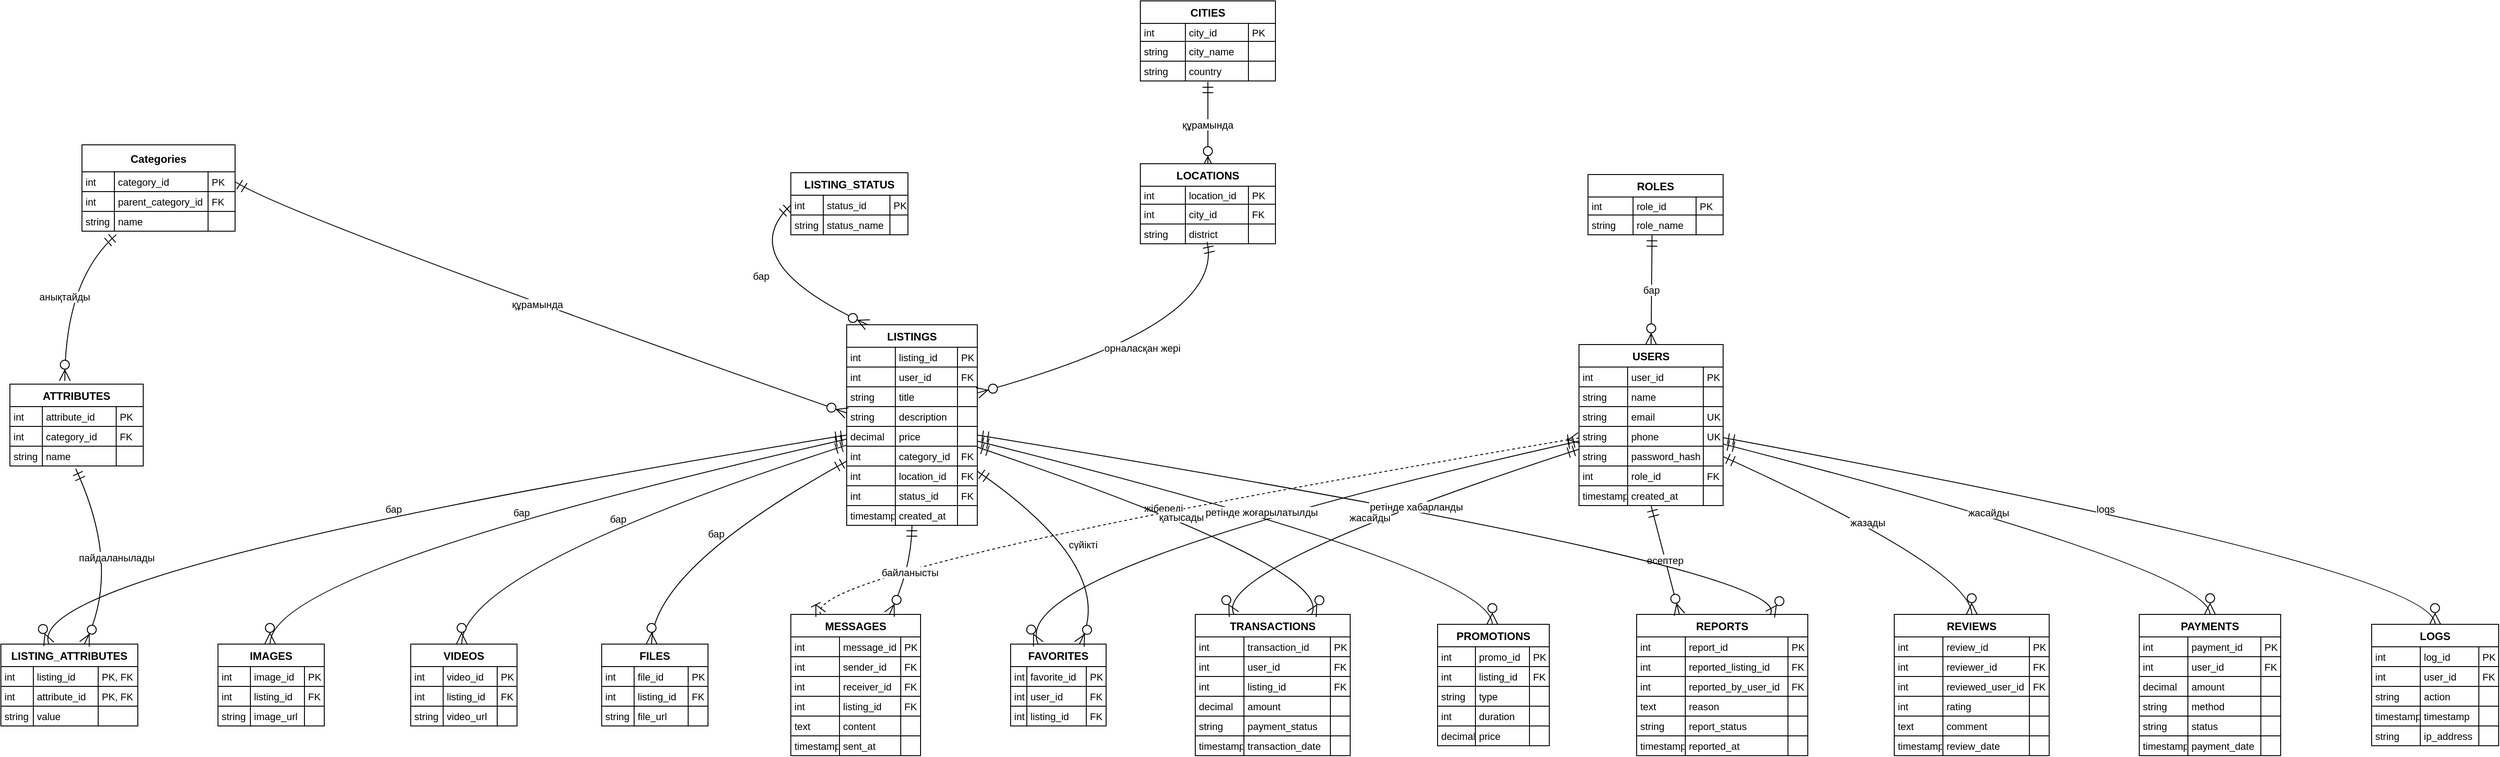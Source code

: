 <mxfile version="26.0.16">
  <diagram id="OkBmsCtyxUtv0G9vOhyC" name="Страница — 2">
    <mxGraphModel dx="802" dy="803" grid="1" gridSize="10" guides="1" tooltips="1" connect="1" arrows="1" fold="1" page="1" pageScale="1" pageWidth="827" pageHeight="1169" math="0" shadow="0">
      <root>
        <mxCell id="0" />
        <mxCell id="1" parent="0" />
        <mxCell id="i-dMMfXqlk09ZkL_Bo82-2" value="USERS" style="shape=table;startSize=25;container=1;collapsible=0;childLayout=tableLayout;fixedRows=1;rowLines=1;fontStyle=1;align=center;resizeLast=1;" vertex="1" parent="1">
          <mxGeometry x="1772" y="392" width="160" height="179" as="geometry" />
        </mxCell>
        <mxCell id="i-dMMfXqlk09ZkL_Bo82-3" style="shape=tableRow;horizontal=0;startSize=0;swimlaneHead=0;swimlaneBody=0;fillColor=none;collapsible=0;dropTarget=0;points=[[0,0.5],[1,0.5]];portConstraint=eastwest;top=0;left=0;right=0;bottom=0;" vertex="1" parent="i-dMMfXqlk09ZkL_Bo82-2">
          <mxGeometry y="25" width="160" height="22" as="geometry" />
        </mxCell>
        <mxCell id="i-dMMfXqlk09ZkL_Bo82-4" value="int" style="shape=partialRectangle;connectable=0;fillColor=none;top=0;left=0;bottom=0;right=0;align=left;spacingLeft=2;overflow=hidden;fontSize=11;" vertex="1" parent="i-dMMfXqlk09ZkL_Bo82-3">
          <mxGeometry width="54" height="22" as="geometry">
            <mxRectangle width="54" height="22" as="alternateBounds" />
          </mxGeometry>
        </mxCell>
        <mxCell id="i-dMMfXqlk09ZkL_Bo82-5" value="user_id" style="shape=partialRectangle;connectable=0;fillColor=none;top=0;left=0;bottom=0;right=0;align=left;spacingLeft=2;overflow=hidden;fontSize=11;" vertex="1" parent="i-dMMfXqlk09ZkL_Bo82-3">
          <mxGeometry x="54" width="84" height="22" as="geometry">
            <mxRectangle width="84" height="22" as="alternateBounds" />
          </mxGeometry>
        </mxCell>
        <mxCell id="i-dMMfXqlk09ZkL_Bo82-6" value="PK" style="shape=partialRectangle;connectable=0;fillColor=none;top=0;left=0;bottom=0;right=0;align=left;spacingLeft=2;overflow=hidden;fontSize=11;" vertex="1" parent="i-dMMfXqlk09ZkL_Bo82-3">
          <mxGeometry x="138" width="22" height="22" as="geometry">
            <mxRectangle width="22" height="22" as="alternateBounds" />
          </mxGeometry>
        </mxCell>
        <mxCell id="i-dMMfXqlk09ZkL_Bo82-7" style="shape=tableRow;horizontal=0;startSize=0;swimlaneHead=0;swimlaneBody=0;fillColor=none;collapsible=0;dropTarget=0;points=[[0,0.5],[1,0.5]];portConstraint=eastwest;top=0;left=0;right=0;bottom=0;" vertex="1" parent="i-dMMfXqlk09ZkL_Bo82-2">
          <mxGeometry y="47" width="160" height="22" as="geometry" />
        </mxCell>
        <mxCell id="i-dMMfXqlk09ZkL_Bo82-8" value="string" style="shape=partialRectangle;connectable=0;fillColor=none;top=0;left=0;bottom=0;right=0;align=left;spacingLeft=2;overflow=hidden;fontSize=11;" vertex="1" parent="i-dMMfXqlk09ZkL_Bo82-7">
          <mxGeometry width="54" height="22" as="geometry">
            <mxRectangle width="54" height="22" as="alternateBounds" />
          </mxGeometry>
        </mxCell>
        <mxCell id="i-dMMfXqlk09ZkL_Bo82-9" value="name" style="shape=partialRectangle;connectable=0;fillColor=none;top=0;left=0;bottom=0;right=0;align=left;spacingLeft=2;overflow=hidden;fontSize=11;" vertex="1" parent="i-dMMfXqlk09ZkL_Bo82-7">
          <mxGeometry x="54" width="84" height="22" as="geometry">
            <mxRectangle width="84" height="22" as="alternateBounds" />
          </mxGeometry>
        </mxCell>
        <mxCell id="i-dMMfXqlk09ZkL_Bo82-10" value="" style="shape=partialRectangle;connectable=0;fillColor=none;top=0;left=0;bottom=0;right=0;align=left;spacingLeft=2;overflow=hidden;fontSize=11;" vertex="1" parent="i-dMMfXqlk09ZkL_Bo82-7">
          <mxGeometry x="138" width="22" height="22" as="geometry">
            <mxRectangle width="22" height="22" as="alternateBounds" />
          </mxGeometry>
        </mxCell>
        <mxCell id="i-dMMfXqlk09ZkL_Bo82-11" style="shape=tableRow;horizontal=0;startSize=0;swimlaneHead=0;swimlaneBody=0;fillColor=none;collapsible=0;dropTarget=0;points=[[0,0.5],[1,0.5]];portConstraint=eastwest;top=0;left=0;right=0;bottom=0;" vertex="1" parent="i-dMMfXqlk09ZkL_Bo82-2">
          <mxGeometry y="69" width="160" height="22" as="geometry" />
        </mxCell>
        <mxCell id="i-dMMfXqlk09ZkL_Bo82-12" value="string" style="shape=partialRectangle;connectable=0;fillColor=none;top=0;left=0;bottom=0;right=0;align=left;spacingLeft=2;overflow=hidden;fontSize=11;" vertex="1" parent="i-dMMfXqlk09ZkL_Bo82-11">
          <mxGeometry width="54" height="22" as="geometry">
            <mxRectangle width="54" height="22" as="alternateBounds" />
          </mxGeometry>
        </mxCell>
        <mxCell id="i-dMMfXqlk09ZkL_Bo82-13" value="email" style="shape=partialRectangle;connectable=0;fillColor=none;top=0;left=0;bottom=0;right=0;align=left;spacingLeft=2;overflow=hidden;fontSize=11;" vertex="1" parent="i-dMMfXqlk09ZkL_Bo82-11">
          <mxGeometry x="54" width="84" height="22" as="geometry">
            <mxRectangle width="84" height="22" as="alternateBounds" />
          </mxGeometry>
        </mxCell>
        <mxCell id="i-dMMfXqlk09ZkL_Bo82-14" value="UK" style="shape=partialRectangle;connectable=0;fillColor=none;top=0;left=0;bottom=0;right=0;align=left;spacingLeft=2;overflow=hidden;fontSize=11;" vertex="1" parent="i-dMMfXqlk09ZkL_Bo82-11">
          <mxGeometry x="138" width="22" height="22" as="geometry">
            <mxRectangle width="22" height="22" as="alternateBounds" />
          </mxGeometry>
        </mxCell>
        <mxCell id="i-dMMfXqlk09ZkL_Bo82-15" style="shape=tableRow;horizontal=0;startSize=0;swimlaneHead=0;swimlaneBody=0;fillColor=none;collapsible=0;dropTarget=0;points=[[0,0.5],[1,0.5]];portConstraint=eastwest;top=0;left=0;right=0;bottom=0;" vertex="1" parent="i-dMMfXqlk09ZkL_Bo82-2">
          <mxGeometry y="91" width="160" height="22" as="geometry" />
        </mxCell>
        <mxCell id="i-dMMfXqlk09ZkL_Bo82-16" value="string" style="shape=partialRectangle;connectable=0;fillColor=none;top=0;left=0;bottom=0;right=0;align=left;spacingLeft=2;overflow=hidden;fontSize=11;" vertex="1" parent="i-dMMfXqlk09ZkL_Bo82-15">
          <mxGeometry width="54" height="22" as="geometry">
            <mxRectangle width="54" height="22" as="alternateBounds" />
          </mxGeometry>
        </mxCell>
        <mxCell id="i-dMMfXqlk09ZkL_Bo82-17" value="phone" style="shape=partialRectangle;connectable=0;fillColor=none;top=0;left=0;bottom=0;right=0;align=left;spacingLeft=2;overflow=hidden;fontSize=11;" vertex="1" parent="i-dMMfXqlk09ZkL_Bo82-15">
          <mxGeometry x="54" width="84" height="22" as="geometry">
            <mxRectangle width="84" height="22" as="alternateBounds" />
          </mxGeometry>
        </mxCell>
        <mxCell id="i-dMMfXqlk09ZkL_Bo82-18" value="UK" style="shape=partialRectangle;connectable=0;fillColor=none;top=0;left=0;bottom=0;right=0;align=left;spacingLeft=2;overflow=hidden;fontSize=11;" vertex="1" parent="i-dMMfXqlk09ZkL_Bo82-15">
          <mxGeometry x="138" width="22" height="22" as="geometry">
            <mxRectangle width="22" height="22" as="alternateBounds" />
          </mxGeometry>
        </mxCell>
        <mxCell id="i-dMMfXqlk09ZkL_Bo82-19" style="shape=tableRow;horizontal=0;startSize=0;swimlaneHead=0;swimlaneBody=0;fillColor=none;collapsible=0;dropTarget=0;points=[[0,0.5],[1,0.5]];portConstraint=eastwest;top=0;left=0;right=0;bottom=0;" vertex="1" parent="i-dMMfXqlk09ZkL_Bo82-2">
          <mxGeometry y="113" width="160" height="22" as="geometry" />
        </mxCell>
        <mxCell id="i-dMMfXqlk09ZkL_Bo82-20" value="string" style="shape=partialRectangle;connectable=0;fillColor=none;top=0;left=0;bottom=0;right=0;align=left;spacingLeft=2;overflow=hidden;fontSize=11;" vertex="1" parent="i-dMMfXqlk09ZkL_Bo82-19">
          <mxGeometry width="54" height="22" as="geometry">
            <mxRectangle width="54" height="22" as="alternateBounds" />
          </mxGeometry>
        </mxCell>
        <mxCell id="i-dMMfXqlk09ZkL_Bo82-21" value="password_hash" style="shape=partialRectangle;connectable=0;fillColor=none;top=0;left=0;bottom=0;right=0;align=left;spacingLeft=2;overflow=hidden;fontSize=11;" vertex="1" parent="i-dMMfXqlk09ZkL_Bo82-19">
          <mxGeometry x="54" width="84" height="22" as="geometry">
            <mxRectangle width="84" height="22" as="alternateBounds" />
          </mxGeometry>
        </mxCell>
        <mxCell id="i-dMMfXqlk09ZkL_Bo82-22" value="" style="shape=partialRectangle;connectable=0;fillColor=none;top=0;left=0;bottom=0;right=0;align=left;spacingLeft=2;overflow=hidden;fontSize=11;" vertex="1" parent="i-dMMfXqlk09ZkL_Bo82-19">
          <mxGeometry x="138" width="22" height="22" as="geometry">
            <mxRectangle width="22" height="22" as="alternateBounds" />
          </mxGeometry>
        </mxCell>
        <mxCell id="i-dMMfXqlk09ZkL_Bo82-23" style="shape=tableRow;horizontal=0;startSize=0;swimlaneHead=0;swimlaneBody=0;fillColor=none;collapsible=0;dropTarget=0;points=[[0,0.5],[1,0.5]];portConstraint=eastwest;top=0;left=0;right=0;bottom=0;" vertex="1" parent="i-dMMfXqlk09ZkL_Bo82-2">
          <mxGeometry y="135" width="160" height="22" as="geometry" />
        </mxCell>
        <mxCell id="i-dMMfXqlk09ZkL_Bo82-24" value="int" style="shape=partialRectangle;connectable=0;fillColor=none;top=0;left=0;bottom=0;right=0;align=left;spacingLeft=2;overflow=hidden;fontSize=11;" vertex="1" parent="i-dMMfXqlk09ZkL_Bo82-23">
          <mxGeometry width="54" height="22" as="geometry">
            <mxRectangle width="54" height="22" as="alternateBounds" />
          </mxGeometry>
        </mxCell>
        <mxCell id="i-dMMfXqlk09ZkL_Bo82-25" value="role_id" style="shape=partialRectangle;connectable=0;fillColor=none;top=0;left=0;bottom=0;right=0;align=left;spacingLeft=2;overflow=hidden;fontSize=11;" vertex="1" parent="i-dMMfXqlk09ZkL_Bo82-23">
          <mxGeometry x="54" width="84" height="22" as="geometry">
            <mxRectangle width="84" height="22" as="alternateBounds" />
          </mxGeometry>
        </mxCell>
        <mxCell id="i-dMMfXqlk09ZkL_Bo82-26" value="FK" style="shape=partialRectangle;connectable=0;fillColor=none;top=0;left=0;bottom=0;right=0;align=left;spacingLeft=2;overflow=hidden;fontSize=11;" vertex="1" parent="i-dMMfXqlk09ZkL_Bo82-23">
          <mxGeometry x="138" width="22" height="22" as="geometry">
            <mxRectangle width="22" height="22" as="alternateBounds" />
          </mxGeometry>
        </mxCell>
        <mxCell id="i-dMMfXqlk09ZkL_Bo82-27" style="shape=tableRow;horizontal=0;startSize=0;swimlaneHead=0;swimlaneBody=0;fillColor=none;collapsible=0;dropTarget=0;points=[[0,0.5],[1,0.5]];portConstraint=eastwest;top=0;left=0;right=0;bottom=0;" vertex="1" parent="i-dMMfXqlk09ZkL_Bo82-2">
          <mxGeometry y="157" width="160" height="22" as="geometry" />
        </mxCell>
        <mxCell id="i-dMMfXqlk09ZkL_Bo82-28" value="timestamp" style="shape=partialRectangle;connectable=0;fillColor=none;top=0;left=0;bottom=0;right=0;align=left;spacingLeft=2;overflow=hidden;fontSize=11;" vertex="1" parent="i-dMMfXqlk09ZkL_Bo82-27">
          <mxGeometry width="54" height="22" as="geometry">
            <mxRectangle width="54" height="22" as="alternateBounds" />
          </mxGeometry>
        </mxCell>
        <mxCell id="i-dMMfXqlk09ZkL_Bo82-29" value="created_at" style="shape=partialRectangle;connectable=0;fillColor=none;top=0;left=0;bottom=0;right=0;align=left;spacingLeft=2;overflow=hidden;fontSize=11;" vertex="1" parent="i-dMMfXqlk09ZkL_Bo82-27">
          <mxGeometry x="54" width="84" height="22" as="geometry">
            <mxRectangle width="84" height="22" as="alternateBounds" />
          </mxGeometry>
        </mxCell>
        <mxCell id="i-dMMfXqlk09ZkL_Bo82-30" value="" style="shape=partialRectangle;connectable=0;fillColor=none;top=0;left=0;bottom=0;right=0;align=left;spacingLeft=2;overflow=hidden;fontSize=11;" vertex="1" parent="i-dMMfXqlk09ZkL_Bo82-27">
          <mxGeometry x="138" width="22" height="22" as="geometry">
            <mxRectangle width="22" height="22" as="alternateBounds" />
          </mxGeometry>
        </mxCell>
        <mxCell id="i-dMMfXqlk09ZkL_Bo82-31" value="MESSAGES" style="shape=table;startSize=25;container=1;collapsible=0;childLayout=tableLayout;fixedRows=1;rowLines=1;fontStyle=1;align=center;resizeLast=1;" vertex="1" parent="1">
          <mxGeometry x="897" y="692" width="144" height="157" as="geometry" />
        </mxCell>
        <mxCell id="i-dMMfXqlk09ZkL_Bo82-32" style="shape=tableRow;horizontal=0;startSize=0;swimlaneHead=0;swimlaneBody=0;fillColor=none;collapsible=0;dropTarget=0;points=[[0,0.5],[1,0.5]];portConstraint=eastwest;top=0;left=0;right=0;bottom=0;" vertex="1" parent="i-dMMfXqlk09ZkL_Bo82-31">
          <mxGeometry y="25" width="144" height="22" as="geometry" />
        </mxCell>
        <mxCell id="i-dMMfXqlk09ZkL_Bo82-33" value="int" style="shape=partialRectangle;connectable=0;fillColor=none;top=0;left=0;bottom=0;right=0;align=left;spacingLeft=2;overflow=hidden;fontSize=11;" vertex="1" parent="i-dMMfXqlk09ZkL_Bo82-32">
          <mxGeometry width="54" height="22" as="geometry">
            <mxRectangle width="54" height="22" as="alternateBounds" />
          </mxGeometry>
        </mxCell>
        <mxCell id="i-dMMfXqlk09ZkL_Bo82-34" value="message_id" style="shape=partialRectangle;connectable=0;fillColor=none;top=0;left=0;bottom=0;right=0;align=left;spacingLeft=2;overflow=hidden;fontSize=11;" vertex="1" parent="i-dMMfXqlk09ZkL_Bo82-32">
          <mxGeometry x="54" width="68" height="22" as="geometry">
            <mxRectangle width="68" height="22" as="alternateBounds" />
          </mxGeometry>
        </mxCell>
        <mxCell id="i-dMMfXqlk09ZkL_Bo82-35" value="PK" style="shape=partialRectangle;connectable=0;fillColor=none;top=0;left=0;bottom=0;right=0;align=left;spacingLeft=2;overflow=hidden;fontSize=11;" vertex="1" parent="i-dMMfXqlk09ZkL_Bo82-32">
          <mxGeometry x="122" width="22" height="22" as="geometry">
            <mxRectangle width="22" height="22" as="alternateBounds" />
          </mxGeometry>
        </mxCell>
        <mxCell id="i-dMMfXqlk09ZkL_Bo82-36" style="shape=tableRow;horizontal=0;startSize=0;swimlaneHead=0;swimlaneBody=0;fillColor=none;collapsible=0;dropTarget=0;points=[[0,0.5],[1,0.5]];portConstraint=eastwest;top=0;left=0;right=0;bottom=0;" vertex="1" parent="i-dMMfXqlk09ZkL_Bo82-31">
          <mxGeometry y="47" width="144" height="22" as="geometry" />
        </mxCell>
        <mxCell id="i-dMMfXqlk09ZkL_Bo82-37" value="int" style="shape=partialRectangle;connectable=0;fillColor=none;top=0;left=0;bottom=0;right=0;align=left;spacingLeft=2;overflow=hidden;fontSize=11;" vertex="1" parent="i-dMMfXqlk09ZkL_Bo82-36">
          <mxGeometry width="54" height="22" as="geometry">
            <mxRectangle width="54" height="22" as="alternateBounds" />
          </mxGeometry>
        </mxCell>
        <mxCell id="i-dMMfXqlk09ZkL_Bo82-38" value="sender_id" style="shape=partialRectangle;connectable=0;fillColor=none;top=0;left=0;bottom=0;right=0;align=left;spacingLeft=2;overflow=hidden;fontSize=11;" vertex="1" parent="i-dMMfXqlk09ZkL_Bo82-36">
          <mxGeometry x="54" width="68" height="22" as="geometry">
            <mxRectangle width="68" height="22" as="alternateBounds" />
          </mxGeometry>
        </mxCell>
        <mxCell id="i-dMMfXqlk09ZkL_Bo82-39" value="FK" style="shape=partialRectangle;connectable=0;fillColor=none;top=0;left=0;bottom=0;right=0;align=left;spacingLeft=2;overflow=hidden;fontSize=11;" vertex="1" parent="i-dMMfXqlk09ZkL_Bo82-36">
          <mxGeometry x="122" width="22" height="22" as="geometry">
            <mxRectangle width="22" height="22" as="alternateBounds" />
          </mxGeometry>
        </mxCell>
        <mxCell id="i-dMMfXqlk09ZkL_Bo82-40" style="shape=tableRow;horizontal=0;startSize=0;swimlaneHead=0;swimlaneBody=0;fillColor=none;collapsible=0;dropTarget=0;points=[[0,0.5],[1,0.5]];portConstraint=eastwest;top=0;left=0;right=0;bottom=0;" vertex="1" parent="i-dMMfXqlk09ZkL_Bo82-31">
          <mxGeometry y="69" width="144" height="22" as="geometry" />
        </mxCell>
        <mxCell id="i-dMMfXqlk09ZkL_Bo82-41" value="int" style="shape=partialRectangle;connectable=0;fillColor=none;top=0;left=0;bottom=0;right=0;align=left;spacingLeft=2;overflow=hidden;fontSize=11;" vertex="1" parent="i-dMMfXqlk09ZkL_Bo82-40">
          <mxGeometry width="54" height="22" as="geometry">
            <mxRectangle width="54" height="22" as="alternateBounds" />
          </mxGeometry>
        </mxCell>
        <mxCell id="i-dMMfXqlk09ZkL_Bo82-42" value="receiver_id" style="shape=partialRectangle;connectable=0;fillColor=none;top=0;left=0;bottom=0;right=0;align=left;spacingLeft=2;overflow=hidden;fontSize=11;" vertex="1" parent="i-dMMfXqlk09ZkL_Bo82-40">
          <mxGeometry x="54" width="68" height="22" as="geometry">
            <mxRectangle width="68" height="22" as="alternateBounds" />
          </mxGeometry>
        </mxCell>
        <mxCell id="i-dMMfXqlk09ZkL_Bo82-43" value="FK" style="shape=partialRectangle;connectable=0;fillColor=none;top=0;left=0;bottom=0;right=0;align=left;spacingLeft=2;overflow=hidden;fontSize=11;" vertex="1" parent="i-dMMfXqlk09ZkL_Bo82-40">
          <mxGeometry x="122" width="22" height="22" as="geometry">
            <mxRectangle width="22" height="22" as="alternateBounds" />
          </mxGeometry>
        </mxCell>
        <mxCell id="i-dMMfXqlk09ZkL_Bo82-44" style="shape=tableRow;horizontal=0;startSize=0;swimlaneHead=0;swimlaneBody=0;fillColor=none;collapsible=0;dropTarget=0;points=[[0,0.5],[1,0.5]];portConstraint=eastwest;top=0;left=0;right=0;bottom=0;" vertex="1" parent="i-dMMfXqlk09ZkL_Bo82-31">
          <mxGeometry y="91" width="144" height="22" as="geometry" />
        </mxCell>
        <mxCell id="i-dMMfXqlk09ZkL_Bo82-45" value="int" style="shape=partialRectangle;connectable=0;fillColor=none;top=0;left=0;bottom=0;right=0;align=left;spacingLeft=2;overflow=hidden;fontSize=11;" vertex="1" parent="i-dMMfXqlk09ZkL_Bo82-44">
          <mxGeometry width="54" height="22" as="geometry">
            <mxRectangle width="54" height="22" as="alternateBounds" />
          </mxGeometry>
        </mxCell>
        <mxCell id="i-dMMfXqlk09ZkL_Bo82-46" value="listing_id" style="shape=partialRectangle;connectable=0;fillColor=none;top=0;left=0;bottom=0;right=0;align=left;spacingLeft=2;overflow=hidden;fontSize=11;" vertex="1" parent="i-dMMfXqlk09ZkL_Bo82-44">
          <mxGeometry x="54" width="68" height="22" as="geometry">
            <mxRectangle width="68" height="22" as="alternateBounds" />
          </mxGeometry>
        </mxCell>
        <mxCell id="i-dMMfXqlk09ZkL_Bo82-47" value="FK" style="shape=partialRectangle;connectable=0;fillColor=none;top=0;left=0;bottom=0;right=0;align=left;spacingLeft=2;overflow=hidden;fontSize=11;" vertex="1" parent="i-dMMfXqlk09ZkL_Bo82-44">
          <mxGeometry x="122" width="22" height="22" as="geometry">
            <mxRectangle width="22" height="22" as="alternateBounds" />
          </mxGeometry>
        </mxCell>
        <mxCell id="i-dMMfXqlk09ZkL_Bo82-48" style="shape=tableRow;horizontal=0;startSize=0;swimlaneHead=0;swimlaneBody=0;fillColor=none;collapsible=0;dropTarget=0;points=[[0,0.5],[1,0.5]];portConstraint=eastwest;top=0;left=0;right=0;bottom=0;" vertex="1" parent="i-dMMfXqlk09ZkL_Bo82-31">
          <mxGeometry y="113" width="144" height="22" as="geometry" />
        </mxCell>
        <mxCell id="i-dMMfXqlk09ZkL_Bo82-49" value="text" style="shape=partialRectangle;connectable=0;fillColor=none;top=0;left=0;bottom=0;right=0;align=left;spacingLeft=2;overflow=hidden;fontSize=11;" vertex="1" parent="i-dMMfXqlk09ZkL_Bo82-48">
          <mxGeometry width="54" height="22" as="geometry">
            <mxRectangle width="54" height="22" as="alternateBounds" />
          </mxGeometry>
        </mxCell>
        <mxCell id="i-dMMfXqlk09ZkL_Bo82-50" value="content" style="shape=partialRectangle;connectable=0;fillColor=none;top=0;left=0;bottom=0;right=0;align=left;spacingLeft=2;overflow=hidden;fontSize=11;" vertex="1" parent="i-dMMfXqlk09ZkL_Bo82-48">
          <mxGeometry x="54" width="68" height="22" as="geometry">
            <mxRectangle width="68" height="22" as="alternateBounds" />
          </mxGeometry>
        </mxCell>
        <mxCell id="i-dMMfXqlk09ZkL_Bo82-51" value="" style="shape=partialRectangle;connectable=0;fillColor=none;top=0;left=0;bottom=0;right=0;align=left;spacingLeft=2;overflow=hidden;fontSize=11;" vertex="1" parent="i-dMMfXqlk09ZkL_Bo82-48">
          <mxGeometry x="122" width="22" height="22" as="geometry">
            <mxRectangle width="22" height="22" as="alternateBounds" />
          </mxGeometry>
        </mxCell>
        <mxCell id="i-dMMfXqlk09ZkL_Bo82-52" style="shape=tableRow;horizontal=0;startSize=0;swimlaneHead=0;swimlaneBody=0;fillColor=none;collapsible=0;dropTarget=0;points=[[0,0.5],[1,0.5]];portConstraint=eastwest;top=0;left=0;right=0;bottom=0;" vertex="1" parent="i-dMMfXqlk09ZkL_Bo82-31">
          <mxGeometry y="135" width="144" height="22" as="geometry" />
        </mxCell>
        <mxCell id="i-dMMfXqlk09ZkL_Bo82-53" value="timestamp" style="shape=partialRectangle;connectable=0;fillColor=none;top=0;left=0;bottom=0;right=0;align=left;spacingLeft=2;overflow=hidden;fontSize=11;" vertex="1" parent="i-dMMfXqlk09ZkL_Bo82-52">
          <mxGeometry width="54" height="22" as="geometry">
            <mxRectangle width="54" height="22" as="alternateBounds" />
          </mxGeometry>
        </mxCell>
        <mxCell id="i-dMMfXqlk09ZkL_Bo82-54" value="sent_at" style="shape=partialRectangle;connectable=0;fillColor=none;top=0;left=0;bottom=0;right=0;align=left;spacingLeft=2;overflow=hidden;fontSize=11;" vertex="1" parent="i-dMMfXqlk09ZkL_Bo82-52">
          <mxGeometry x="54" width="68" height="22" as="geometry">
            <mxRectangle width="68" height="22" as="alternateBounds" />
          </mxGeometry>
        </mxCell>
        <mxCell id="i-dMMfXqlk09ZkL_Bo82-55" value="" style="shape=partialRectangle;connectable=0;fillColor=none;top=0;left=0;bottom=0;right=0;align=left;spacingLeft=2;overflow=hidden;fontSize=11;" vertex="1" parent="i-dMMfXqlk09ZkL_Bo82-52">
          <mxGeometry x="122" width="22" height="22" as="geometry">
            <mxRectangle width="22" height="22" as="alternateBounds" />
          </mxGeometry>
        </mxCell>
        <mxCell id="i-dMMfXqlk09ZkL_Bo82-56" value="REVIEWS" style="shape=table;startSize=25;container=1;collapsible=0;childLayout=tableLayout;fixedRows=1;rowLines=1;fontStyle=1;align=center;resizeLast=1;" vertex="1" parent="1">
          <mxGeometry x="2122" y="692" width="172" height="157" as="geometry" />
        </mxCell>
        <mxCell id="i-dMMfXqlk09ZkL_Bo82-57" style="shape=tableRow;horizontal=0;startSize=0;swimlaneHead=0;swimlaneBody=0;fillColor=none;collapsible=0;dropTarget=0;points=[[0,0.5],[1,0.5]];portConstraint=eastwest;top=0;left=0;right=0;bottom=0;" vertex="1" parent="i-dMMfXqlk09ZkL_Bo82-56">
          <mxGeometry y="25" width="172" height="22" as="geometry" />
        </mxCell>
        <mxCell id="i-dMMfXqlk09ZkL_Bo82-58" value="int" style="shape=partialRectangle;connectable=0;fillColor=none;top=0;left=0;bottom=0;right=0;align=left;spacingLeft=2;overflow=hidden;fontSize=11;" vertex="1" parent="i-dMMfXqlk09ZkL_Bo82-57">
          <mxGeometry width="54" height="22" as="geometry">
            <mxRectangle width="54" height="22" as="alternateBounds" />
          </mxGeometry>
        </mxCell>
        <mxCell id="i-dMMfXqlk09ZkL_Bo82-59" value="review_id" style="shape=partialRectangle;connectable=0;fillColor=none;top=0;left=0;bottom=0;right=0;align=left;spacingLeft=2;overflow=hidden;fontSize=11;" vertex="1" parent="i-dMMfXqlk09ZkL_Bo82-57">
          <mxGeometry x="54" width="96" height="22" as="geometry">
            <mxRectangle width="96" height="22" as="alternateBounds" />
          </mxGeometry>
        </mxCell>
        <mxCell id="i-dMMfXqlk09ZkL_Bo82-60" value="PK" style="shape=partialRectangle;connectable=0;fillColor=none;top=0;left=0;bottom=0;right=0;align=left;spacingLeft=2;overflow=hidden;fontSize=11;" vertex="1" parent="i-dMMfXqlk09ZkL_Bo82-57">
          <mxGeometry x="150" width="22" height="22" as="geometry">
            <mxRectangle width="22" height="22" as="alternateBounds" />
          </mxGeometry>
        </mxCell>
        <mxCell id="i-dMMfXqlk09ZkL_Bo82-61" style="shape=tableRow;horizontal=0;startSize=0;swimlaneHead=0;swimlaneBody=0;fillColor=none;collapsible=0;dropTarget=0;points=[[0,0.5],[1,0.5]];portConstraint=eastwest;top=0;left=0;right=0;bottom=0;" vertex="1" parent="i-dMMfXqlk09ZkL_Bo82-56">
          <mxGeometry y="47" width="172" height="22" as="geometry" />
        </mxCell>
        <mxCell id="i-dMMfXqlk09ZkL_Bo82-62" value="int" style="shape=partialRectangle;connectable=0;fillColor=none;top=0;left=0;bottom=0;right=0;align=left;spacingLeft=2;overflow=hidden;fontSize=11;" vertex="1" parent="i-dMMfXqlk09ZkL_Bo82-61">
          <mxGeometry width="54" height="22" as="geometry">
            <mxRectangle width="54" height="22" as="alternateBounds" />
          </mxGeometry>
        </mxCell>
        <mxCell id="i-dMMfXqlk09ZkL_Bo82-63" value="reviewer_id" style="shape=partialRectangle;connectable=0;fillColor=none;top=0;left=0;bottom=0;right=0;align=left;spacingLeft=2;overflow=hidden;fontSize=11;" vertex="1" parent="i-dMMfXqlk09ZkL_Bo82-61">
          <mxGeometry x="54" width="96" height="22" as="geometry">
            <mxRectangle width="96" height="22" as="alternateBounds" />
          </mxGeometry>
        </mxCell>
        <mxCell id="i-dMMfXqlk09ZkL_Bo82-64" value="FK" style="shape=partialRectangle;connectable=0;fillColor=none;top=0;left=0;bottom=0;right=0;align=left;spacingLeft=2;overflow=hidden;fontSize=11;" vertex="1" parent="i-dMMfXqlk09ZkL_Bo82-61">
          <mxGeometry x="150" width="22" height="22" as="geometry">
            <mxRectangle width="22" height="22" as="alternateBounds" />
          </mxGeometry>
        </mxCell>
        <mxCell id="i-dMMfXqlk09ZkL_Bo82-65" style="shape=tableRow;horizontal=0;startSize=0;swimlaneHead=0;swimlaneBody=0;fillColor=none;collapsible=0;dropTarget=0;points=[[0,0.5],[1,0.5]];portConstraint=eastwest;top=0;left=0;right=0;bottom=0;" vertex="1" parent="i-dMMfXqlk09ZkL_Bo82-56">
          <mxGeometry y="69" width="172" height="22" as="geometry" />
        </mxCell>
        <mxCell id="i-dMMfXqlk09ZkL_Bo82-66" value="int" style="shape=partialRectangle;connectable=0;fillColor=none;top=0;left=0;bottom=0;right=0;align=left;spacingLeft=2;overflow=hidden;fontSize=11;" vertex="1" parent="i-dMMfXqlk09ZkL_Bo82-65">
          <mxGeometry width="54" height="22" as="geometry">
            <mxRectangle width="54" height="22" as="alternateBounds" />
          </mxGeometry>
        </mxCell>
        <mxCell id="i-dMMfXqlk09ZkL_Bo82-67" value="reviewed_user_id" style="shape=partialRectangle;connectable=0;fillColor=none;top=0;left=0;bottom=0;right=0;align=left;spacingLeft=2;overflow=hidden;fontSize=11;" vertex="1" parent="i-dMMfXqlk09ZkL_Bo82-65">
          <mxGeometry x="54" width="96" height="22" as="geometry">
            <mxRectangle width="96" height="22" as="alternateBounds" />
          </mxGeometry>
        </mxCell>
        <mxCell id="i-dMMfXqlk09ZkL_Bo82-68" value="FK" style="shape=partialRectangle;connectable=0;fillColor=none;top=0;left=0;bottom=0;right=0;align=left;spacingLeft=2;overflow=hidden;fontSize=11;" vertex="1" parent="i-dMMfXqlk09ZkL_Bo82-65">
          <mxGeometry x="150" width="22" height="22" as="geometry">
            <mxRectangle width="22" height="22" as="alternateBounds" />
          </mxGeometry>
        </mxCell>
        <mxCell id="i-dMMfXqlk09ZkL_Bo82-69" style="shape=tableRow;horizontal=0;startSize=0;swimlaneHead=0;swimlaneBody=0;fillColor=none;collapsible=0;dropTarget=0;points=[[0,0.5],[1,0.5]];portConstraint=eastwest;top=0;left=0;right=0;bottom=0;" vertex="1" parent="i-dMMfXqlk09ZkL_Bo82-56">
          <mxGeometry y="91" width="172" height="22" as="geometry" />
        </mxCell>
        <mxCell id="i-dMMfXqlk09ZkL_Bo82-70" value="int" style="shape=partialRectangle;connectable=0;fillColor=none;top=0;left=0;bottom=0;right=0;align=left;spacingLeft=2;overflow=hidden;fontSize=11;" vertex="1" parent="i-dMMfXqlk09ZkL_Bo82-69">
          <mxGeometry width="54" height="22" as="geometry">
            <mxRectangle width="54" height="22" as="alternateBounds" />
          </mxGeometry>
        </mxCell>
        <mxCell id="i-dMMfXqlk09ZkL_Bo82-71" value="rating" style="shape=partialRectangle;connectable=0;fillColor=none;top=0;left=0;bottom=0;right=0;align=left;spacingLeft=2;overflow=hidden;fontSize=11;" vertex="1" parent="i-dMMfXqlk09ZkL_Bo82-69">
          <mxGeometry x="54" width="96" height="22" as="geometry">
            <mxRectangle width="96" height="22" as="alternateBounds" />
          </mxGeometry>
        </mxCell>
        <mxCell id="i-dMMfXqlk09ZkL_Bo82-72" value="" style="shape=partialRectangle;connectable=0;fillColor=none;top=0;left=0;bottom=0;right=0;align=left;spacingLeft=2;overflow=hidden;fontSize=11;" vertex="1" parent="i-dMMfXqlk09ZkL_Bo82-69">
          <mxGeometry x="150" width="22" height="22" as="geometry">
            <mxRectangle width="22" height="22" as="alternateBounds" />
          </mxGeometry>
        </mxCell>
        <mxCell id="i-dMMfXqlk09ZkL_Bo82-73" style="shape=tableRow;horizontal=0;startSize=0;swimlaneHead=0;swimlaneBody=0;fillColor=none;collapsible=0;dropTarget=0;points=[[0,0.5],[1,0.5]];portConstraint=eastwest;top=0;left=0;right=0;bottom=0;" vertex="1" parent="i-dMMfXqlk09ZkL_Bo82-56">
          <mxGeometry y="113" width="172" height="22" as="geometry" />
        </mxCell>
        <mxCell id="i-dMMfXqlk09ZkL_Bo82-74" value="text" style="shape=partialRectangle;connectable=0;fillColor=none;top=0;left=0;bottom=0;right=0;align=left;spacingLeft=2;overflow=hidden;fontSize=11;" vertex="1" parent="i-dMMfXqlk09ZkL_Bo82-73">
          <mxGeometry width="54" height="22" as="geometry">
            <mxRectangle width="54" height="22" as="alternateBounds" />
          </mxGeometry>
        </mxCell>
        <mxCell id="i-dMMfXqlk09ZkL_Bo82-75" value="comment" style="shape=partialRectangle;connectable=0;fillColor=none;top=0;left=0;bottom=0;right=0;align=left;spacingLeft=2;overflow=hidden;fontSize=11;" vertex="1" parent="i-dMMfXqlk09ZkL_Bo82-73">
          <mxGeometry x="54" width="96" height="22" as="geometry">
            <mxRectangle width="96" height="22" as="alternateBounds" />
          </mxGeometry>
        </mxCell>
        <mxCell id="i-dMMfXqlk09ZkL_Bo82-76" value="" style="shape=partialRectangle;connectable=0;fillColor=none;top=0;left=0;bottom=0;right=0;align=left;spacingLeft=2;overflow=hidden;fontSize=11;" vertex="1" parent="i-dMMfXqlk09ZkL_Bo82-73">
          <mxGeometry x="150" width="22" height="22" as="geometry">
            <mxRectangle width="22" height="22" as="alternateBounds" />
          </mxGeometry>
        </mxCell>
        <mxCell id="i-dMMfXqlk09ZkL_Bo82-77" style="shape=tableRow;horizontal=0;startSize=0;swimlaneHead=0;swimlaneBody=0;fillColor=none;collapsible=0;dropTarget=0;points=[[0,0.5],[1,0.5]];portConstraint=eastwest;top=0;left=0;right=0;bottom=0;" vertex="1" parent="i-dMMfXqlk09ZkL_Bo82-56">
          <mxGeometry y="135" width="172" height="22" as="geometry" />
        </mxCell>
        <mxCell id="i-dMMfXqlk09ZkL_Bo82-78" value="timestamp" style="shape=partialRectangle;connectable=0;fillColor=none;top=0;left=0;bottom=0;right=0;align=left;spacingLeft=2;overflow=hidden;fontSize=11;" vertex="1" parent="i-dMMfXqlk09ZkL_Bo82-77">
          <mxGeometry width="54" height="22" as="geometry">
            <mxRectangle width="54" height="22" as="alternateBounds" />
          </mxGeometry>
        </mxCell>
        <mxCell id="i-dMMfXqlk09ZkL_Bo82-79" value="review_date" style="shape=partialRectangle;connectable=0;fillColor=none;top=0;left=0;bottom=0;right=0;align=left;spacingLeft=2;overflow=hidden;fontSize=11;" vertex="1" parent="i-dMMfXqlk09ZkL_Bo82-77">
          <mxGeometry x="54" width="96" height="22" as="geometry">
            <mxRectangle width="96" height="22" as="alternateBounds" />
          </mxGeometry>
        </mxCell>
        <mxCell id="i-dMMfXqlk09ZkL_Bo82-80" value="" style="shape=partialRectangle;connectable=0;fillColor=none;top=0;left=0;bottom=0;right=0;align=left;spacingLeft=2;overflow=hidden;fontSize=11;" vertex="1" parent="i-dMMfXqlk09ZkL_Bo82-77">
          <mxGeometry x="150" width="22" height="22" as="geometry">
            <mxRectangle width="22" height="22" as="alternateBounds" />
          </mxGeometry>
        </mxCell>
        <mxCell id="i-dMMfXqlk09ZkL_Bo82-81" value="FAVORITES" style="shape=table;startSize=25;container=1;collapsible=0;childLayout=tableLayout;fixedRows=1;rowLines=1;fontStyle=1;align=center;resizeLast=1;" vertex="1" parent="1">
          <mxGeometry x="1141" y="725" width="106" height="91" as="geometry" />
        </mxCell>
        <mxCell id="i-dMMfXqlk09ZkL_Bo82-82" style="shape=tableRow;horizontal=0;startSize=0;swimlaneHead=0;swimlaneBody=0;fillColor=none;collapsible=0;dropTarget=0;points=[[0,0.5],[1,0.5]];portConstraint=eastwest;top=0;left=0;right=0;bottom=0;" vertex="1" parent="i-dMMfXqlk09ZkL_Bo82-81">
          <mxGeometry y="25" width="106" height="22" as="geometry" />
        </mxCell>
        <mxCell id="i-dMMfXqlk09ZkL_Bo82-83" value="int" style="shape=partialRectangle;connectable=0;fillColor=none;top=0;left=0;bottom=0;right=0;align=left;spacingLeft=2;overflow=hidden;fontSize=11;" vertex="1" parent="i-dMMfXqlk09ZkL_Bo82-82">
          <mxGeometry width="18" height="22" as="geometry">
            <mxRectangle width="18" height="22" as="alternateBounds" />
          </mxGeometry>
        </mxCell>
        <mxCell id="i-dMMfXqlk09ZkL_Bo82-84" value="favorite_id" style="shape=partialRectangle;connectable=0;fillColor=none;top=0;left=0;bottom=0;right=0;align=left;spacingLeft=2;overflow=hidden;fontSize=11;" vertex="1" parent="i-dMMfXqlk09ZkL_Bo82-82">
          <mxGeometry x="18" width="66" height="22" as="geometry">
            <mxRectangle width="66" height="22" as="alternateBounds" />
          </mxGeometry>
        </mxCell>
        <mxCell id="i-dMMfXqlk09ZkL_Bo82-85" value="PK" style="shape=partialRectangle;connectable=0;fillColor=none;top=0;left=0;bottom=0;right=0;align=left;spacingLeft=2;overflow=hidden;fontSize=11;" vertex="1" parent="i-dMMfXqlk09ZkL_Bo82-82">
          <mxGeometry x="84" width="22" height="22" as="geometry">
            <mxRectangle width="22" height="22" as="alternateBounds" />
          </mxGeometry>
        </mxCell>
        <mxCell id="i-dMMfXqlk09ZkL_Bo82-86" style="shape=tableRow;horizontal=0;startSize=0;swimlaneHead=0;swimlaneBody=0;fillColor=none;collapsible=0;dropTarget=0;points=[[0,0.5],[1,0.5]];portConstraint=eastwest;top=0;left=0;right=0;bottom=0;" vertex="1" parent="i-dMMfXqlk09ZkL_Bo82-81">
          <mxGeometry y="47" width="106" height="22" as="geometry" />
        </mxCell>
        <mxCell id="i-dMMfXqlk09ZkL_Bo82-87" value="int" style="shape=partialRectangle;connectable=0;fillColor=none;top=0;left=0;bottom=0;right=0;align=left;spacingLeft=2;overflow=hidden;fontSize=11;" vertex="1" parent="i-dMMfXqlk09ZkL_Bo82-86">
          <mxGeometry width="18" height="22" as="geometry">
            <mxRectangle width="18" height="22" as="alternateBounds" />
          </mxGeometry>
        </mxCell>
        <mxCell id="i-dMMfXqlk09ZkL_Bo82-88" value="user_id" style="shape=partialRectangle;connectable=0;fillColor=none;top=0;left=0;bottom=0;right=0;align=left;spacingLeft=2;overflow=hidden;fontSize=11;" vertex="1" parent="i-dMMfXqlk09ZkL_Bo82-86">
          <mxGeometry x="18" width="66" height="22" as="geometry">
            <mxRectangle width="66" height="22" as="alternateBounds" />
          </mxGeometry>
        </mxCell>
        <mxCell id="i-dMMfXqlk09ZkL_Bo82-89" value="FK" style="shape=partialRectangle;connectable=0;fillColor=none;top=0;left=0;bottom=0;right=0;align=left;spacingLeft=2;overflow=hidden;fontSize=11;" vertex="1" parent="i-dMMfXqlk09ZkL_Bo82-86">
          <mxGeometry x="84" width="22" height="22" as="geometry">
            <mxRectangle width="22" height="22" as="alternateBounds" />
          </mxGeometry>
        </mxCell>
        <mxCell id="i-dMMfXqlk09ZkL_Bo82-90" style="shape=tableRow;horizontal=0;startSize=0;swimlaneHead=0;swimlaneBody=0;fillColor=none;collapsible=0;dropTarget=0;points=[[0,0.5],[1,0.5]];portConstraint=eastwest;top=0;left=0;right=0;bottom=0;" vertex="1" parent="i-dMMfXqlk09ZkL_Bo82-81">
          <mxGeometry y="69" width="106" height="22" as="geometry" />
        </mxCell>
        <mxCell id="i-dMMfXqlk09ZkL_Bo82-91" value="int" style="shape=partialRectangle;connectable=0;fillColor=none;top=0;left=0;bottom=0;right=0;align=left;spacingLeft=2;overflow=hidden;fontSize=11;" vertex="1" parent="i-dMMfXqlk09ZkL_Bo82-90">
          <mxGeometry width="18" height="22" as="geometry">
            <mxRectangle width="18" height="22" as="alternateBounds" />
          </mxGeometry>
        </mxCell>
        <mxCell id="i-dMMfXqlk09ZkL_Bo82-92" value="listing_id" style="shape=partialRectangle;connectable=0;fillColor=none;top=0;left=0;bottom=0;right=0;align=left;spacingLeft=2;overflow=hidden;fontSize=11;" vertex="1" parent="i-dMMfXqlk09ZkL_Bo82-90">
          <mxGeometry x="18" width="66" height="22" as="geometry">
            <mxRectangle width="66" height="22" as="alternateBounds" />
          </mxGeometry>
        </mxCell>
        <mxCell id="i-dMMfXqlk09ZkL_Bo82-93" value="FK" style="shape=partialRectangle;connectable=0;fillColor=none;top=0;left=0;bottom=0;right=0;align=left;spacingLeft=2;overflow=hidden;fontSize=11;" vertex="1" parent="i-dMMfXqlk09ZkL_Bo82-90">
          <mxGeometry x="84" width="22" height="22" as="geometry">
            <mxRectangle width="22" height="22" as="alternateBounds" />
          </mxGeometry>
        </mxCell>
        <mxCell id="i-dMMfXqlk09ZkL_Bo82-94" value="TRANSACTIONS" style="shape=table;startSize=25;container=1;collapsible=0;childLayout=tableLayout;fixedRows=1;rowLines=1;fontStyle=1;align=center;resizeLast=1;" vertex="1" parent="1">
          <mxGeometry x="1346" y="692" width="172" height="157" as="geometry" />
        </mxCell>
        <mxCell id="i-dMMfXqlk09ZkL_Bo82-95" style="shape=tableRow;horizontal=0;startSize=0;swimlaneHead=0;swimlaneBody=0;fillColor=none;collapsible=0;dropTarget=0;points=[[0,0.5],[1,0.5]];portConstraint=eastwest;top=0;left=0;right=0;bottom=0;" vertex="1" parent="i-dMMfXqlk09ZkL_Bo82-94">
          <mxGeometry y="25" width="172" height="22" as="geometry" />
        </mxCell>
        <mxCell id="i-dMMfXqlk09ZkL_Bo82-96" value="int" style="shape=partialRectangle;connectable=0;fillColor=none;top=0;left=0;bottom=0;right=0;align=left;spacingLeft=2;overflow=hidden;fontSize=11;" vertex="1" parent="i-dMMfXqlk09ZkL_Bo82-95">
          <mxGeometry width="54" height="22" as="geometry">
            <mxRectangle width="54" height="22" as="alternateBounds" />
          </mxGeometry>
        </mxCell>
        <mxCell id="i-dMMfXqlk09ZkL_Bo82-97" value="transaction_id" style="shape=partialRectangle;connectable=0;fillColor=none;top=0;left=0;bottom=0;right=0;align=left;spacingLeft=2;overflow=hidden;fontSize=11;" vertex="1" parent="i-dMMfXqlk09ZkL_Bo82-95">
          <mxGeometry x="54" width="96" height="22" as="geometry">
            <mxRectangle width="96" height="22" as="alternateBounds" />
          </mxGeometry>
        </mxCell>
        <mxCell id="i-dMMfXqlk09ZkL_Bo82-98" value="PK" style="shape=partialRectangle;connectable=0;fillColor=none;top=0;left=0;bottom=0;right=0;align=left;spacingLeft=2;overflow=hidden;fontSize=11;" vertex="1" parent="i-dMMfXqlk09ZkL_Bo82-95">
          <mxGeometry x="150" width="22" height="22" as="geometry">
            <mxRectangle width="22" height="22" as="alternateBounds" />
          </mxGeometry>
        </mxCell>
        <mxCell id="i-dMMfXqlk09ZkL_Bo82-99" style="shape=tableRow;horizontal=0;startSize=0;swimlaneHead=0;swimlaneBody=0;fillColor=none;collapsible=0;dropTarget=0;points=[[0,0.5],[1,0.5]];portConstraint=eastwest;top=0;left=0;right=0;bottom=0;" vertex="1" parent="i-dMMfXqlk09ZkL_Bo82-94">
          <mxGeometry y="47" width="172" height="22" as="geometry" />
        </mxCell>
        <mxCell id="i-dMMfXqlk09ZkL_Bo82-100" value="int" style="shape=partialRectangle;connectable=0;fillColor=none;top=0;left=0;bottom=0;right=0;align=left;spacingLeft=2;overflow=hidden;fontSize=11;" vertex="1" parent="i-dMMfXqlk09ZkL_Bo82-99">
          <mxGeometry width="54" height="22" as="geometry">
            <mxRectangle width="54" height="22" as="alternateBounds" />
          </mxGeometry>
        </mxCell>
        <mxCell id="i-dMMfXqlk09ZkL_Bo82-101" value="user_id" style="shape=partialRectangle;connectable=0;fillColor=none;top=0;left=0;bottom=0;right=0;align=left;spacingLeft=2;overflow=hidden;fontSize=11;" vertex="1" parent="i-dMMfXqlk09ZkL_Bo82-99">
          <mxGeometry x="54" width="96" height="22" as="geometry">
            <mxRectangle width="96" height="22" as="alternateBounds" />
          </mxGeometry>
        </mxCell>
        <mxCell id="i-dMMfXqlk09ZkL_Bo82-102" value="FK" style="shape=partialRectangle;connectable=0;fillColor=none;top=0;left=0;bottom=0;right=0;align=left;spacingLeft=2;overflow=hidden;fontSize=11;" vertex="1" parent="i-dMMfXqlk09ZkL_Bo82-99">
          <mxGeometry x="150" width="22" height="22" as="geometry">
            <mxRectangle width="22" height="22" as="alternateBounds" />
          </mxGeometry>
        </mxCell>
        <mxCell id="i-dMMfXqlk09ZkL_Bo82-103" style="shape=tableRow;horizontal=0;startSize=0;swimlaneHead=0;swimlaneBody=0;fillColor=none;collapsible=0;dropTarget=0;points=[[0,0.5],[1,0.5]];portConstraint=eastwest;top=0;left=0;right=0;bottom=0;" vertex="1" parent="i-dMMfXqlk09ZkL_Bo82-94">
          <mxGeometry y="69" width="172" height="22" as="geometry" />
        </mxCell>
        <mxCell id="i-dMMfXqlk09ZkL_Bo82-104" value="int" style="shape=partialRectangle;connectable=0;fillColor=none;top=0;left=0;bottom=0;right=0;align=left;spacingLeft=2;overflow=hidden;fontSize=11;" vertex="1" parent="i-dMMfXqlk09ZkL_Bo82-103">
          <mxGeometry width="54" height="22" as="geometry">
            <mxRectangle width="54" height="22" as="alternateBounds" />
          </mxGeometry>
        </mxCell>
        <mxCell id="i-dMMfXqlk09ZkL_Bo82-105" value="listing_id" style="shape=partialRectangle;connectable=0;fillColor=none;top=0;left=0;bottom=0;right=0;align=left;spacingLeft=2;overflow=hidden;fontSize=11;" vertex="1" parent="i-dMMfXqlk09ZkL_Bo82-103">
          <mxGeometry x="54" width="96" height="22" as="geometry">
            <mxRectangle width="96" height="22" as="alternateBounds" />
          </mxGeometry>
        </mxCell>
        <mxCell id="i-dMMfXqlk09ZkL_Bo82-106" value="FK" style="shape=partialRectangle;connectable=0;fillColor=none;top=0;left=0;bottom=0;right=0;align=left;spacingLeft=2;overflow=hidden;fontSize=11;" vertex="1" parent="i-dMMfXqlk09ZkL_Bo82-103">
          <mxGeometry x="150" width="22" height="22" as="geometry">
            <mxRectangle width="22" height="22" as="alternateBounds" />
          </mxGeometry>
        </mxCell>
        <mxCell id="i-dMMfXqlk09ZkL_Bo82-107" style="shape=tableRow;horizontal=0;startSize=0;swimlaneHead=0;swimlaneBody=0;fillColor=none;collapsible=0;dropTarget=0;points=[[0,0.5],[1,0.5]];portConstraint=eastwest;top=0;left=0;right=0;bottom=0;" vertex="1" parent="i-dMMfXqlk09ZkL_Bo82-94">
          <mxGeometry y="91" width="172" height="22" as="geometry" />
        </mxCell>
        <mxCell id="i-dMMfXqlk09ZkL_Bo82-108" value="decimal" style="shape=partialRectangle;connectable=0;fillColor=none;top=0;left=0;bottom=0;right=0;align=left;spacingLeft=2;overflow=hidden;fontSize=11;" vertex="1" parent="i-dMMfXqlk09ZkL_Bo82-107">
          <mxGeometry width="54" height="22" as="geometry">
            <mxRectangle width="54" height="22" as="alternateBounds" />
          </mxGeometry>
        </mxCell>
        <mxCell id="i-dMMfXqlk09ZkL_Bo82-109" value="amount" style="shape=partialRectangle;connectable=0;fillColor=none;top=0;left=0;bottom=0;right=0;align=left;spacingLeft=2;overflow=hidden;fontSize=11;" vertex="1" parent="i-dMMfXqlk09ZkL_Bo82-107">
          <mxGeometry x="54" width="96" height="22" as="geometry">
            <mxRectangle width="96" height="22" as="alternateBounds" />
          </mxGeometry>
        </mxCell>
        <mxCell id="i-dMMfXqlk09ZkL_Bo82-110" value="" style="shape=partialRectangle;connectable=0;fillColor=none;top=0;left=0;bottom=0;right=0;align=left;spacingLeft=2;overflow=hidden;fontSize=11;" vertex="1" parent="i-dMMfXqlk09ZkL_Bo82-107">
          <mxGeometry x="150" width="22" height="22" as="geometry">
            <mxRectangle width="22" height="22" as="alternateBounds" />
          </mxGeometry>
        </mxCell>
        <mxCell id="i-dMMfXqlk09ZkL_Bo82-111" style="shape=tableRow;horizontal=0;startSize=0;swimlaneHead=0;swimlaneBody=0;fillColor=none;collapsible=0;dropTarget=0;points=[[0,0.5],[1,0.5]];portConstraint=eastwest;top=0;left=0;right=0;bottom=0;" vertex="1" parent="i-dMMfXqlk09ZkL_Bo82-94">
          <mxGeometry y="113" width="172" height="22" as="geometry" />
        </mxCell>
        <mxCell id="i-dMMfXqlk09ZkL_Bo82-112" value="string" style="shape=partialRectangle;connectable=0;fillColor=none;top=0;left=0;bottom=0;right=0;align=left;spacingLeft=2;overflow=hidden;fontSize=11;" vertex="1" parent="i-dMMfXqlk09ZkL_Bo82-111">
          <mxGeometry width="54" height="22" as="geometry">
            <mxRectangle width="54" height="22" as="alternateBounds" />
          </mxGeometry>
        </mxCell>
        <mxCell id="i-dMMfXqlk09ZkL_Bo82-113" value="payment_status" style="shape=partialRectangle;connectable=0;fillColor=none;top=0;left=0;bottom=0;right=0;align=left;spacingLeft=2;overflow=hidden;fontSize=11;" vertex="1" parent="i-dMMfXqlk09ZkL_Bo82-111">
          <mxGeometry x="54" width="96" height="22" as="geometry">
            <mxRectangle width="96" height="22" as="alternateBounds" />
          </mxGeometry>
        </mxCell>
        <mxCell id="i-dMMfXqlk09ZkL_Bo82-114" value="" style="shape=partialRectangle;connectable=0;fillColor=none;top=0;left=0;bottom=0;right=0;align=left;spacingLeft=2;overflow=hidden;fontSize=11;" vertex="1" parent="i-dMMfXqlk09ZkL_Bo82-111">
          <mxGeometry x="150" width="22" height="22" as="geometry">
            <mxRectangle width="22" height="22" as="alternateBounds" />
          </mxGeometry>
        </mxCell>
        <mxCell id="i-dMMfXqlk09ZkL_Bo82-115" style="shape=tableRow;horizontal=0;startSize=0;swimlaneHead=0;swimlaneBody=0;fillColor=none;collapsible=0;dropTarget=0;points=[[0,0.5],[1,0.5]];portConstraint=eastwest;top=0;left=0;right=0;bottom=0;" vertex="1" parent="i-dMMfXqlk09ZkL_Bo82-94">
          <mxGeometry y="135" width="172" height="22" as="geometry" />
        </mxCell>
        <mxCell id="i-dMMfXqlk09ZkL_Bo82-116" value="timestamp" style="shape=partialRectangle;connectable=0;fillColor=none;top=0;left=0;bottom=0;right=0;align=left;spacingLeft=2;overflow=hidden;fontSize=11;" vertex="1" parent="i-dMMfXqlk09ZkL_Bo82-115">
          <mxGeometry width="54" height="22" as="geometry">
            <mxRectangle width="54" height="22" as="alternateBounds" />
          </mxGeometry>
        </mxCell>
        <mxCell id="i-dMMfXqlk09ZkL_Bo82-117" value="transaction_date" style="shape=partialRectangle;connectable=0;fillColor=none;top=0;left=0;bottom=0;right=0;align=left;spacingLeft=2;overflow=hidden;fontSize=11;" vertex="1" parent="i-dMMfXqlk09ZkL_Bo82-115">
          <mxGeometry x="54" width="96" height="22" as="geometry">
            <mxRectangle width="96" height="22" as="alternateBounds" />
          </mxGeometry>
        </mxCell>
        <mxCell id="i-dMMfXqlk09ZkL_Bo82-118" value="" style="shape=partialRectangle;connectable=0;fillColor=none;top=0;left=0;bottom=0;right=0;align=left;spacingLeft=2;overflow=hidden;fontSize=11;" vertex="1" parent="i-dMMfXqlk09ZkL_Bo82-115">
          <mxGeometry x="150" width="22" height="22" as="geometry">
            <mxRectangle width="22" height="22" as="alternateBounds" />
          </mxGeometry>
        </mxCell>
        <mxCell id="i-dMMfXqlk09ZkL_Bo82-119" value="PAYMENTS" style="shape=table;startSize=25;container=1;collapsible=0;childLayout=tableLayout;fixedRows=1;rowLines=1;fontStyle=1;align=center;resizeLast=1;" vertex="1" parent="1">
          <mxGeometry x="2394" y="692" width="157" height="157" as="geometry" />
        </mxCell>
        <mxCell id="i-dMMfXqlk09ZkL_Bo82-120" style="shape=tableRow;horizontal=0;startSize=0;swimlaneHead=0;swimlaneBody=0;fillColor=none;collapsible=0;dropTarget=0;points=[[0,0.5],[1,0.5]];portConstraint=eastwest;top=0;left=0;right=0;bottom=0;" vertex="1" parent="i-dMMfXqlk09ZkL_Bo82-119">
          <mxGeometry y="25" width="157" height="22" as="geometry" />
        </mxCell>
        <mxCell id="i-dMMfXqlk09ZkL_Bo82-121" value="int" style="shape=partialRectangle;connectable=0;fillColor=none;top=0;left=0;bottom=0;right=0;align=left;spacingLeft=2;overflow=hidden;fontSize=11;" vertex="1" parent="i-dMMfXqlk09ZkL_Bo82-120">
          <mxGeometry width="54" height="22" as="geometry">
            <mxRectangle width="54" height="22" as="alternateBounds" />
          </mxGeometry>
        </mxCell>
        <mxCell id="i-dMMfXqlk09ZkL_Bo82-122" value="payment_id" style="shape=partialRectangle;connectable=0;fillColor=none;top=0;left=0;bottom=0;right=0;align=left;spacingLeft=2;overflow=hidden;fontSize=11;" vertex="1" parent="i-dMMfXqlk09ZkL_Bo82-120">
          <mxGeometry x="54" width="81" height="22" as="geometry">
            <mxRectangle width="81" height="22" as="alternateBounds" />
          </mxGeometry>
        </mxCell>
        <mxCell id="i-dMMfXqlk09ZkL_Bo82-123" value="PK" style="shape=partialRectangle;connectable=0;fillColor=none;top=0;left=0;bottom=0;right=0;align=left;spacingLeft=2;overflow=hidden;fontSize=11;" vertex="1" parent="i-dMMfXqlk09ZkL_Bo82-120">
          <mxGeometry x="135" width="22" height="22" as="geometry">
            <mxRectangle width="22" height="22" as="alternateBounds" />
          </mxGeometry>
        </mxCell>
        <mxCell id="i-dMMfXqlk09ZkL_Bo82-124" style="shape=tableRow;horizontal=0;startSize=0;swimlaneHead=0;swimlaneBody=0;fillColor=none;collapsible=0;dropTarget=0;points=[[0,0.5],[1,0.5]];portConstraint=eastwest;top=0;left=0;right=0;bottom=0;" vertex="1" parent="i-dMMfXqlk09ZkL_Bo82-119">
          <mxGeometry y="47" width="157" height="22" as="geometry" />
        </mxCell>
        <mxCell id="i-dMMfXqlk09ZkL_Bo82-125" value="int" style="shape=partialRectangle;connectable=0;fillColor=none;top=0;left=0;bottom=0;right=0;align=left;spacingLeft=2;overflow=hidden;fontSize=11;" vertex="1" parent="i-dMMfXqlk09ZkL_Bo82-124">
          <mxGeometry width="54" height="22" as="geometry">
            <mxRectangle width="54" height="22" as="alternateBounds" />
          </mxGeometry>
        </mxCell>
        <mxCell id="i-dMMfXqlk09ZkL_Bo82-126" value="user_id" style="shape=partialRectangle;connectable=0;fillColor=none;top=0;left=0;bottom=0;right=0;align=left;spacingLeft=2;overflow=hidden;fontSize=11;" vertex="1" parent="i-dMMfXqlk09ZkL_Bo82-124">
          <mxGeometry x="54" width="81" height="22" as="geometry">
            <mxRectangle width="81" height="22" as="alternateBounds" />
          </mxGeometry>
        </mxCell>
        <mxCell id="i-dMMfXqlk09ZkL_Bo82-127" value="FK" style="shape=partialRectangle;connectable=0;fillColor=none;top=0;left=0;bottom=0;right=0;align=left;spacingLeft=2;overflow=hidden;fontSize=11;" vertex="1" parent="i-dMMfXqlk09ZkL_Bo82-124">
          <mxGeometry x="135" width="22" height="22" as="geometry">
            <mxRectangle width="22" height="22" as="alternateBounds" />
          </mxGeometry>
        </mxCell>
        <mxCell id="i-dMMfXqlk09ZkL_Bo82-128" style="shape=tableRow;horizontal=0;startSize=0;swimlaneHead=0;swimlaneBody=0;fillColor=none;collapsible=0;dropTarget=0;points=[[0,0.5],[1,0.5]];portConstraint=eastwest;top=0;left=0;right=0;bottom=0;" vertex="1" parent="i-dMMfXqlk09ZkL_Bo82-119">
          <mxGeometry y="69" width="157" height="22" as="geometry" />
        </mxCell>
        <mxCell id="i-dMMfXqlk09ZkL_Bo82-129" value="decimal" style="shape=partialRectangle;connectable=0;fillColor=none;top=0;left=0;bottom=0;right=0;align=left;spacingLeft=2;overflow=hidden;fontSize=11;" vertex="1" parent="i-dMMfXqlk09ZkL_Bo82-128">
          <mxGeometry width="54" height="22" as="geometry">
            <mxRectangle width="54" height="22" as="alternateBounds" />
          </mxGeometry>
        </mxCell>
        <mxCell id="i-dMMfXqlk09ZkL_Bo82-130" value="amount" style="shape=partialRectangle;connectable=0;fillColor=none;top=0;left=0;bottom=0;right=0;align=left;spacingLeft=2;overflow=hidden;fontSize=11;" vertex="1" parent="i-dMMfXqlk09ZkL_Bo82-128">
          <mxGeometry x="54" width="81" height="22" as="geometry">
            <mxRectangle width="81" height="22" as="alternateBounds" />
          </mxGeometry>
        </mxCell>
        <mxCell id="i-dMMfXqlk09ZkL_Bo82-131" value="" style="shape=partialRectangle;connectable=0;fillColor=none;top=0;left=0;bottom=0;right=0;align=left;spacingLeft=2;overflow=hidden;fontSize=11;" vertex="1" parent="i-dMMfXqlk09ZkL_Bo82-128">
          <mxGeometry x="135" width="22" height="22" as="geometry">
            <mxRectangle width="22" height="22" as="alternateBounds" />
          </mxGeometry>
        </mxCell>
        <mxCell id="i-dMMfXqlk09ZkL_Bo82-132" style="shape=tableRow;horizontal=0;startSize=0;swimlaneHead=0;swimlaneBody=0;fillColor=none;collapsible=0;dropTarget=0;points=[[0,0.5],[1,0.5]];portConstraint=eastwest;top=0;left=0;right=0;bottom=0;" vertex="1" parent="i-dMMfXqlk09ZkL_Bo82-119">
          <mxGeometry y="91" width="157" height="22" as="geometry" />
        </mxCell>
        <mxCell id="i-dMMfXqlk09ZkL_Bo82-133" value="string" style="shape=partialRectangle;connectable=0;fillColor=none;top=0;left=0;bottom=0;right=0;align=left;spacingLeft=2;overflow=hidden;fontSize=11;" vertex="1" parent="i-dMMfXqlk09ZkL_Bo82-132">
          <mxGeometry width="54" height="22" as="geometry">
            <mxRectangle width="54" height="22" as="alternateBounds" />
          </mxGeometry>
        </mxCell>
        <mxCell id="i-dMMfXqlk09ZkL_Bo82-134" value="method" style="shape=partialRectangle;connectable=0;fillColor=none;top=0;left=0;bottom=0;right=0;align=left;spacingLeft=2;overflow=hidden;fontSize=11;" vertex="1" parent="i-dMMfXqlk09ZkL_Bo82-132">
          <mxGeometry x="54" width="81" height="22" as="geometry">
            <mxRectangle width="81" height="22" as="alternateBounds" />
          </mxGeometry>
        </mxCell>
        <mxCell id="i-dMMfXqlk09ZkL_Bo82-135" value="" style="shape=partialRectangle;connectable=0;fillColor=none;top=0;left=0;bottom=0;right=0;align=left;spacingLeft=2;overflow=hidden;fontSize=11;" vertex="1" parent="i-dMMfXqlk09ZkL_Bo82-132">
          <mxGeometry x="135" width="22" height="22" as="geometry">
            <mxRectangle width="22" height="22" as="alternateBounds" />
          </mxGeometry>
        </mxCell>
        <mxCell id="i-dMMfXqlk09ZkL_Bo82-136" style="shape=tableRow;horizontal=0;startSize=0;swimlaneHead=0;swimlaneBody=0;fillColor=none;collapsible=0;dropTarget=0;points=[[0,0.5],[1,0.5]];portConstraint=eastwest;top=0;left=0;right=0;bottom=0;" vertex="1" parent="i-dMMfXqlk09ZkL_Bo82-119">
          <mxGeometry y="113" width="157" height="22" as="geometry" />
        </mxCell>
        <mxCell id="i-dMMfXqlk09ZkL_Bo82-137" value="string" style="shape=partialRectangle;connectable=0;fillColor=none;top=0;left=0;bottom=0;right=0;align=left;spacingLeft=2;overflow=hidden;fontSize=11;" vertex="1" parent="i-dMMfXqlk09ZkL_Bo82-136">
          <mxGeometry width="54" height="22" as="geometry">
            <mxRectangle width="54" height="22" as="alternateBounds" />
          </mxGeometry>
        </mxCell>
        <mxCell id="i-dMMfXqlk09ZkL_Bo82-138" value="status" style="shape=partialRectangle;connectable=0;fillColor=none;top=0;left=0;bottom=0;right=0;align=left;spacingLeft=2;overflow=hidden;fontSize=11;" vertex="1" parent="i-dMMfXqlk09ZkL_Bo82-136">
          <mxGeometry x="54" width="81" height="22" as="geometry">
            <mxRectangle width="81" height="22" as="alternateBounds" />
          </mxGeometry>
        </mxCell>
        <mxCell id="i-dMMfXqlk09ZkL_Bo82-139" value="" style="shape=partialRectangle;connectable=0;fillColor=none;top=0;left=0;bottom=0;right=0;align=left;spacingLeft=2;overflow=hidden;fontSize=11;" vertex="1" parent="i-dMMfXqlk09ZkL_Bo82-136">
          <mxGeometry x="135" width="22" height="22" as="geometry">
            <mxRectangle width="22" height="22" as="alternateBounds" />
          </mxGeometry>
        </mxCell>
        <mxCell id="i-dMMfXqlk09ZkL_Bo82-140" style="shape=tableRow;horizontal=0;startSize=0;swimlaneHead=0;swimlaneBody=0;fillColor=none;collapsible=0;dropTarget=0;points=[[0,0.5],[1,0.5]];portConstraint=eastwest;top=0;left=0;right=0;bottom=0;" vertex="1" parent="i-dMMfXqlk09ZkL_Bo82-119">
          <mxGeometry y="135" width="157" height="22" as="geometry" />
        </mxCell>
        <mxCell id="i-dMMfXqlk09ZkL_Bo82-141" value="timestamp" style="shape=partialRectangle;connectable=0;fillColor=none;top=0;left=0;bottom=0;right=0;align=left;spacingLeft=2;overflow=hidden;fontSize=11;" vertex="1" parent="i-dMMfXqlk09ZkL_Bo82-140">
          <mxGeometry width="54" height="22" as="geometry">
            <mxRectangle width="54" height="22" as="alternateBounds" />
          </mxGeometry>
        </mxCell>
        <mxCell id="i-dMMfXqlk09ZkL_Bo82-142" value="payment_date" style="shape=partialRectangle;connectable=0;fillColor=none;top=0;left=0;bottom=0;right=0;align=left;spacingLeft=2;overflow=hidden;fontSize=11;" vertex="1" parent="i-dMMfXqlk09ZkL_Bo82-140">
          <mxGeometry x="54" width="81" height="22" as="geometry">
            <mxRectangle width="81" height="22" as="alternateBounds" />
          </mxGeometry>
        </mxCell>
        <mxCell id="i-dMMfXqlk09ZkL_Bo82-143" value="" style="shape=partialRectangle;connectable=0;fillColor=none;top=0;left=0;bottom=0;right=0;align=left;spacingLeft=2;overflow=hidden;fontSize=11;" vertex="1" parent="i-dMMfXqlk09ZkL_Bo82-140">
          <mxGeometry x="135" width="22" height="22" as="geometry">
            <mxRectangle width="22" height="22" as="alternateBounds" />
          </mxGeometry>
        </mxCell>
        <mxCell id="i-dMMfXqlk09ZkL_Bo82-144" value="LOGS" style="shape=table;startSize=25;container=1;collapsible=0;childLayout=tableLayout;fixedRows=1;rowLines=1;fontStyle=1;align=center;resizeLast=1;" vertex="1" parent="1">
          <mxGeometry x="2652" y="703" width="141" height="135" as="geometry" />
        </mxCell>
        <mxCell id="i-dMMfXqlk09ZkL_Bo82-145" style="shape=tableRow;horizontal=0;startSize=0;swimlaneHead=0;swimlaneBody=0;fillColor=none;collapsible=0;dropTarget=0;points=[[0,0.5],[1,0.5]];portConstraint=eastwest;top=0;left=0;right=0;bottom=0;" vertex="1" parent="i-dMMfXqlk09ZkL_Bo82-144">
          <mxGeometry y="25" width="141" height="22" as="geometry" />
        </mxCell>
        <mxCell id="i-dMMfXqlk09ZkL_Bo82-146" value="int" style="shape=partialRectangle;connectable=0;fillColor=none;top=0;left=0;bottom=0;right=0;align=left;spacingLeft=2;overflow=hidden;fontSize=11;" vertex="1" parent="i-dMMfXqlk09ZkL_Bo82-145">
          <mxGeometry width="54" height="22" as="geometry">
            <mxRectangle width="54" height="22" as="alternateBounds" />
          </mxGeometry>
        </mxCell>
        <mxCell id="i-dMMfXqlk09ZkL_Bo82-147" value="log_id" style="shape=partialRectangle;connectable=0;fillColor=none;top=0;left=0;bottom=0;right=0;align=left;spacingLeft=2;overflow=hidden;fontSize=11;" vertex="1" parent="i-dMMfXqlk09ZkL_Bo82-145">
          <mxGeometry x="54" width="65" height="22" as="geometry">
            <mxRectangle width="65" height="22" as="alternateBounds" />
          </mxGeometry>
        </mxCell>
        <mxCell id="i-dMMfXqlk09ZkL_Bo82-148" value="PK" style="shape=partialRectangle;connectable=0;fillColor=none;top=0;left=0;bottom=0;right=0;align=left;spacingLeft=2;overflow=hidden;fontSize=11;" vertex="1" parent="i-dMMfXqlk09ZkL_Bo82-145">
          <mxGeometry x="119" width="22" height="22" as="geometry">
            <mxRectangle width="22" height="22" as="alternateBounds" />
          </mxGeometry>
        </mxCell>
        <mxCell id="i-dMMfXqlk09ZkL_Bo82-149" style="shape=tableRow;horizontal=0;startSize=0;swimlaneHead=0;swimlaneBody=0;fillColor=none;collapsible=0;dropTarget=0;points=[[0,0.5],[1,0.5]];portConstraint=eastwest;top=0;left=0;right=0;bottom=0;" vertex="1" parent="i-dMMfXqlk09ZkL_Bo82-144">
          <mxGeometry y="47" width="141" height="22" as="geometry" />
        </mxCell>
        <mxCell id="i-dMMfXqlk09ZkL_Bo82-150" value="int" style="shape=partialRectangle;connectable=0;fillColor=none;top=0;left=0;bottom=0;right=0;align=left;spacingLeft=2;overflow=hidden;fontSize=11;" vertex="1" parent="i-dMMfXqlk09ZkL_Bo82-149">
          <mxGeometry width="54" height="22" as="geometry">
            <mxRectangle width="54" height="22" as="alternateBounds" />
          </mxGeometry>
        </mxCell>
        <mxCell id="i-dMMfXqlk09ZkL_Bo82-151" value="user_id" style="shape=partialRectangle;connectable=0;fillColor=none;top=0;left=0;bottom=0;right=0;align=left;spacingLeft=2;overflow=hidden;fontSize=11;" vertex="1" parent="i-dMMfXqlk09ZkL_Bo82-149">
          <mxGeometry x="54" width="65" height="22" as="geometry">
            <mxRectangle width="65" height="22" as="alternateBounds" />
          </mxGeometry>
        </mxCell>
        <mxCell id="i-dMMfXqlk09ZkL_Bo82-152" value="FK" style="shape=partialRectangle;connectable=0;fillColor=none;top=0;left=0;bottom=0;right=0;align=left;spacingLeft=2;overflow=hidden;fontSize=11;" vertex="1" parent="i-dMMfXqlk09ZkL_Bo82-149">
          <mxGeometry x="119" width="22" height="22" as="geometry">
            <mxRectangle width="22" height="22" as="alternateBounds" />
          </mxGeometry>
        </mxCell>
        <mxCell id="i-dMMfXqlk09ZkL_Bo82-153" style="shape=tableRow;horizontal=0;startSize=0;swimlaneHead=0;swimlaneBody=0;fillColor=none;collapsible=0;dropTarget=0;points=[[0,0.5],[1,0.5]];portConstraint=eastwest;top=0;left=0;right=0;bottom=0;" vertex="1" parent="i-dMMfXqlk09ZkL_Bo82-144">
          <mxGeometry y="69" width="141" height="22" as="geometry" />
        </mxCell>
        <mxCell id="i-dMMfXqlk09ZkL_Bo82-154" value="string" style="shape=partialRectangle;connectable=0;fillColor=none;top=0;left=0;bottom=0;right=0;align=left;spacingLeft=2;overflow=hidden;fontSize=11;" vertex="1" parent="i-dMMfXqlk09ZkL_Bo82-153">
          <mxGeometry width="54" height="22" as="geometry">
            <mxRectangle width="54" height="22" as="alternateBounds" />
          </mxGeometry>
        </mxCell>
        <mxCell id="i-dMMfXqlk09ZkL_Bo82-155" value="action" style="shape=partialRectangle;connectable=0;fillColor=none;top=0;left=0;bottom=0;right=0;align=left;spacingLeft=2;overflow=hidden;fontSize=11;" vertex="1" parent="i-dMMfXqlk09ZkL_Bo82-153">
          <mxGeometry x="54" width="65" height="22" as="geometry">
            <mxRectangle width="65" height="22" as="alternateBounds" />
          </mxGeometry>
        </mxCell>
        <mxCell id="i-dMMfXqlk09ZkL_Bo82-156" value="" style="shape=partialRectangle;connectable=0;fillColor=none;top=0;left=0;bottom=0;right=0;align=left;spacingLeft=2;overflow=hidden;fontSize=11;" vertex="1" parent="i-dMMfXqlk09ZkL_Bo82-153">
          <mxGeometry x="119" width="22" height="22" as="geometry">
            <mxRectangle width="22" height="22" as="alternateBounds" />
          </mxGeometry>
        </mxCell>
        <mxCell id="i-dMMfXqlk09ZkL_Bo82-157" style="shape=tableRow;horizontal=0;startSize=0;swimlaneHead=0;swimlaneBody=0;fillColor=none;collapsible=0;dropTarget=0;points=[[0,0.5],[1,0.5]];portConstraint=eastwest;top=0;left=0;right=0;bottom=0;" vertex="1" parent="i-dMMfXqlk09ZkL_Bo82-144">
          <mxGeometry y="91" width="141" height="22" as="geometry" />
        </mxCell>
        <mxCell id="i-dMMfXqlk09ZkL_Bo82-158" value="timestamp" style="shape=partialRectangle;connectable=0;fillColor=none;top=0;left=0;bottom=0;right=0;align=left;spacingLeft=2;overflow=hidden;fontSize=11;" vertex="1" parent="i-dMMfXqlk09ZkL_Bo82-157">
          <mxGeometry width="54" height="22" as="geometry">
            <mxRectangle width="54" height="22" as="alternateBounds" />
          </mxGeometry>
        </mxCell>
        <mxCell id="i-dMMfXqlk09ZkL_Bo82-159" value="timestamp" style="shape=partialRectangle;connectable=0;fillColor=none;top=0;left=0;bottom=0;right=0;align=left;spacingLeft=2;overflow=hidden;fontSize=11;" vertex="1" parent="i-dMMfXqlk09ZkL_Bo82-157">
          <mxGeometry x="54" width="65" height="22" as="geometry">
            <mxRectangle width="65" height="22" as="alternateBounds" />
          </mxGeometry>
        </mxCell>
        <mxCell id="i-dMMfXqlk09ZkL_Bo82-160" value="" style="shape=partialRectangle;connectable=0;fillColor=none;top=0;left=0;bottom=0;right=0;align=left;spacingLeft=2;overflow=hidden;fontSize=11;" vertex="1" parent="i-dMMfXqlk09ZkL_Bo82-157">
          <mxGeometry x="119" width="22" height="22" as="geometry">
            <mxRectangle width="22" height="22" as="alternateBounds" />
          </mxGeometry>
        </mxCell>
        <mxCell id="i-dMMfXqlk09ZkL_Bo82-161" style="shape=tableRow;horizontal=0;startSize=0;swimlaneHead=0;swimlaneBody=0;fillColor=none;collapsible=0;dropTarget=0;points=[[0,0.5],[1,0.5]];portConstraint=eastwest;top=0;left=0;right=0;bottom=0;" vertex="1" parent="i-dMMfXqlk09ZkL_Bo82-144">
          <mxGeometry y="113" width="141" height="22" as="geometry" />
        </mxCell>
        <mxCell id="i-dMMfXqlk09ZkL_Bo82-162" value="string" style="shape=partialRectangle;connectable=0;fillColor=none;top=0;left=0;bottom=0;right=0;align=left;spacingLeft=2;overflow=hidden;fontSize=11;" vertex="1" parent="i-dMMfXqlk09ZkL_Bo82-161">
          <mxGeometry width="54" height="22" as="geometry">
            <mxRectangle width="54" height="22" as="alternateBounds" />
          </mxGeometry>
        </mxCell>
        <mxCell id="i-dMMfXqlk09ZkL_Bo82-163" value="ip_address" style="shape=partialRectangle;connectable=0;fillColor=none;top=0;left=0;bottom=0;right=0;align=left;spacingLeft=2;overflow=hidden;fontSize=11;" vertex="1" parent="i-dMMfXqlk09ZkL_Bo82-161">
          <mxGeometry x="54" width="65" height="22" as="geometry">
            <mxRectangle width="65" height="22" as="alternateBounds" />
          </mxGeometry>
        </mxCell>
        <mxCell id="i-dMMfXqlk09ZkL_Bo82-164" value="" style="shape=partialRectangle;connectable=0;fillColor=none;top=0;left=0;bottom=0;right=0;align=left;spacingLeft=2;overflow=hidden;fontSize=11;" vertex="1" parent="i-dMMfXqlk09ZkL_Bo82-161">
          <mxGeometry x="119" width="22" height="22" as="geometry">
            <mxRectangle width="22" height="22" as="alternateBounds" />
          </mxGeometry>
        </mxCell>
        <mxCell id="i-dMMfXqlk09ZkL_Bo82-165" value="REPORTS" style="shape=table;startSize=25;container=1;collapsible=0;childLayout=tableLayout;fixedRows=1;rowLines=1;fontStyle=1;align=center;resizeLast=1;" vertex="1" parent="1">
          <mxGeometry x="1836" y="692" width="190" height="157" as="geometry" />
        </mxCell>
        <mxCell id="i-dMMfXqlk09ZkL_Bo82-166" style="shape=tableRow;horizontal=0;startSize=0;swimlaneHead=0;swimlaneBody=0;fillColor=none;collapsible=0;dropTarget=0;points=[[0,0.5],[1,0.5]];portConstraint=eastwest;top=0;left=0;right=0;bottom=0;" vertex="1" parent="i-dMMfXqlk09ZkL_Bo82-165">
          <mxGeometry y="25" width="190" height="22" as="geometry" />
        </mxCell>
        <mxCell id="i-dMMfXqlk09ZkL_Bo82-167" value="int" style="shape=partialRectangle;connectable=0;fillColor=none;top=0;left=0;bottom=0;right=0;align=left;spacingLeft=2;overflow=hidden;fontSize=11;" vertex="1" parent="i-dMMfXqlk09ZkL_Bo82-166">
          <mxGeometry width="54" height="22" as="geometry">
            <mxRectangle width="54" height="22" as="alternateBounds" />
          </mxGeometry>
        </mxCell>
        <mxCell id="i-dMMfXqlk09ZkL_Bo82-168" value="report_id" style="shape=partialRectangle;connectable=0;fillColor=none;top=0;left=0;bottom=0;right=0;align=left;spacingLeft=2;overflow=hidden;fontSize=11;" vertex="1" parent="i-dMMfXqlk09ZkL_Bo82-166">
          <mxGeometry x="54" width="114" height="22" as="geometry">
            <mxRectangle width="114" height="22" as="alternateBounds" />
          </mxGeometry>
        </mxCell>
        <mxCell id="i-dMMfXqlk09ZkL_Bo82-169" value="PK" style="shape=partialRectangle;connectable=0;fillColor=none;top=0;left=0;bottom=0;right=0;align=left;spacingLeft=2;overflow=hidden;fontSize=11;" vertex="1" parent="i-dMMfXqlk09ZkL_Bo82-166">
          <mxGeometry x="168" width="22" height="22" as="geometry">
            <mxRectangle width="22" height="22" as="alternateBounds" />
          </mxGeometry>
        </mxCell>
        <mxCell id="i-dMMfXqlk09ZkL_Bo82-170" style="shape=tableRow;horizontal=0;startSize=0;swimlaneHead=0;swimlaneBody=0;fillColor=none;collapsible=0;dropTarget=0;points=[[0,0.5],[1,0.5]];portConstraint=eastwest;top=0;left=0;right=0;bottom=0;" vertex="1" parent="i-dMMfXqlk09ZkL_Bo82-165">
          <mxGeometry y="47" width="190" height="22" as="geometry" />
        </mxCell>
        <mxCell id="i-dMMfXqlk09ZkL_Bo82-171" value="int" style="shape=partialRectangle;connectable=0;fillColor=none;top=0;left=0;bottom=0;right=0;align=left;spacingLeft=2;overflow=hidden;fontSize=11;" vertex="1" parent="i-dMMfXqlk09ZkL_Bo82-170">
          <mxGeometry width="54" height="22" as="geometry">
            <mxRectangle width="54" height="22" as="alternateBounds" />
          </mxGeometry>
        </mxCell>
        <mxCell id="i-dMMfXqlk09ZkL_Bo82-172" value="reported_listing_id" style="shape=partialRectangle;connectable=0;fillColor=none;top=0;left=0;bottom=0;right=0;align=left;spacingLeft=2;overflow=hidden;fontSize=11;" vertex="1" parent="i-dMMfXqlk09ZkL_Bo82-170">
          <mxGeometry x="54" width="114" height="22" as="geometry">
            <mxRectangle width="114" height="22" as="alternateBounds" />
          </mxGeometry>
        </mxCell>
        <mxCell id="i-dMMfXqlk09ZkL_Bo82-173" value="FK" style="shape=partialRectangle;connectable=0;fillColor=none;top=0;left=0;bottom=0;right=0;align=left;spacingLeft=2;overflow=hidden;fontSize=11;" vertex="1" parent="i-dMMfXqlk09ZkL_Bo82-170">
          <mxGeometry x="168" width="22" height="22" as="geometry">
            <mxRectangle width="22" height="22" as="alternateBounds" />
          </mxGeometry>
        </mxCell>
        <mxCell id="i-dMMfXqlk09ZkL_Bo82-174" style="shape=tableRow;horizontal=0;startSize=0;swimlaneHead=0;swimlaneBody=0;fillColor=none;collapsible=0;dropTarget=0;points=[[0,0.5],[1,0.5]];portConstraint=eastwest;top=0;left=0;right=0;bottom=0;" vertex="1" parent="i-dMMfXqlk09ZkL_Bo82-165">
          <mxGeometry y="69" width="190" height="22" as="geometry" />
        </mxCell>
        <mxCell id="i-dMMfXqlk09ZkL_Bo82-175" value="int" style="shape=partialRectangle;connectable=0;fillColor=none;top=0;left=0;bottom=0;right=0;align=left;spacingLeft=2;overflow=hidden;fontSize=11;" vertex="1" parent="i-dMMfXqlk09ZkL_Bo82-174">
          <mxGeometry width="54" height="22" as="geometry">
            <mxRectangle width="54" height="22" as="alternateBounds" />
          </mxGeometry>
        </mxCell>
        <mxCell id="i-dMMfXqlk09ZkL_Bo82-176" value="reported_by_user_id" style="shape=partialRectangle;connectable=0;fillColor=none;top=0;left=0;bottom=0;right=0;align=left;spacingLeft=2;overflow=hidden;fontSize=11;" vertex="1" parent="i-dMMfXqlk09ZkL_Bo82-174">
          <mxGeometry x="54" width="114" height="22" as="geometry">
            <mxRectangle width="114" height="22" as="alternateBounds" />
          </mxGeometry>
        </mxCell>
        <mxCell id="i-dMMfXqlk09ZkL_Bo82-177" value="FK" style="shape=partialRectangle;connectable=0;fillColor=none;top=0;left=0;bottom=0;right=0;align=left;spacingLeft=2;overflow=hidden;fontSize=11;" vertex="1" parent="i-dMMfXqlk09ZkL_Bo82-174">
          <mxGeometry x="168" width="22" height="22" as="geometry">
            <mxRectangle width="22" height="22" as="alternateBounds" />
          </mxGeometry>
        </mxCell>
        <mxCell id="i-dMMfXqlk09ZkL_Bo82-178" style="shape=tableRow;horizontal=0;startSize=0;swimlaneHead=0;swimlaneBody=0;fillColor=none;collapsible=0;dropTarget=0;points=[[0,0.5],[1,0.5]];portConstraint=eastwest;top=0;left=0;right=0;bottom=0;" vertex="1" parent="i-dMMfXqlk09ZkL_Bo82-165">
          <mxGeometry y="91" width="190" height="22" as="geometry" />
        </mxCell>
        <mxCell id="i-dMMfXqlk09ZkL_Bo82-179" value="text" style="shape=partialRectangle;connectable=0;fillColor=none;top=0;left=0;bottom=0;right=0;align=left;spacingLeft=2;overflow=hidden;fontSize=11;" vertex="1" parent="i-dMMfXqlk09ZkL_Bo82-178">
          <mxGeometry width="54" height="22" as="geometry">
            <mxRectangle width="54" height="22" as="alternateBounds" />
          </mxGeometry>
        </mxCell>
        <mxCell id="i-dMMfXqlk09ZkL_Bo82-180" value="reason" style="shape=partialRectangle;connectable=0;fillColor=none;top=0;left=0;bottom=0;right=0;align=left;spacingLeft=2;overflow=hidden;fontSize=11;" vertex="1" parent="i-dMMfXqlk09ZkL_Bo82-178">
          <mxGeometry x="54" width="114" height="22" as="geometry">
            <mxRectangle width="114" height="22" as="alternateBounds" />
          </mxGeometry>
        </mxCell>
        <mxCell id="i-dMMfXqlk09ZkL_Bo82-181" value="" style="shape=partialRectangle;connectable=0;fillColor=none;top=0;left=0;bottom=0;right=0;align=left;spacingLeft=2;overflow=hidden;fontSize=11;" vertex="1" parent="i-dMMfXqlk09ZkL_Bo82-178">
          <mxGeometry x="168" width="22" height="22" as="geometry">
            <mxRectangle width="22" height="22" as="alternateBounds" />
          </mxGeometry>
        </mxCell>
        <mxCell id="i-dMMfXqlk09ZkL_Bo82-182" style="shape=tableRow;horizontal=0;startSize=0;swimlaneHead=0;swimlaneBody=0;fillColor=none;collapsible=0;dropTarget=0;points=[[0,0.5],[1,0.5]];portConstraint=eastwest;top=0;left=0;right=0;bottom=0;" vertex="1" parent="i-dMMfXqlk09ZkL_Bo82-165">
          <mxGeometry y="113" width="190" height="22" as="geometry" />
        </mxCell>
        <mxCell id="i-dMMfXqlk09ZkL_Bo82-183" value="string" style="shape=partialRectangle;connectable=0;fillColor=none;top=0;left=0;bottom=0;right=0;align=left;spacingLeft=2;overflow=hidden;fontSize=11;" vertex="1" parent="i-dMMfXqlk09ZkL_Bo82-182">
          <mxGeometry width="54" height="22" as="geometry">
            <mxRectangle width="54" height="22" as="alternateBounds" />
          </mxGeometry>
        </mxCell>
        <mxCell id="i-dMMfXqlk09ZkL_Bo82-184" value="report_status" style="shape=partialRectangle;connectable=0;fillColor=none;top=0;left=0;bottom=0;right=0;align=left;spacingLeft=2;overflow=hidden;fontSize=11;" vertex="1" parent="i-dMMfXqlk09ZkL_Bo82-182">
          <mxGeometry x="54" width="114" height="22" as="geometry">
            <mxRectangle width="114" height="22" as="alternateBounds" />
          </mxGeometry>
        </mxCell>
        <mxCell id="i-dMMfXqlk09ZkL_Bo82-185" value="" style="shape=partialRectangle;connectable=0;fillColor=none;top=0;left=0;bottom=0;right=0;align=left;spacingLeft=2;overflow=hidden;fontSize=11;" vertex="1" parent="i-dMMfXqlk09ZkL_Bo82-182">
          <mxGeometry x="168" width="22" height="22" as="geometry">
            <mxRectangle width="22" height="22" as="alternateBounds" />
          </mxGeometry>
        </mxCell>
        <mxCell id="i-dMMfXqlk09ZkL_Bo82-186" style="shape=tableRow;horizontal=0;startSize=0;swimlaneHead=0;swimlaneBody=0;fillColor=none;collapsible=0;dropTarget=0;points=[[0,0.5],[1,0.5]];portConstraint=eastwest;top=0;left=0;right=0;bottom=0;" vertex="1" parent="i-dMMfXqlk09ZkL_Bo82-165">
          <mxGeometry y="135" width="190" height="22" as="geometry" />
        </mxCell>
        <mxCell id="i-dMMfXqlk09ZkL_Bo82-187" value="timestamp" style="shape=partialRectangle;connectable=0;fillColor=none;top=0;left=0;bottom=0;right=0;align=left;spacingLeft=2;overflow=hidden;fontSize=11;" vertex="1" parent="i-dMMfXqlk09ZkL_Bo82-186">
          <mxGeometry width="54" height="22" as="geometry">
            <mxRectangle width="54" height="22" as="alternateBounds" />
          </mxGeometry>
        </mxCell>
        <mxCell id="i-dMMfXqlk09ZkL_Bo82-188" value="reported_at" style="shape=partialRectangle;connectable=0;fillColor=none;top=0;left=0;bottom=0;right=0;align=left;spacingLeft=2;overflow=hidden;fontSize=11;" vertex="1" parent="i-dMMfXqlk09ZkL_Bo82-186">
          <mxGeometry x="54" width="114" height="22" as="geometry">
            <mxRectangle width="114" height="22" as="alternateBounds" />
          </mxGeometry>
        </mxCell>
        <mxCell id="i-dMMfXqlk09ZkL_Bo82-189" value="" style="shape=partialRectangle;connectable=0;fillColor=none;top=0;left=0;bottom=0;right=0;align=left;spacingLeft=2;overflow=hidden;fontSize=11;" vertex="1" parent="i-dMMfXqlk09ZkL_Bo82-186">
          <mxGeometry x="168" width="22" height="22" as="geometry">
            <mxRectangle width="22" height="22" as="alternateBounds" />
          </mxGeometry>
        </mxCell>
        <mxCell id="i-dMMfXqlk09ZkL_Bo82-191" value="LISTINGS" style="shape=table;startSize=25;container=1;collapsible=0;childLayout=tableLayout;fixedRows=1;rowLines=1;fontStyle=1;align=center;resizeLast=1;" vertex="1" parent="1">
          <mxGeometry x="959" y="370" width="145" height="223" as="geometry" />
        </mxCell>
        <mxCell id="i-dMMfXqlk09ZkL_Bo82-192" style="shape=tableRow;horizontal=0;startSize=0;swimlaneHead=0;swimlaneBody=0;fillColor=none;collapsible=0;dropTarget=0;points=[[0,0.5],[1,0.5]];portConstraint=eastwest;top=0;left=0;right=0;bottom=0;" vertex="1" parent="i-dMMfXqlk09ZkL_Bo82-191">
          <mxGeometry y="25" width="145" height="22" as="geometry" />
        </mxCell>
        <mxCell id="i-dMMfXqlk09ZkL_Bo82-193" value="int" style="shape=partialRectangle;connectable=0;fillColor=none;top=0;left=0;bottom=0;right=0;align=left;spacingLeft=2;overflow=hidden;fontSize=11;" vertex="1" parent="i-dMMfXqlk09ZkL_Bo82-192">
          <mxGeometry width="54" height="22" as="geometry">
            <mxRectangle width="54" height="22" as="alternateBounds" />
          </mxGeometry>
        </mxCell>
        <mxCell id="i-dMMfXqlk09ZkL_Bo82-194" value="listing_id" style="shape=partialRectangle;connectable=0;fillColor=none;top=0;left=0;bottom=0;right=0;align=left;spacingLeft=2;overflow=hidden;fontSize=11;" vertex="1" parent="i-dMMfXqlk09ZkL_Bo82-192">
          <mxGeometry x="54" width="69" height="22" as="geometry">
            <mxRectangle width="69" height="22" as="alternateBounds" />
          </mxGeometry>
        </mxCell>
        <mxCell id="i-dMMfXqlk09ZkL_Bo82-195" value="PK" style="shape=partialRectangle;connectable=0;fillColor=none;top=0;left=0;bottom=0;right=0;align=left;spacingLeft=2;overflow=hidden;fontSize=11;" vertex="1" parent="i-dMMfXqlk09ZkL_Bo82-192">
          <mxGeometry x="123" width="22" height="22" as="geometry">
            <mxRectangle width="22" height="22" as="alternateBounds" />
          </mxGeometry>
        </mxCell>
        <mxCell id="i-dMMfXqlk09ZkL_Bo82-196" style="shape=tableRow;horizontal=0;startSize=0;swimlaneHead=0;swimlaneBody=0;fillColor=none;collapsible=0;dropTarget=0;points=[[0,0.5],[1,0.5]];portConstraint=eastwest;top=0;left=0;right=0;bottom=0;" vertex="1" parent="i-dMMfXqlk09ZkL_Bo82-191">
          <mxGeometry y="47" width="145" height="22" as="geometry" />
        </mxCell>
        <mxCell id="i-dMMfXqlk09ZkL_Bo82-197" value="int" style="shape=partialRectangle;connectable=0;fillColor=none;top=0;left=0;bottom=0;right=0;align=left;spacingLeft=2;overflow=hidden;fontSize=11;" vertex="1" parent="i-dMMfXqlk09ZkL_Bo82-196">
          <mxGeometry width="54" height="22" as="geometry">
            <mxRectangle width="54" height="22" as="alternateBounds" />
          </mxGeometry>
        </mxCell>
        <mxCell id="i-dMMfXqlk09ZkL_Bo82-198" value="user_id" style="shape=partialRectangle;connectable=0;fillColor=none;top=0;left=0;bottom=0;right=0;align=left;spacingLeft=2;overflow=hidden;fontSize=11;" vertex="1" parent="i-dMMfXqlk09ZkL_Bo82-196">
          <mxGeometry x="54" width="69" height="22" as="geometry">
            <mxRectangle width="69" height="22" as="alternateBounds" />
          </mxGeometry>
        </mxCell>
        <mxCell id="i-dMMfXqlk09ZkL_Bo82-199" value="FK" style="shape=partialRectangle;connectable=0;fillColor=none;top=0;left=0;bottom=0;right=0;align=left;spacingLeft=2;overflow=hidden;fontSize=11;" vertex="1" parent="i-dMMfXqlk09ZkL_Bo82-196">
          <mxGeometry x="123" width="22" height="22" as="geometry">
            <mxRectangle width="22" height="22" as="alternateBounds" />
          </mxGeometry>
        </mxCell>
        <mxCell id="i-dMMfXqlk09ZkL_Bo82-200" style="shape=tableRow;horizontal=0;startSize=0;swimlaneHead=0;swimlaneBody=0;fillColor=none;collapsible=0;dropTarget=0;points=[[0,0.5],[1,0.5]];portConstraint=eastwest;top=0;left=0;right=0;bottom=0;" vertex="1" parent="i-dMMfXqlk09ZkL_Bo82-191">
          <mxGeometry y="69" width="145" height="22" as="geometry" />
        </mxCell>
        <mxCell id="i-dMMfXqlk09ZkL_Bo82-201" value="string" style="shape=partialRectangle;connectable=0;fillColor=none;top=0;left=0;bottom=0;right=0;align=left;spacingLeft=2;overflow=hidden;fontSize=11;" vertex="1" parent="i-dMMfXqlk09ZkL_Bo82-200">
          <mxGeometry width="54" height="22" as="geometry">
            <mxRectangle width="54" height="22" as="alternateBounds" />
          </mxGeometry>
        </mxCell>
        <mxCell id="i-dMMfXqlk09ZkL_Bo82-202" value="title" style="shape=partialRectangle;connectable=0;fillColor=none;top=0;left=0;bottom=0;right=0;align=left;spacingLeft=2;overflow=hidden;fontSize=11;" vertex="1" parent="i-dMMfXqlk09ZkL_Bo82-200">
          <mxGeometry x="54" width="69" height="22" as="geometry">
            <mxRectangle width="69" height="22" as="alternateBounds" />
          </mxGeometry>
        </mxCell>
        <mxCell id="i-dMMfXqlk09ZkL_Bo82-203" value="" style="shape=partialRectangle;connectable=0;fillColor=none;top=0;left=0;bottom=0;right=0;align=left;spacingLeft=2;overflow=hidden;fontSize=11;" vertex="1" parent="i-dMMfXqlk09ZkL_Bo82-200">
          <mxGeometry x="123" width="22" height="22" as="geometry">
            <mxRectangle width="22" height="22" as="alternateBounds" />
          </mxGeometry>
        </mxCell>
        <mxCell id="i-dMMfXqlk09ZkL_Bo82-204" style="shape=tableRow;horizontal=0;startSize=0;swimlaneHead=0;swimlaneBody=0;fillColor=none;collapsible=0;dropTarget=0;points=[[0,0.5],[1,0.5]];portConstraint=eastwest;top=0;left=0;right=0;bottom=0;" vertex="1" parent="i-dMMfXqlk09ZkL_Bo82-191">
          <mxGeometry y="91" width="145" height="22" as="geometry" />
        </mxCell>
        <mxCell id="i-dMMfXqlk09ZkL_Bo82-205" value="string" style="shape=partialRectangle;connectable=0;fillColor=none;top=0;left=0;bottom=0;right=0;align=left;spacingLeft=2;overflow=hidden;fontSize=11;" vertex="1" parent="i-dMMfXqlk09ZkL_Bo82-204">
          <mxGeometry width="54" height="22" as="geometry">
            <mxRectangle width="54" height="22" as="alternateBounds" />
          </mxGeometry>
        </mxCell>
        <mxCell id="i-dMMfXqlk09ZkL_Bo82-206" value="description" style="shape=partialRectangle;connectable=0;fillColor=none;top=0;left=0;bottom=0;right=0;align=left;spacingLeft=2;overflow=hidden;fontSize=11;" vertex="1" parent="i-dMMfXqlk09ZkL_Bo82-204">
          <mxGeometry x="54" width="69" height="22" as="geometry">
            <mxRectangle width="69" height="22" as="alternateBounds" />
          </mxGeometry>
        </mxCell>
        <mxCell id="i-dMMfXqlk09ZkL_Bo82-207" value="" style="shape=partialRectangle;connectable=0;fillColor=none;top=0;left=0;bottom=0;right=0;align=left;spacingLeft=2;overflow=hidden;fontSize=11;" vertex="1" parent="i-dMMfXqlk09ZkL_Bo82-204">
          <mxGeometry x="123" width="22" height="22" as="geometry">
            <mxRectangle width="22" height="22" as="alternateBounds" />
          </mxGeometry>
        </mxCell>
        <mxCell id="i-dMMfXqlk09ZkL_Bo82-208" style="shape=tableRow;horizontal=0;startSize=0;swimlaneHead=0;swimlaneBody=0;fillColor=none;collapsible=0;dropTarget=0;points=[[0,0.5],[1,0.5]];portConstraint=eastwest;top=0;left=0;right=0;bottom=0;" vertex="1" parent="i-dMMfXqlk09ZkL_Bo82-191">
          <mxGeometry y="113" width="145" height="22" as="geometry" />
        </mxCell>
        <mxCell id="i-dMMfXqlk09ZkL_Bo82-209" value="decimal" style="shape=partialRectangle;connectable=0;fillColor=none;top=0;left=0;bottom=0;right=0;align=left;spacingLeft=2;overflow=hidden;fontSize=11;" vertex="1" parent="i-dMMfXqlk09ZkL_Bo82-208">
          <mxGeometry width="54" height="22" as="geometry">
            <mxRectangle width="54" height="22" as="alternateBounds" />
          </mxGeometry>
        </mxCell>
        <mxCell id="i-dMMfXqlk09ZkL_Bo82-210" value="price" style="shape=partialRectangle;connectable=0;fillColor=none;top=0;left=0;bottom=0;right=0;align=left;spacingLeft=2;overflow=hidden;fontSize=11;" vertex="1" parent="i-dMMfXqlk09ZkL_Bo82-208">
          <mxGeometry x="54" width="69" height="22" as="geometry">
            <mxRectangle width="69" height="22" as="alternateBounds" />
          </mxGeometry>
        </mxCell>
        <mxCell id="i-dMMfXqlk09ZkL_Bo82-211" value="" style="shape=partialRectangle;connectable=0;fillColor=none;top=0;left=0;bottom=0;right=0;align=left;spacingLeft=2;overflow=hidden;fontSize=11;" vertex="1" parent="i-dMMfXqlk09ZkL_Bo82-208">
          <mxGeometry x="123" width="22" height="22" as="geometry">
            <mxRectangle width="22" height="22" as="alternateBounds" />
          </mxGeometry>
        </mxCell>
        <mxCell id="i-dMMfXqlk09ZkL_Bo82-212" style="shape=tableRow;horizontal=0;startSize=0;swimlaneHead=0;swimlaneBody=0;fillColor=none;collapsible=0;dropTarget=0;points=[[0,0.5],[1,0.5]];portConstraint=eastwest;top=0;left=0;right=0;bottom=0;" vertex="1" parent="i-dMMfXqlk09ZkL_Bo82-191">
          <mxGeometry y="135" width="145" height="22" as="geometry" />
        </mxCell>
        <mxCell id="i-dMMfXqlk09ZkL_Bo82-213" value="int" style="shape=partialRectangle;connectable=0;fillColor=none;top=0;left=0;bottom=0;right=0;align=left;spacingLeft=2;overflow=hidden;fontSize=11;" vertex="1" parent="i-dMMfXqlk09ZkL_Bo82-212">
          <mxGeometry width="54" height="22" as="geometry">
            <mxRectangle width="54" height="22" as="alternateBounds" />
          </mxGeometry>
        </mxCell>
        <mxCell id="i-dMMfXqlk09ZkL_Bo82-214" value="category_id" style="shape=partialRectangle;connectable=0;fillColor=none;top=0;left=0;bottom=0;right=0;align=left;spacingLeft=2;overflow=hidden;fontSize=11;" vertex="1" parent="i-dMMfXqlk09ZkL_Bo82-212">
          <mxGeometry x="54" width="69" height="22" as="geometry">
            <mxRectangle width="69" height="22" as="alternateBounds" />
          </mxGeometry>
        </mxCell>
        <mxCell id="i-dMMfXqlk09ZkL_Bo82-215" value="FK" style="shape=partialRectangle;connectable=0;fillColor=none;top=0;left=0;bottom=0;right=0;align=left;spacingLeft=2;overflow=hidden;fontSize=11;" vertex="1" parent="i-dMMfXqlk09ZkL_Bo82-212">
          <mxGeometry x="123" width="22" height="22" as="geometry">
            <mxRectangle width="22" height="22" as="alternateBounds" />
          </mxGeometry>
        </mxCell>
        <mxCell id="i-dMMfXqlk09ZkL_Bo82-216" style="shape=tableRow;horizontal=0;startSize=0;swimlaneHead=0;swimlaneBody=0;fillColor=none;collapsible=0;dropTarget=0;points=[[0,0.5],[1,0.5]];portConstraint=eastwest;top=0;left=0;right=0;bottom=0;" vertex="1" parent="i-dMMfXqlk09ZkL_Bo82-191">
          <mxGeometry y="157" width="145" height="22" as="geometry" />
        </mxCell>
        <mxCell id="i-dMMfXqlk09ZkL_Bo82-217" value="int" style="shape=partialRectangle;connectable=0;fillColor=none;top=0;left=0;bottom=0;right=0;align=left;spacingLeft=2;overflow=hidden;fontSize=11;" vertex="1" parent="i-dMMfXqlk09ZkL_Bo82-216">
          <mxGeometry width="54" height="22" as="geometry">
            <mxRectangle width="54" height="22" as="alternateBounds" />
          </mxGeometry>
        </mxCell>
        <mxCell id="i-dMMfXqlk09ZkL_Bo82-218" value="location_id" style="shape=partialRectangle;connectable=0;fillColor=none;top=0;left=0;bottom=0;right=0;align=left;spacingLeft=2;overflow=hidden;fontSize=11;" vertex="1" parent="i-dMMfXqlk09ZkL_Bo82-216">
          <mxGeometry x="54" width="69" height="22" as="geometry">
            <mxRectangle width="69" height="22" as="alternateBounds" />
          </mxGeometry>
        </mxCell>
        <mxCell id="i-dMMfXqlk09ZkL_Bo82-219" value="FK" style="shape=partialRectangle;connectable=0;fillColor=none;top=0;left=0;bottom=0;right=0;align=left;spacingLeft=2;overflow=hidden;fontSize=11;" vertex="1" parent="i-dMMfXqlk09ZkL_Bo82-216">
          <mxGeometry x="123" width="22" height="22" as="geometry">
            <mxRectangle width="22" height="22" as="alternateBounds" />
          </mxGeometry>
        </mxCell>
        <mxCell id="i-dMMfXqlk09ZkL_Bo82-220" style="shape=tableRow;horizontal=0;startSize=0;swimlaneHead=0;swimlaneBody=0;fillColor=none;collapsible=0;dropTarget=0;points=[[0,0.5],[1,0.5]];portConstraint=eastwest;top=0;left=0;right=0;bottom=0;" vertex="1" parent="i-dMMfXqlk09ZkL_Bo82-191">
          <mxGeometry y="179" width="145" height="22" as="geometry" />
        </mxCell>
        <mxCell id="i-dMMfXqlk09ZkL_Bo82-221" value="int" style="shape=partialRectangle;connectable=0;fillColor=none;top=0;left=0;bottom=0;right=0;align=left;spacingLeft=2;overflow=hidden;fontSize=11;" vertex="1" parent="i-dMMfXqlk09ZkL_Bo82-220">
          <mxGeometry width="54" height="22" as="geometry">
            <mxRectangle width="54" height="22" as="alternateBounds" />
          </mxGeometry>
        </mxCell>
        <mxCell id="i-dMMfXqlk09ZkL_Bo82-222" value="status_id" style="shape=partialRectangle;connectable=0;fillColor=none;top=0;left=0;bottom=0;right=0;align=left;spacingLeft=2;overflow=hidden;fontSize=11;" vertex="1" parent="i-dMMfXqlk09ZkL_Bo82-220">
          <mxGeometry x="54" width="69" height="22" as="geometry">
            <mxRectangle width="69" height="22" as="alternateBounds" />
          </mxGeometry>
        </mxCell>
        <mxCell id="i-dMMfXqlk09ZkL_Bo82-223" value="FK" style="shape=partialRectangle;connectable=0;fillColor=none;top=0;left=0;bottom=0;right=0;align=left;spacingLeft=2;overflow=hidden;fontSize=11;" vertex="1" parent="i-dMMfXqlk09ZkL_Bo82-220">
          <mxGeometry x="123" width="22" height="22" as="geometry">
            <mxRectangle width="22" height="22" as="alternateBounds" />
          </mxGeometry>
        </mxCell>
        <mxCell id="i-dMMfXqlk09ZkL_Bo82-224" style="shape=tableRow;horizontal=0;startSize=0;swimlaneHead=0;swimlaneBody=0;fillColor=none;collapsible=0;dropTarget=0;points=[[0,0.5],[1,0.5]];portConstraint=eastwest;top=0;left=0;right=0;bottom=0;" vertex="1" parent="i-dMMfXqlk09ZkL_Bo82-191">
          <mxGeometry y="201" width="145" height="22" as="geometry" />
        </mxCell>
        <mxCell id="i-dMMfXqlk09ZkL_Bo82-225" value="timestamp" style="shape=partialRectangle;connectable=0;fillColor=none;top=0;left=0;bottom=0;right=0;align=left;spacingLeft=2;overflow=hidden;fontSize=11;" vertex="1" parent="i-dMMfXqlk09ZkL_Bo82-224">
          <mxGeometry width="54" height="22" as="geometry">
            <mxRectangle width="54" height="22" as="alternateBounds" />
          </mxGeometry>
        </mxCell>
        <mxCell id="i-dMMfXqlk09ZkL_Bo82-226" value="created_at" style="shape=partialRectangle;connectable=0;fillColor=none;top=0;left=0;bottom=0;right=0;align=left;spacingLeft=2;overflow=hidden;fontSize=11;" vertex="1" parent="i-dMMfXqlk09ZkL_Bo82-224">
          <mxGeometry x="54" width="69" height="22" as="geometry">
            <mxRectangle width="69" height="22" as="alternateBounds" />
          </mxGeometry>
        </mxCell>
        <mxCell id="i-dMMfXqlk09ZkL_Bo82-227" value="" style="shape=partialRectangle;connectable=0;fillColor=none;top=0;left=0;bottom=0;right=0;align=left;spacingLeft=2;overflow=hidden;fontSize=11;" vertex="1" parent="i-dMMfXqlk09ZkL_Bo82-224">
          <mxGeometry x="123" width="22" height="22" as="geometry">
            <mxRectangle width="22" height="22" as="alternateBounds" />
          </mxGeometry>
        </mxCell>
        <mxCell id="i-dMMfXqlk09ZkL_Bo82-232" value="LISTING_ATTRIBUTES" style="shape=table;startSize=25;container=1;collapsible=0;childLayout=tableLayout;fixedRows=1;rowLines=1;fontStyle=1;align=center;resizeLast=1;" vertex="1" parent="1">
          <mxGeometry x="20" y="725" width="152" height="91" as="geometry" />
        </mxCell>
        <mxCell id="i-dMMfXqlk09ZkL_Bo82-233" style="shape=tableRow;horizontal=0;startSize=0;swimlaneHead=0;swimlaneBody=0;fillColor=none;collapsible=0;dropTarget=0;points=[[0,0.5],[1,0.5]];portConstraint=eastwest;top=0;left=0;right=0;bottom=0;" vertex="1" parent="i-dMMfXqlk09ZkL_Bo82-232">
          <mxGeometry y="25" width="152" height="22" as="geometry" />
        </mxCell>
        <mxCell id="i-dMMfXqlk09ZkL_Bo82-234" value="int" style="shape=partialRectangle;connectable=0;fillColor=none;top=0;left=0;bottom=0;right=0;align=left;spacingLeft=2;overflow=hidden;fontSize=11;" vertex="1" parent="i-dMMfXqlk09ZkL_Bo82-233">
          <mxGeometry width="36" height="22" as="geometry">
            <mxRectangle width="36" height="22" as="alternateBounds" />
          </mxGeometry>
        </mxCell>
        <mxCell id="i-dMMfXqlk09ZkL_Bo82-235" value="listing_id" style="shape=partialRectangle;connectable=0;fillColor=none;top=0;left=0;bottom=0;right=0;align=left;spacingLeft=2;overflow=hidden;fontSize=11;" vertex="1" parent="i-dMMfXqlk09ZkL_Bo82-233">
          <mxGeometry x="36" width="72" height="22" as="geometry">
            <mxRectangle width="72" height="22" as="alternateBounds" />
          </mxGeometry>
        </mxCell>
        <mxCell id="i-dMMfXqlk09ZkL_Bo82-236" value="PK, FK" style="shape=partialRectangle;connectable=0;fillColor=none;top=0;left=0;bottom=0;right=0;align=left;spacingLeft=2;overflow=hidden;fontSize=11;" vertex="1" parent="i-dMMfXqlk09ZkL_Bo82-233">
          <mxGeometry x="108" width="44" height="22" as="geometry">
            <mxRectangle width="44" height="22" as="alternateBounds" />
          </mxGeometry>
        </mxCell>
        <mxCell id="i-dMMfXqlk09ZkL_Bo82-237" style="shape=tableRow;horizontal=0;startSize=0;swimlaneHead=0;swimlaneBody=0;fillColor=none;collapsible=0;dropTarget=0;points=[[0,0.5],[1,0.5]];portConstraint=eastwest;top=0;left=0;right=0;bottom=0;" vertex="1" parent="i-dMMfXqlk09ZkL_Bo82-232">
          <mxGeometry y="47" width="152" height="22" as="geometry" />
        </mxCell>
        <mxCell id="i-dMMfXqlk09ZkL_Bo82-238" value="int" style="shape=partialRectangle;connectable=0;fillColor=none;top=0;left=0;bottom=0;right=0;align=left;spacingLeft=2;overflow=hidden;fontSize=11;" vertex="1" parent="i-dMMfXqlk09ZkL_Bo82-237">
          <mxGeometry width="36" height="22" as="geometry">
            <mxRectangle width="36" height="22" as="alternateBounds" />
          </mxGeometry>
        </mxCell>
        <mxCell id="i-dMMfXqlk09ZkL_Bo82-239" value="attribute_id" style="shape=partialRectangle;connectable=0;fillColor=none;top=0;left=0;bottom=0;right=0;align=left;spacingLeft=2;overflow=hidden;fontSize=11;" vertex="1" parent="i-dMMfXqlk09ZkL_Bo82-237">
          <mxGeometry x="36" width="72" height="22" as="geometry">
            <mxRectangle width="72" height="22" as="alternateBounds" />
          </mxGeometry>
        </mxCell>
        <mxCell id="i-dMMfXqlk09ZkL_Bo82-240" value="PK, FK" style="shape=partialRectangle;connectable=0;fillColor=none;top=0;left=0;bottom=0;right=0;align=left;spacingLeft=2;overflow=hidden;fontSize=11;" vertex="1" parent="i-dMMfXqlk09ZkL_Bo82-237">
          <mxGeometry x="108" width="44" height="22" as="geometry">
            <mxRectangle width="44" height="22" as="alternateBounds" />
          </mxGeometry>
        </mxCell>
        <mxCell id="i-dMMfXqlk09ZkL_Bo82-241" style="shape=tableRow;horizontal=0;startSize=0;swimlaneHead=0;swimlaneBody=0;fillColor=none;collapsible=0;dropTarget=0;points=[[0,0.5],[1,0.5]];portConstraint=eastwest;top=0;left=0;right=0;bottom=0;" vertex="1" parent="i-dMMfXqlk09ZkL_Bo82-232">
          <mxGeometry y="69" width="152" height="22" as="geometry" />
        </mxCell>
        <mxCell id="i-dMMfXqlk09ZkL_Bo82-242" value="string" style="shape=partialRectangle;connectable=0;fillColor=none;top=0;left=0;bottom=0;right=0;align=left;spacingLeft=2;overflow=hidden;fontSize=11;" vertex="1" parent="i-dMMfXqlk09ZkL_Bo82-241">
          <mxGeometry width="36" height="22" as="geometry">
            <mxRectangle width="36" height="22" as="alternateBounds" />
          </mxGeometry>
        </mxCell>
        <mxCell id="i-dMMfXqlk09ZkL_Bo82-243" value="value" style="shape=partialRectangle;connectable=0;fillColor=none;top=0;left=0;bottom=0;right=0;align=left;spacingLeft=2;overflow=hidden;fontSize=11;" vertex="1" parent="i-dMMfXqlk09ZkL_Bo82-241">
          <mxGeometry x="36" width="72" height="22" as="geometry">
            <mxRectangle width="72" height="22" as="alternateBounds" />
          </mxGeometry>
        </mxCell>
        <mxCell id="i-dMMfXqlk09ZkL_Bo82-244" value="" style="shape=partialRectangle;connectable=0;fillColor=none;top=0;left=0;bottom=0;right=0;align=left;spacingLeft=2;overflow=hidden;fontSize=11;" vertex="1" parent="i-dMMfXqlk09ZkL_Bo82-241">
          <mxGeometry x="108" width="44" height="22" as="geometry">
            <mxRectangle width="44" height="22" as="alternateBounds" />
          </mxGeometry>
        </mxCell>
        <mxCell id="i-dMMfXqlk09ZkL_Bo82-245" value="IMAGES" style="shape=table;startSize=25;container=1;collapsible=0;childLayout=tableLayout;fixedRows=1;rowLines=1;fontStyle=1;align=center;resizeLast=1;" vertex="1" parent="1">
          <mxGeometry x="261" y="725" width="118" height="91" as="geometry" />
        </mxCell>
        <mxCell id="i-dMMfXqlk09ZkL_Bo82-246" style="shape=tableRow;horizontal=0;startSize=0;swimlaneHead=0;swimlaneBody=0;fillColor=none;collapsible=0;dropTarget=0;points=[[0,0.5],[1,0.5]];portConstraint=eastwest;top=0;left=0;right=0;bottom=0;" vertex="1" parent="i-dMMfXqlk09ZkL_Bo82-245">
          <mxGeometry y="25" width="118" height="22" as="geometry" />
        </mxCell>
        <mxCell id="i-dMMfXqlk09ZkL_Bo82-247" value="int" style="shape=partialRectangle;connectable=0;fillColor=none;top=0;left=0;bottom=0;right=0;align=left;spacingLeft=2;overflow=hidden;fontSize=11;" vertex="1" parent="i-dMMfXqlk09ZkL_Bo82-246">
          <mxGeometry width="36" height="22" as="geometry">
            <mxRectangle width="36" height="22" as="alternateBounds" />
          </mxGeometry>
        </mxCell>
        <mxCell id="i-dMMfXqlk09ZkL_Bo82-248" value="image_id" style="shape=partialRectangle;connectable=0;fillColor=none;top=0;left=0;bottom=0;right=0;align=left;spacingLeft=2;overflow=hidden;fontSize=11;" vertex="1" parent="i-dMMfXqlk09ZkL_Bo82-246">
          <mxGeometry x="36" width="60" height="22" as="geometry">
            <mxRectangle width="60" height="22" as="alternateBounds" />
          </mxGeometry>
        </mxCell>
        <mxCell id="i-dMMfXqlk09ZkL_Bo82-249" value="PK" style="shape=partialRectangle;connectable=0;fillColor=none;top=0;left=0;bottom=0;right=0;align=left;spacingLeft=2;overflow=hidden;fontSize=11;" vertex="1" parent="i-dMMfXqlk09ZkL_Bo82-246">
          <mxGeometry x="96" width="22" height="22" as="geometry">
            <mxRectangle width="22" height="22" as="alternateBounds" />
          </mxGeometry>
        </mxCell>
        <mxCell id="i-dMMfXqlk09ZkL_Bo82-250" style="shape=tableRow;horizontal=0;startSize=0;swimlaneHead=0;swimlaneBody=0;fillColor=none;collapsible=0;dropTarget=0;points=[[0,0.5],[1,0.5]];portConstraint=eastwest;top=0;left=0;right=0;bottom=0;" vertex="1" parent="i-dMMfXqlk09ZkL_Bo82-245">
          <mxGeometry y="47" width="118" height="22" as="geometry" />
        </mxCell>
        <mxCell id="i-dMMfXqlk09ZkL_Bo82-251" value="int" style="shape=partialRectangle;connectable=0;fillColor=none;top=0;left=0;bottom=0;right=0;align=left;spacingLeft=2;overflow=hidden;fontSize=11;" vertex="1" parent="i-dMMfXqlk09ZkL_Bo82-250">
          <mxGeometry width="36" height="22" as="geometry">
            <mxRectangle width="36" height="22" as="alternateBounds" />
          </mxGeometry>
        </mxCell>
        <mxCell id="i-dMMfXqlk09ZkL_Bo82-252" value="listing_id" style="shape=partialRectangle;connectable=0;fillColor=none;top=0;left=0;bottom=0;right=0;align=left;spacingLeft=2;overflow=hidden;fontSize=11;" vertex="1" parent="i-dMMfXqlk09ZkL_Bo82-250">
          <mxGeometry x="36" width="60" height="22" as="geometry">
            <mxRectangle width="60" height="22" as="alternateBounds" />
          </mxGeometry>
        </mxCell>
        <mxCell id="i-dMMfXqlk09ZkL_Bo82-253" value="FK" style="shape=partialRectangle;connectable=0;fillColor=none;top=0;left=0;bottom=0;right=0;align=left;spacingLeft=2;overflow=hidden;fontSize=11;" vertex="1" parent="i-dMMfXqlk09ZkL_Bo82-250">
          <mxGeometry x="96" width="22" height="22" as="geometry">
            <mxRectangle width="22" height="22" as="alternateBounds" />
          </mxGeometry>
        </mxCell>
        <mxCell id="i-dMMfXqlk09ZkL_Bo82-254" style="shape=tableRow;horizontal=0;startSize=0;swimlaneHead=0;swimlaneBody=0;fillColor=none;collapsible=0;dropTarget=0;points=[[0,0.5],[1,0.5]];portConstraint=eastwest;top=0;left=0;right=0;bottom=0;" vertex="1" parent="i-dMMfXqlk09ZkL_Bo82-245">
          <mxGeometry y="69" width="118" height="22" as="geometry" />
        </mxCell>
        <mxCell id="i-dMMfXqlk09ZkL_Bo82-255" value="string" style="shape=partialRectangle;connectable=0;fillColor=none;top=0;left=0;bottom=0;right=0;align=left;spacingLeft=2;overflow=hidden;fontSize=11;" vertex="1" parent="i-dMMfXqlk09ZkL_Bo82-254">
          <mxGeometry width="36" height="22" as="geometry">
            <mxRectangle width="36" height="22" as="alternateBounds" />
          </mxGeometry>
        </mxCell>
        <mxCell id="i-dMMfXqlk09ZkL_Bo82-256" value="image_url" style="shape=partialRectangle;connectable=0;fillColor=none;top=0;left=0;bottom=0;right=0;align=left;spacingLeft=2;overflow=hidden;fontSize=11;" vertex="1" parent="i-dMMfXqlk09ZkL_Bo82-254">
          <mxGeometry x="36" width="60" height="22" as="geometry">
            <mxRectangle width="60" height="22" as="alternateBounds" />
          </mxGeometry>
        </mxCell>
        <mxCell id="i-dMMfXqlk09ZkL_Bo82-257" value="" style="shape=partialRectangle;connectable=0;fillColor=none;top=0;left=0;bottom=0;right=0;align=left;spacingLeft=2;overflow=hidden;fontSize=11;" vertex="1" parent="i-dMMfXqlk09ZkL_Bo82-254">
          <mxGeometry x="96" width="22" height="22" as="geometry">
            <mxRectangle width="22" height="22" as="alternateBounds" />
          </mxGeometry>
        </mxCell>
        <mxCell id="i-dMMfXqlk09ZkL_Bo82-258" value="VIDEOS" style="shape=table;startSize=25;container=1;collapsible=0;childLayout=tableLayout;fixedRows=1;rowLines=1;fontStyle=1;align=center;resizeLast=1;" vertex="1" parent="1">
          <mxGeometry x="475" y="725" width="118" height="91" as="geometry" />
        </mxCell>
        <mxCell id="i-dMMfXqlk09ZkL_Bo82-259" style="shape=tableRow;horizontal=0;startSize=0;swimlaneHead=0;swimlaneBody=0;fillColor=none;collapsible=0;dropTarget=0;points=[[0,0.5],[1,0.5]];portConstraint=eastwest;top=0;left=0;right=0;bottom=0;" vertex="1" parent="i-dMMfXqlk09ZkL_Bo82-258">
          <mxGeometry y="25" width="118" height="22" as="geometry" />
        </mxCell>
        <mxCell id="i-dMMfXqlk09ZkL_Bo82-260" value="int" style="shape=partialRectangle;connectable=0;fillColor=none;top=0;left=0;bottom=0;right=0;align=left;spacingLeft=2;overflow=hidden;fontSize=11;" vertex="1" parent="i-dMMfXqlk09ZkL_Bo82-259">
          <mxGeometry width="36" height="22" as="geometry">
            <mxRectangle width="36" height="22" as="alternateBounds" />
          </mxGeometry>
        </mxCell>
        <mxCell id="i-dMMfXqlk09ZkL_Bo82-261" value="video_id" style="shape=partialRectangle;connectable=0;fillColor=none;top=0;left=0;bottom=0;right=0;align=left;spacingLeft=2;overflow=hidden;fontSize=11;" vertex="1" parent="i-dMMfXqlk09ZkL_Bo82-259">
          <mxGeometry x="36" width="60" height="22" as="geometry">
            <mxRectangle width="60" height="22" as="alternateBounds" />
          </mxGeometry>
        </mxCell>
        <mxCell id="i-dMMfXqlk09ZkL_Bo82-262" value="PK" style="shape=partialRectangle;connectable=0;fillColor=none;top=0;left=0;bottom=0;right=0;align=left;spacingLeft=2;overflow=hidden;fontSize=11;" vertex="1" parent="i-dMMfXqlk09ZkL_Bo82-259">
          <mxGeometry x="96" width="22" height="22" as="geometry">
            <mxRectangle width="22" height="22" as="alternateBounds" />
          </mxGeometry>
        </mxCell>
        <mxCell id="i-dMMfXqlk09ZkL_Bo82-263" style="shape=tableRow;horizontal=0;startSize=0;swimlaneHead=0;swimlaneBody=0;fillColor=none;collapsible=0;dropTarget=0;points=[[0,0.5],[1,0.5]];portConstraint=eastwest;top=0;left=0;right=0;bottom=0;" vertex="1" parent="i-dMMfXqlk09ZkL_Bo82-258">
          <mxGeometry y="47" width="118" height="22" as="geometry" />
        </mxCell>
        <mxCell id="i-dMMfXqlk09ZkL_Bo82-264" value="int" style="shape=partialRectangle;connectable=0;fillColor=none;top=0;left=0;bottom=0;right=0;align=left;spacingLeft=2;overflow=hidden;fontSize=11;" vertex="1" parent="i-dMMfXqlk09ZkL_Bo82-263">
          <mxGeometry width="36" height="22" as="geometry">
            <mxRectangle width="36" height="22" as="alternateBounds" />
          </mxGeometry>
        </mxCell>
        <mxCell id="i-dMMfXqlk09ZkL_Bo82-265" value="listing_id" style="shape=partialRectangle;connectable=0;fillColor=none;top=0;left=0;bottom=0;right=0;align=left;spacingLeft=2;overflow=hidden;fontSize=11;" vertex="1" parent="i-dMMfXqlk09ZkL_Bo82-263">
          <mxGeometry x="36" width="60" height="22" as="geometry">
            <mxRectangle width="60" height="22" as="alternateBounds" />
          </mxGeometry>
        </mxCell>
        <mxCell id="i-dMMfXqlk09ZkL_Bo82-266" value="FK" style="shape=partialRectangle;connectable=0;fillColor=none;top=0;left=0;bottom=0;right=0;align=left;spacingLeft=2;overflow=hidden;fontSize=11;" vertex="1" parent="i-dMMfXqlk09ZkL_Bo82-263">
          <mxGeometry x="96" width="22" height="22" as="geometry">
            <mxRectangle width="22" height="22" as="alternateBounds" />
          </mxGeometry>
        </mxCell>
        <mxCell id="i-dMMfXqlk09ZkL_Bo82-267" style="shape=tableRow;horizontal=0;startSize=0;swimlaneHead=0;swimlaneBody=0;fillColor=none;collapsible=0;dropTarget=0;points=[[0,0.5],[1,0.5]];portConstraint=eastwest;top=0;left=0;right=0;bottom=0;" vertex="1" parent="i-dMMfXqlk09ZkL_Bo82-258">
          <mxGeometry y="69" width="118" height="22" as="geometry" />
        </mxCell>
        <mxCell id="i-dMMfXqlk09ZkL_Bo82-268" value="string" style="shape=partialRectangle;connectable=0;fillColor=none;top=0;left=0;bottom=0;right=0;align=left;spacingLeft=2;overflow=hidden;fontSize=11;" vertex="1" parent="i-dMMfXqlk09ZkL_Bo82-267">
          <mxGeometry width="36" height="22" as="geometry">
            <mxRectangle width="36" height="22" as="alternateBounds" />
          </mxGeometry>
        </mxCell>
        <mxCell id="i-dMMfXqlk09ZkL_Bo82-269" value="video_url" style="shape=partialRectangle;connectable=0;fillColor=none;top=0;left=0;bottom=0;right=0;align=left;spacingLeft=2;overflow=hidden;fontSize=11;" vertex="1" parent="i-dMMfXqlk09ZkL_Bo82-267">
          <mxGeometry x="36" width="60" height="22" as="geometry">
            <mxRectangle width="60" height="22" as="alternateBounds" />
          </mxGeometry>
        </mxCell>
        <mxCell id="i-dMMfXqlk09ZkL_Bo82-270" value="" style="shape=partialRectangle;connectable=0;fillColor=none;top=0;left=0;bottom=0;right=0;align=left;spacingLeft=2;overflow=hidden;fontSize=11;" vertex="1" parent="i-dMMfXqlk09ZkL_Bo82-267">
          <mxGeometry x="96" width="22" height="22" as="geometry">
            <mxRectangle width="22" height="22" as="alternateBounds" />
          </mxGeometry>
        </mxCell>
        <mxCell id="i-dMMfXqlk09ZkL_Bo82-271" value="FILES" style="shape=table;startSize=25;container=1;collapsible=0;childLayout=tableLayout;fixedRows=1;rowLines=1;fontStyle=1;align=center;resizeLast=1;" vertex="1" parent="1">
          <mxGeometry x="687" y="725" width="118" height="91" as="geometry" />
        </mxCell>
        <mxCell id="i-dMMfXqlk09ZkL_Bo82-272" style="shape=tableRow;horizontal=0;startSize=0;swimlaneHead=0;swimlaneBody=0;fillColor=none;collapsible=0;dropTarget=0;points=[[0,0.5],[1,0.5]];portConstraint=eastwest;top=0;left=0;right=0;bottom=0;" vertex="1" parent="i-dMMfXqlk09ZkL_Bo82-271">
          <mxGeometry y="25" width="118" height="22" as="geometry" />
        </mxCell>
        <mxCell id="i-dMMfXqlk09ZkL_Bo82-273" value="int" style="shape=partialRectangle;connectable=0;fillColor=none;top=0;left=0;bottom=0;right=0;align=left;spacingLeft=2;overflow=hidden;fontSize=11;" vertex="1" parent="i-dMMfXqlk09ZkL_Bo82-272">
          <mxGeometry width="36" height="22" as="geometry">
            <mxRectangle width="36" height="22" as="alternateBounds" />
          </mxGeometry>
        </mxCell>
        <mxCell id="i-dMMfXqlk09ZkL_Bo82-274" value="file_id" style="shape=partialRectangle;connectable=0;fillColor=none;top=0;left=0;bottom=0;right=0;align=left;spacingLeft=2;overflow=hidden;fontSize=11;" vertex="1" parent="i-dMMfXqlk09ZkL_Bo82-272">
          <mxGeometry x="36" width="60" height="22" as="geometry">
            <mxRectangle width="60" height="22" as="alternateBounds" />
          </mxGeometry>
        </mxCell>
        <mxCell id="i-dMMfXqlk09ZkL_Bo82-275" value="PK" style="shape=partialRectangle;connectable=0;fillColor=none;top=0;left=0;bottom=0;right=0;align=left;spacingLeft=2;overflow=hidden;fontSize=11;" vertex="1" parent="i-dMMfXqlk09ZkL_Bo82-272">
          <mxGeometry x="96" width="22" height="22" as="geometry">
            <mxRectangle width="22" height="22" as="alternateBounds" />
          </mxGeometry>
        </mxCell>
        <mxCell id="i-dMMfXqlk09ZkL_Bo82-276" style="shape=tableRow;horizontal=0;startSize=0;swimlaneHead=0;swimlaneBody=0;fillColor=none;collapsible=0;dropTarget=0;points=[[0,0.5],[1,0.5]];portConstraint=eastwest;top=0;left=0;right=0;bottom=0;" vertex="1" parent="i-dMMfXqlk09ZkL_Bo82-271">
          <mxGeometry y="47" width="118" height="22" as="geometry" />
        </mxCell>
        <mxCell id="i-dMMfXqlk09ZkL_Bo82-277" value="int" style="shape=partialRectangle;connectable=0;fillColor=none;top=0;left=0;bottom=0;right=0;align=left;spacingLeft=2;overflow=hidden;fontSize=11;" vertex="1" parent="i-dMMfXqlk09ZkL_Bo82-276">
          <mxGeometry width="36" height="22" as="geometry">
            <mxRectangle width="36" height="22" as="alternateBounds" />
          </mxGeometry>
        </mxCell>
        <mxCell id="i-dMMfXqlk09ZkL_Bo82-278" value="listing_id" style="shape=partialRectangle;connectable=0;fillColor=none;top=0;left=0;bottom=0;right=0;align=left;spacingLeft=2;overflow=hidden;fontSize=11;" vertex="1" parent="i-dMMfXqlk09ZkL_Bo82-276">
          <mxGeometry x="36" width="60" height="22" as="geometry">
            <mxRectangle width="60" height="22" as="alternateBounds" />
          </mxGeometry>
        </mxCell>
        <mxCell id="i-dMMfXqlk09ZkL_Bo82-279" value="FK" style="shape=partialRectangle;connectable=0;fillColor=none;top=0;left=0;bottom=0;right=0;align=left;spacingLeft=2;overflow=hidden;fontSize=11;" vertex="1" parent="i-dMMfXqlk09ZkL_Bo82-276">
          <mxGeometry x="96" width="22" height="22" as="geometry">
            <mxRectangle width="22" height="22" as="alternateBounds" />
          </mxGeometry>
        </mxCell>
        <mxCell id="i-dMMfXqlk09ZkL_Bo82-280" style="shape=tableRow;horizontal=0;startSize=0;swimlaneHead=0;swimlaneBody=0;fillColor=none;collapsible=0;dropTarget=0;points=[[0,0.5],[1,0.5]];portConstraint=eastwest;top=0;left=0;right=0;bottom=0;" vertex="1" parent="i-dMMfXqlk09ZkL_Bo82-271">
          <mxGeometry y="69" width="118" height="22" as="geometry" />
        </mxCell>
        <mxCell id="i-dMMfXqlk09ZkL_Bo82-281" value="string" style="shape=partialRectangle;connectable=0;fillColor=none;top=0;left=0;bottom=0;right=0;align=left;spacingLeft=2;overflow=hidden;fontSize=11;" vertex="1" parent="i-dMMfXqlk09ZkL_Bo82-280">
          <mxGeometry width="36" height="22" as="geometry">
            <mxRectangle width="36" height="22" as="alternateBounds" />
          </mxGeometry>
        </mxCell>
        <mxCell id="i-dMMfXqlk09ZkL_Bo82-282" value="file_url" style="shape=partialRectangle;connectable=0;fillColor=none;top=0;left=0;bottom=0;right=0;align=left;spacingLeft=2;overflow=hidden;fontSize=11;" vertex="1" parent="i-dMMfXqlk09ZkL_Bo82-280">
          <mxGeometry x="36" width="60" height="22" as="geometry">
            <mxRectangle width="60" height="22" as="alternateBounds" />
          </mxGeometry>
        </mxCell>
        <mxCell id="i-dMMfXqlk09ZkL_Bo82-283" value="" style="shape=partialRectangle;connectable=0;fillColor=none;top=0;left=0;bottom=0;right=0;align=left;spacingLeft=2;overflow=hidden;fontSize=11;" vertex="1" parent="i-dMMfXqlk09ZkL_Bo82-280">
          <mxGeometry x="96" width="22" height="22" as="geometry">
            <mxRectangle width="22" height="22" as="alternateBounds" />
          </mxGeometry>
        </mxCell>
        <mxCell id="i-dMMfXqlk09ZkL_Bo82-284" value="PROMOTIONS" style="shape=table;startSize=25;container=1;collapsible=0;childLayout=tableLayout;fixedRows=1;rowLines=1;fontStyle=1;align=center;resizeLast=1;" vertex="1" parent="1">
          <mxGeometry x="1615" y="703" width="124" height="135" as="geometry" />
        </mxCell>
        <mxCell id="i-dMMfXqlk09ZkL_Bo82-285" style="shape=tableRow;horizontal=0;startSize=0;swimlaneHead=0;swimlaneBody=0;fillColor=none;collapsible=0;dropTarget=0;points=[[0,0.5],[1,0.5]];portConstraint=eastwest;top=0;left=0;right=0;bottom=0;" vertex="1" parent="i-dMMfXqlk09ZkL_Bo82-284">
          <mxGeometry y="25" width="124" height="22" as="geometry" />
        </mxCell>
        <mxCell id="i-dMMfXqlk09ZkL_Bo82-286" value="int" style="shape=partialRectangle;connectable=0;fillColor=none;top=0;left=0;bottom=0;right=0;align=left;spacingLeft=2;overflow=hidden;fontSize=11;" vertex="1" parent="i-dMMfXqlk09ZkL_Bo82-285">
          <mxGeometry width="42" height="22" as="geometry">
            <mxRectangle width="42" height="22" as="alternateBounds" />
          </mxGeometry>
        </mxCell>
        <mxCell id="i-dMMfXqlk09ZkL_Bo82-287" value="promo_id" style="shape=partialRectangle;connectable=0;fillColor=none;top=0;left=0;bottom=0;right=0;align=left;spacingLeft=2;overflow=hidden;fontSize=11;" vertex="1" parent="i-dMMfXqlk09ZkL_Bo82-285">
          <mxGeometry x="42" width="60" height="22" as="geometry">
            <mxRectangle width="60" height="22" as="alternateBounds" />
          </mxGeometry>
        </mxCell>
        <mxCell id="i-dMMfXqlk09ZkL_Bo82-288" value="PK" style="shape=partialRectangle;connectable=0;fillColor=none;top=0;left=0;bottom=0;right=0;align=left;spacingLeft=2;overflow=hidden;fontSize=11;" vertex="1" parent="i-dMMfXqlk09ZkL_Bo82-285">
          <mxGeometry x="102" width="22" height="22" as="geometry">
            <mxRectangle width="22" height="22" as="alternateBounds" />
          </mxGeometry>
        </mxCell>
        <mxCell id="i-dMMfXqlk09ZkL_Bo82-289" style="shape=tableRow;horizontal=0;startSize=0;swimlaneHead=0;swimlaneBody=0;fillColor=none;collapsible=0;dropTarget=0;points=[[0,0.5],[1,0.5]];portConstraint=eastwest;top=0;left=0;right=0;bottom=0;" vertex="1" parent="i-dMMfXqlk09ZkL_Bo82-284">
          <mxGeometry y="47" width="124" height="22" as="geometry" />
        </mxCell>
        <mxCell id="i-dMMfXqlk09ZkL_Bo82-290" value="int" style="shape=partialRectangle;connectable=0;fillColor=none;top=0;left=0;bottom=0;right=0;align=left;spacingLeft=2;overflow=hidden;fontSize=11;" vertex="1" parent="i-dMMfXqlk09ZkL_Bo82-289">
          <mxGeometry width="42" height="22" as="geometry">
            <mxRectangle width="42" height="22" as="alternateBounds" />
          </mxGeometry>
        </mxCell>
        <mxCell id="i-dMMfXqlk09ZkL_Bo82-291" value="listing_id" style="shape=partialRectangle;connectable=0;fillColor=none;top=0;left=0;bottom=0;right=0;align=left;spacingLeft=2;overflow=hidden;fontSize=11;" vertex="1" parent="i-dMMfXqlk09ZkL_Bo82-289">
          <mxGeometry x="42" width="60" height="22" as="geometry">
            <mxRectangle width="60" height="22" as="alternateBounds" />
          </mxGeometry>
        </mxCell>
        <mxCell id="i-dMMfXqlk09ZkL_Bo82-292" value="FK" style="shape=partialRectangle;connectable=0;fillColor=none;top=0;left=0;bottom=0;right=0;align=left;spacingLeft=2;overflow=hidden;fontSize=11;" vertex="1" parent="i-dMMfXqlk09ZkL_Bo82-289">
          <mxGeometry x="102" width="22" height="22" as="geometry">
            <mxRectangle width="22" height="22" as="alternateBounds" />
          </mxGeometry>
        </mxCell>
        <mxCell id="i-dMMfXqlk09ZkL_Bo82-293" style="shape=tableRow;horizontal=0;startSize=0;swimlaneHead=0;swimlaneBody=0;fillColor=none;collapsible=0;dropTarget=0;points=[[0,0.5],[1,0.5]];portConstraint=eastwest;top=0;left=0;right=0;bottom=0;" vertex="1" parent="i-dMMfXqlk09ZkL_Bo82-284">
          <mxGeometry y="69" width="124" height="22" as="geometry" />
        </mxCell>
        <mxCell id="i-dMMfXqlk09ZkL_Bo82-294" value="string" style="shape=partialRectangle;connectable=0;fillColor=none;top=0;left=0;bottom=0;right=0;align=left;spacingLeft=2;overflow=hidden;fontSize=11;" vertex="1" parent="i-dMMfXqlk09ZkL_Bo82-293">
          <mxGeometry width="42" height="22" as="geometry">
            <mxRectangle width="42" height="22" as="alternateBounds" />
          </mxGeometry>
        </mxCell>
        <mxCell id="i-dMMfXqlk09ZkL_Bo82-295" value="type" style="shape=partialRectangle;connectable=0;fillColor=none;top=0;left=0;bottom=0;right=0;align=left;spacingLeft=2;overflow=hidden;fontSize=11;" vertex="1" parent="i-dMMfXqlk09ZkL_Bo82-293">
          <mxGeometry x="42" width="60" height="22" as="geometry">
            <mxRectangle width="60" height="22" as="alternateBounds" />
          </mxGeometry>
        </mxCell>
        <mxCell id="i-dMMfXqlk09ZkL_Bo82-296" value="" style="shape=partialRectangle;connectable=0;fillColor=none;top=0;left=0;bottom=0;right=0;align=left;spacingLeft=2;overflow=hidden;fontSize=11;" vertex="1" parent="i-dMMfXqlk09ZkL_Bo82-293">
          <mxGeometry x="102" width="22" height="22" as="geometry">
            <mxRectangle width="22" height="22" as="alternateBounds" />
          </mxGeometry>
        </mxCell>
        <mxCell id="i-dMMfXqlk09ZkL_Bo82-297" style="shape=tableRow;horizontal=0;startSize=0;swimlaneHead=0;swimlaneBody=0;fillColor=none;collapsible=0;dropTarget=0;points=[[0,0.5],[1,0.5]];portConstraint=eastwest;top=0;left=0;right=0;bottom=0;" vertex="1" parent="i-dMMfXqlk09ZkL_Bo82-284">
          <mxGeometry y="91" width="124" height="22" as="geometry" />
        </mxCell>
        <mxCell id="i-dMMfXqlk09ZkL_Bo82-298" value="int" style="shape=partialRectangle;connectable=0;fillColor=none;top=0;left=0;bottom=0;right=0;align=left;spacingLeft=2;overflow=hidden;fontSize=11;" vertex="1" parent="i-dMMfXqlk09ZkL_Bo82-297">
          <mxGeometry width="42" height="22" as="geometry">
            <mxRectangle width="42" height="22" as="alternateBounds" />
          </mxGeometry>
        </mxCell>
        <mxCell id="i-dMMfXqlk09ZkL_Bo82-299" value="duration" style="shape=partialRectangle;connectable=0;fillColor=none;top=0;left=0;bottom=0;right=0;align=left;spacingLeft=2;overflow=hidden;fontSize=11;" vertex="1" parent="i-dMMfXqlk09ZkL_Bo82-297">
          <mxGeometry x="42" width="60" height="22" as="geometry">
            <mxRectangle width="60" height="22" as="alternateBounds" />
          </mxGeometry>
        </mxCell>
        <mxCell id="i-dMMfXqlk09ZkL_Bo82-300" value="" style="shape=partialRectangle;connectable=0;fillColor=none;top=0;left=0;bottom=0;right=0;align=left;spacingLeft=2;overflow=hidden;fontSize=11;" vertex="1" parent="i-dMMfXqlk09ZkL_Bo82-297">
          <mxGeometry x="102" width="22" height="22" as="geometry">
            <mxRectangle width="22" height="22" as="alternateBounds" />
          </mxGeometry>
        </mxCell>
        <mxCell id="i-dMMfXqlk09ZkL_Bo82-301" style="shape=tableRow;horizontal=0;startSize=0;swimlaneHead=0;swimlaneBody=0;fillColor=none;collapsible=0;dropTarget=0;points=[[0,0.5],[1,0.5]];portConstraint=eastwest;top=0;left=0;right=0;bottom=0;" vertex="1" parent="i-dMMfXqlk09ZkL_Bo82-284">
          <mxGeometry y="113" width="124" height="22" as="geometry" />
        </mxCell>
        <mxCell id="i-dMMfXqlk09ZkL_Bo82-302" value="decimal" style="shape=partialRectangle;connectable=0;fillColor=none;top=0;left=0;bottom=0;right=0;align=left;spacingLeft=2;overflow=hidden;fontSize=11;" vertex="1" parent="i-dMMfXqlk09ZkL_Bo82-301">
          <mxGeometry width="42" height="22" as="geometry">
            <mxRectangle width="42" height="22" as="alternateBounds" />
          </mxGeometry>
        </mxCell>
        <mxCell id="i-dMMfXqlk09ZkL_Bo82-303" value="price" style="shape=partialRectangle;connectable=0;fillColor=none;top=0;left=0;bottom=0;right=0;align=left;spacingLeft=2;overflow=hidden;fontSize=11;" vertex="1" parent="i-dMMfXqlk09ZkL_Bo82-301">
          <mxGeometry x="42" width="60" height="22" as="geometry">
            <mxRectangle width="60" height="22" as="alternateBounds" />
          </mxGeometry>
        </mxCell>
        <mxCell id="i-dMMfXqlk09ZkL_Bo82-304" value="" style="shape=partialRectangle;connectable=0;fillColor=none;top=0;left=0;bottom=0;right=0;align=left;spacingLeft=2;overflow=hidden;fontSize=11;" vertex="1" parent="i-dMMfXqlk09ZkL_Bo82-301">
          <mxGeometry x="102" width="22" height="22" as="geometry">
            <mxRectangle width="22" height="22" as="alternateBounds" />
          </mxGeometry>
        </mxCell>
        <mxCell id="i-dMMfXqlk09ZkL_Bo82-305" value="бар" style="curved=1;startArrow=ERmandOne;startSize=10;;endArrow=ERzeroToMany;endSize=10;;exitX=0.474;exitY=1.029;entryX=0.5;entryY=0;rounded=0;exitDx=0;exitDy=0;exitPerimeter=0;" edge="1" parent="1" source="QCRX9I76-EoQZHP0PRte-71" target="i-dMMfXqlk09ZkL_Bo82-2">
          <mxGeometry relative="1" as="geometry">
            <Array as="points" />
            <mxPoint x="1853" y="270" as="sourcePoint" />
          </mxGeometry>
        </mxCell>
        <mxCell id="i-dMMfXqlk09ZkL_Bo82-306" value="жібереді" style="curved=1;dashed=1;startArrow=ERoneToMany;startSize=10;;endArrow=ERoneToMany;endSize=10;;exitX=0;exitY=0.58;entryX=0.23;entryY=0;rounded=0;" edge="1" parent="1" source="i-dMMfXqlk09ZkL_Bo82-2" target="i-dMMfXqlk09ZkL_Bo82-31">
          <mxGeometry relative="1" as="geometry">
            <Array as="points">
              <mxPoint x="905" y="642" />
            </Array>
          </mxGeometry>
        </mxCell>
        <mxCell id="i-dMMfXqlk09ZkL_Bo82-307" value="жазады" style="curved=1;startArrow=ERmandOne;startSize=10;;endArrow=ERzeroToMany;endSize=10;;exitX=1.01;exitY=0.7;entryX=0.5;entryY=0;rounded=0;" edge="1" parent="1" source="i-dMMfXqlk09ZkL_Bo82-2" target="i-dMMfXqlk09ZkL_Bo82-56">
          <mxGeometry relative="1" as="geometry">
            <Array as="points">
              <mxPoint x="2208" y="642" />
            </Array>
          </mxGeometry>
        </mxCell>
        <mxCell id="i-dMMfXqlk09ZkL_Bo82-308" value="saves" style="curved=1;startArrow=ERmandOne;startSize=10;;endArrow=ERzeroToMany;endSize=10;;exitX=0;exitY=0.6;entryX=0.29;entryY=0;rounded=0;" edge="1" parent="1" source="i-dMMfXqlk09ZkL_Bo82-2" target="i-dMMfXqlk09ZkL_Bo82-81">
          <mxGeometry relative="1" as="geometry">
            <Array as="points">
              <mxPoint x="1131" y="642" />
            </Array>
          </mxGeometry>
        </mxCell>
        <mxCell id="i-dMMfXqlk09ZkL_Bo82-309" value="жасайды" style="curved=1;startArrow=ERmandOne;startSize=10;;endArrow=ERzeroToMany;endSize=10;;exitX=0;exitY=0.65;entryX=0.25;entryY=0;rounded=0;" edge="1" parent="1" source="i-dMMfXqlk09ZkL_Bo82-2" target="i-dMMfXqlk09ZkL_Bo82-94">
          <mxGeometry relative="1" as="geometry">
            <Array as="points">
              <mxPoint x="1362" y="642" />
            </Array>
          </mxGeometry>
        </mxCell>
        <mxCell id="i-dMMfXqlk09ZkL_Bo82-310" value="жасайды" style="curved=1;startArrow=ERmandOne;startSize=10;;endArrow=ERzeroToMany;endSize=10;;exitX=1.01;exitY=0.62;entryX=0.5;entryY=0;rounded=0;" edge="1" parent="1" source="i-dMMfXqlk09ZkL_Bo82-2" target="i-dMMfXqlk09ZkL_Bo82-119">
          <mxGeometry relative="1" as="geometry">
            <Array as="points">
              <mxPoint x="2473" y="642" />
            </Array>
          </mxGeometry>
        </mxCell>
        <mxCell id="i-dMMfXqlk09ZkL_Bo82-311" value="logs" style="curved=1;startArrow=ERmandOne;startSize=10;;endArrow=ERzeroToMany;endSize=10;;exitX=1.01;exitY=0.58;entryX=0.5;entryY=0;rounded=0;" edge="1" parent="1" source="i-dMMfXqlk09ZkL_Bo82-2" target="i-dMMfXqlk09ZkL_Bo82-144">
          <mxGeometry relative="1" as="geometry">
            <Array as="points">
              <mxPoint x="2722" y="642" />
            </Array>
          </mxGeometry>
        </mxCell>
        <mxCell id="i-dMMfXqlk09ZkL_Bo82-312" value="есептер" style="curved=1;startArrow=ERmandOne;startSize=10;;endArrow=ERzeroToMany;endSize=10;;exitX=0.5;exitY=1;entryX=0.25;entryY=0;rounded=0;" edge="1" parent="1" source="i-dMMfXqlk09ZkL_Bo82-2" target="i-dMMfXqlk09ZkL_Bo82-165">
          <mxGeometry relative="1" as="geometry">
            <Array as="points" />
          </mxGeometry>
        </mxCell>
        <mxCell id="i-dMMfXqlk09ZkL_Bo82-313" value="құрамында" style="curved=1;startArrow=ERmandOne;startSize=10;;endArrow=ERzeroToMany;endSize=10;;exitX=1;exitY=0.5;entryX=0;entryY=0.44;rounded=0;exitDx=0;exitDy=0;" edge="1" parent="1" source="QCRX9I76-EoQZHP0PRte-2" target="i-dMMfXqlk09ZkL_Bo82-191">
          <mxGeometry relative="1" as="geometry">
            <Array as="points">
              <mxPoint x="340" y="250" />
            </Array>
            <mxPoint x="196.0" y="270" as="sourcePoint" />
          </mxGeometry>
        </mxCell>
        <mxCell id="i-dMMfXqlk09ZkL_Bo82-314" value="анықтайды" style="curved=1;startArrow=ERmandOne;startSize=10;;endArrow=ERzeroToMany;endSize=10;;exitX=0.07;exitY=1;entryX=0.412;entryY=-0.04;rounded=0;entryDx=0;entryDy=0;entryPerimeter=0;" edge="1" parent="1" target="QCRX9I76-EoQZHP0PRte-14">
          <mxGeometry x="0.002" relative="1" as="geometry">
            <Array as="points">
              <mxPoint x="91" y="320" />
            </Array>
            <mxPoint x="148" y="270" as="sourcePoint" />
            <mxPoint x="91" y="443" as="targetPoint" />
            <mxPoint as="offset" />
          </mxGeometry>
        </mxCell>
        <mxCell id="i-dMMfXqlk09ZkL_Bo82-315" value="бар" style="curved=1;startArrow=ERmandOne;startSize=10;;endArrow=ERzeroToMany;endSize=10;;exitX=0;exitY=0.5;entryX=0.16;entryY=0;rounded=0;exitDx=0;exitDy=0;" edge="1" parent="1" source="QCRX9I76-EoQZHP0PRte-28" target="i-dMMfXqlk09ZkL_Bo82-191">
          <mxGeometry relative="1" as="geometry">
            <Array as="points">
              <mxPoint x="830" y="300" />
            </Array>
            <mxPoint x="960" y="270" as="sourcePoint" />
          </mxGeometry>
        </mxCell>
        <mxCell id="i-dMMfXqlk09ZkL_Bo82-316" value="орналасқан жері" style="curved=1;startArrow=ERmandOne;startSize=10;;endArrow=ERzeroToMany;endSize=10;;exitX=0.494;exitY=0.9;entryX=1;entryY=0.34;rounded=0;exitDx=0;exitDy=0;exitPerimeter=0;" edge="1" parent="1" source="QCRX9I76-EoQZHP0PRte-49" target="i-dMMfXqlk09ZkL_Bo82-191">
          <mxGeometry relative="1" as="geometry">
            <Array as="points">
              <mxPoint x="1380" y="370" />
            </Array>
            <mxPoint x="1360.0" y="270" as="sourcePoint" />
          </mxGeometry>
        </mxCell>
        <mxCell id="i-dMMfXqlk09ZkL_Bo82-317" value="құрамында" style="curved=1;startArrow=ERmandOne;startSize=10;;endArrow=ERzeroToMany;endSize=10;;exitX=0.5;exitY=1.045;entryX=0.5;entryY=0;rounded=0;exitDx=0;exitDy=0;exitPerimeter=0;" edge="1" parent="1" source="QCRX9I76-EoQZHP0PRte-62">
          <mxGeometry relative="1" as="geometry">
            <Array as="points" />
            <mxPoint x="1360.0" y="95" as="sourcePoint" />
            <mxPoint x="1360.0" y="195" as="targetPoint" />
          </mxGeometry>
        </mxCell>
        <mxCell id="i-dMMfXqlk09ZkL_Bo82-318" value="бар" style="curved=1;startArrow=ERmandOne;startSize=10;;endArrow=ERzeroToMany;endSize=10;;exitX=0;exitY=0.55;entryX=0.35;entryY=0;rounded=0;" edge="1" parent="1" source="i-dMMfXqlk09ZkL_Bo82-191" target="i-dMMfXqlk09ZkL_Bo82-232">
          <mxGeometry relative="1" as="geometry">
            <Array as="points">
              <mxPoint x="41" y="642" />
            </Array>
          </mxGeometry>
        </mxCell>
        <mxCell id="i-dMMfXqlk09ZkL_Bo82-319" value="бар" style="curved=1;startArrow=ERmandOne;startSize=10;;endArrow=ERzeroToMany;endSize=10;;exitX=0;exitY=0.57;entryX=0.49;entryY=0;rounded=0;" edge="1" parent="1" source="i-dMMfXqlk09ZkL_Bo82-191" target="i-dMMfXqlk09ZkL_Bo82-245">
          <mxGeometry relative="1" as="geometry">
            <Array as="points">
              <mxPoint x="318" y="642" />
            </Array>
          </mxGeometry>
        </mxCell>
        <mxCell id="i-dMMfXqlk09ZkL_Bo82-320" value="бар" style="curved=1;startArrow=ERmandOne;startSize=10;;endArrow=ERzeroToMany;endSize=10;;exitX=0;exitY=0.6;entryX=0.48;entryY=0;rounded=0;" edge="1" parent="1" source="i-dMMfXqlk09ZkL_Bo82-191" target="i-dMMfXqlk09ZkL_Bo82-258">
          <mxGeometry relative="1" as="geometry">
            <Array as="points">
              <mxPoint x="531" y="642" />
            </Array>
          </mxGeometry>
        </mxCell>
        <mxCell id="i-dMMfXqlk09ZkL_Bo82-321" value="бар" style="curved=1;startArrow=ERmandOne;startSize=10;;endArrow=ERzeroToMany;endSize=10;;exitX=0;exitY=0.68;entryX=0.47;entryY=0;rounded=0;" edge="1" parent="1" source="i-dMMfXqlk09ZkL_Bo82-191" target="i-dMMfXqlk09ZkL_Bo82-271">
          <mxGeometry relative="1" as="geometry">
            <Array as="points">
              <mxPoint x="742" y="642" />
            </Array>
          </mxGeometry>
        </mxCell>
        <mxCell id="i-dMMfXqlk09ZkL_Bo82-322" value="байланысты" style="curved=1;startArrow=ERmandOne;startSize=10;;endArrow=ERzeroToMany;endSize=10;;exitX=0.5;exitY=1;entryX=0.76;entryY=0;rounded=0;" edge="1" parent="1" source="i-dMMfXqlk09ZkL_Bo82-191" target="i-dMMfXqlk09ZkL_Bo82-31">
          <mxGeometry relative="1" as="geometry">
            <Array as="points">
              <mxPoint x="1031" y="642" />
            </Array>
          </mxGeometry>
        </mxCell>
        <mxCell id="i-dMMfXqlk09ZkL_Bo82-323" value="сүйікті" style="curved=1;startArrow=ERmandOne;startSize=10;;endArrow=ERzeroToMany;endSize=10;;exitX=1;exitY=0.73;entryX=0.72;entryY=0;rounded=0;" edge="1" parent="1" source="i-dMMfXqlk09ZkL_Bo82-191" target="i-dMMfXqlk09ZkL_Bo82-81">
          <mxGeometry relative="1" as="geometry">
            <Array as="points">
              <mxPoint x="1262" y="642" />
            </Array>
          </mxGeometry>
        </mxCell>
        <mxCell id="i-dMMfXqlk09ZkL_Bo82-324" value="қатысады" style="curved=1;startArrow=ERmandOne;startSize=10;;endArrow=ERzeroToMany;endSize=10;;exitX=1;exitY=0.61;entryX=0.75;entryY=0;rounded=0;" edge="1" parent="1" source="i-dMMfXqlk09ZkL_Bo82-191" target="i-dMMfXqlk09ZkL_Bo82-94">
          <mxGeometry relative="1" as="geometry">
            <Array as="points">
              <mxPoint x="1503" y="642" />
            </Array>
          </mxGeometry>
        </mxCell>
        <mxCell id="i-dMMfXqlk09ZkL_Bo82-325" value="ретінде жоғарылатылды" style="curved=1;startArrow=ERmandOne;startSize=10;;endArrow=ERzeroToMany;endSize=10;;exitX=1;exitY=0.58;entryX=0.49;entryY=0;rounded=0;" edge="1" parent="1" source="i-dMMfXqlk09ZkL_Bo82-191" target="i-dMMfXqlk09ZkL_Bo82-284">
          <mxGeometry relative="1" as="geometry">
            <Array as="points">
              <mxPoint x="1676" y="642" />
            </Array>
          </mxGeometry>
        </mxCell>
        <mxCell id="i-dMMfXqlk09ZkL_Bo82-326" value="ретінде хабарланды" style="curved=1;startArrow=ERmandOne;startSize=10;;endArrow=ERzeroToMany;endSize=10;;exitX=1;exitY=0.55;entryX=0.78;entryY=0;rounded=0;" edge="1" parent="1" source="i-dMMfXqlk09ZkL_Bo82-191" target="i-dMMfXqlk09ZkL_Bo82-165">
          <mxGeometry relative="1" as="geometry">
            <Array as="points">
              <mxPoint x="2019" y="642" />
            </Array>
          </mxGeometry>
        </mxCell>
        <mxCell id="i-dMMfXqlk09ZkL_Bo82-327" value="пайдаланылады" style="curved=1;startArrow=ERmandOne;startSize=10;;endArrow=ERzeroToMany;endSize=10;;exitX=0.493;exitY=1.136;entryX=0.61;entryY=0;rounded=0;exitDx=0;exitDy=0;exitPerimeter=0;" edge="1" parent="1" source="QCRX9I76-EoQZHP0PRte-23" target="i-dMMfXqlk09ZkL_Bo82-232">
          <mxGeometry relative="1" as="geometry">
            <Array as="points">
              <mxPoint x="155" y="642" />
            </Array>
            <mxPoint x="106" y="518" as="sourcePoint" />
          </mxGeometry>
        </mxCell>
        <mxCell id="QCRX9I76-EoQZHP0PRte-1" value="Categories" style="shape=table;startSize=30;container=1;collapsible=0;childLayout=tableLayout;fixedRows=1;rowLines=1;fontStyle=1;align=center;resizeLast=1;" vertex="1" parent="1">
          <mxGeometry x="110" y="170" width="170" height="96" as="geometry" />
        </mxCell>
        <mxCell id="QCRX9I76-EoQZHP0PRte-2" style="shape=tableRow;horizontal=0;startSize=0;swimlaneHead=0;swimlaneBody=0;fillColor=none;collapsible=0;dropTarget=0;points=[[0,0.5],[1,0.5]];portConstraint=eastwest;top=0;left=0;right=0;bottom=0;" vertex="1" parent="QCRX9I76-EoQZHP0PRte-1">
          <mxGeometry y="30" width="170" height="22" as="geometry" />
        </mxCell>
        <mxCell id="QCRX9I76-EoQZHP0PRte-3" value="int" style="shape=partialRectangle;connectable=0;fillColor=none;top=0;left=0;bottom=0;right=0;align=left;spacingLeft=2;overflow=hidden;fontSize=11;" vertex="1" parent="QCRX9I76-EoQZHP0PRte-2">
          <mxGeometry width="36" height="22" as="geometry">
            <mxRectangle width="36" height="22" as="alternateBounds" />
          </mxGeometry>
        </mxCell>
        <mxCell id="QCRX9I76-EoQZHP0PRte-4" value="category_id " style="shape=partialRectangle;connectable=0;fillColor=none;top=0;left=0;bottom=0;right=0;align=left;spacingLeft=2;overflow=hidden;fontSize=11;" vertex="1" parent="QCRX9I76-EoQZHP0PRte-2">
          <mxGeometry x="36" width="104.0" height="22" as="geometry">
            <mxRectangle width="104.0" height="22" as="alternateBounds" />
          </mxGeometry>
        </mxCell>
        <mxCell id="QCRX9I76-EoQZHP0PRte-5" value="PK" style="shape=partialRectangle;connectable=0;fillColor=none;top=0;left=0;bottom=0;right=0;align=left;spacingLeft=2;overflow=hidden;fontSize=11;" vertex="1" parent="QCRX9I76-EoQZHP0PRte-2">
          <mxGeometry x="140.0" width="30.0" height="22" as="geometry">
            <mxRectangle width="30.0" height="22" as="alternateBounds" />
          </mxGeometry>
        </mxCell>
        <mxCell id="QCRX9I76-EoQZHP0PRte-6" style="shape=tableRow;horizontal=0;startSize=0;swimlaneHead=0;swimlaneBody=0;fillColor=none;collapsible=0;dropTarget=0;points=[[0,0.5],[1,0.5]];portConstraint=eastwest;top=0;left=0;right=0;bottom=0;" vertex="1" parent="QCRX9I76-EoQZHP0PRte-1">
          <mxGeometry y="52" width="170" height="22" as="geometry" />
        </mxCell>
        <mxCell id="QCRX9I76-EoQZHP0PRte-7" value="int" style="shape=partialRectangle;connectable=0;fillColor=none;top=0;left=0;bottom=0;right=0;align=left;spacingLeft=2;overflow=hidden;fontSize=11;" vertex="1" parent="QCRX9I76-EoQZHP0PRte-6">
          <mxGeometry width="36" height="22" as="geometry">
            <mxRectangle width="36" height="22" as="alternateBounds" />
          </mxGeometry>
        </mxCell>
        <mxCell id="QCRX9I76-EoQZHP0PRte-8" value="parent_category_id " style="shape=partialRectangle;connectable=0;fillColor=none;top=0;left=0;bottom=0;right=0;align=left;spacingLeft=2;overflow=hidden;fontSize=11;" vertex="1" parent="QCRX9I76-EoQZHP0PRte-6">
          <mxGeometry x="36" width="104.0" height="22" as="geometry">
            <mxRectangle width="104.0" height="22" as="alternateBounds" />
          </mxGeometry>
        </mxCell>
        <mxCell id="QCRX9I76-EoQZHP0PRte-9" value="FK" style="shape=partialRectangle;connectable=0;fillColor=none;top=0;left=0;bottom=0;right=0;align=left;spacingLeft=2;overflow=hidden;fontSize=11;" vertex="1" parent="QCRX9I76-EoQZHP0PRte-6">
          <mxGeometry x="140.0" width="30.0" height="22" as="geometry">
            <mxRectangle width="30.0" height="22" as="alternateBounds" />
          </mxGeometry>
        </mxCell>
        <mxCell id="QCRX9I76-EoQZHP0PRte-10" style="shape=tableRow;horizontal=0;startSize=0;swimlaneHead=0;swimlaneBody=0;fillColor=none;collapsible=0;dropTarget=0;points=[[0,0.5],[1,0.5]];portConstraint=eastwest;top=0;left=0;right=0;bottom=0;" vertex="1" parent="QCRX9I76-EoQZHP0PRte-1">
          <mxGeometry y="74" width="170" height="22" as="geometry" />
        </mxCell>
        <mxCell id="QCRX9I76-EoQZHP0PRte-11" value="string" style="shape=partialRectangle;connectable=0;fillColor=none;top=0;left=0;bottom=0;right=0;align=left;spacingLeft=2;overflow=hidden;fontSize=11;" vertex="1" parent="QCRX9I76-EoQZHP0PRte-10">
          <mxGeometry width="36" height="22" as="geometry">
            <mxRectangle width="36" height="22" as="alternateBounds" />
          </mxGeometry>
        </mxCell>
        <mxCell id="QCRX9I76-EoQZHP0PRte-12" value="name " style="shape=partialRectangle;connectable=0;fillColor=none;top=0;left=0;bottom=0;right=0;align=left;spacingLeft=2;overflow=hidden;fontSize=11;" vertex="1" parent="QCRX9I76-EoQZHP0PRte-10">
          <mxGeometry x="36" width="104.0" height="22" as="geometry">
            <mxRectangle width="104.0" height="22" as="alternateBounds" />
          </mxGeometry>
        </mxCell>
        <mxCell id="QCRX9I76-EoQZHP0PRte-13" value="" style="shape=partialRectangle;connectable=0;fillColor=none;top=0;left=0;bottom=0;right=0;align=left;spacingLeft=2;overflow=hidden;fontSize=11;" vertex="1" parent="QCRX9I76-EoQZHP0PRte-10">
          <mxGeometry x="140.0" width="30.0" height="22" as="geometry">
            <mxRectangle width="30.0" height="22" as="alternateBounds" />
          </mxGeometry>
        </mxCell>
        <mxCell id="QCRX9I76-EoQZHP0PRte-14" value="ATTRIBUTES" style="shape=table;startSize=25;container=1;collapsible=0;childLayout=tableLayout;fixedRows=1;rowLines=1;fontStyle=1;align=center;resizeLast=1;" vertex="1" parent="1">
          <mxGeometry x="30" y="436" width="148" height="91" as="geometry" />
        </mxCell>
        <mxCell id="QCRX9I76-EoQZHP0PRte-15" style="shape=tableRow;horizontal=0;startSize=0;swimlaneHead=0;swimlaneBody=0;fillColor=none;collapsible=0;dropTarget=0;points=[[0,0.5],[1,0.5]];portConstraint=eastwest;top=0;left=0;right=0;bottom=0;" vertex="1" parent="QCRX9I76-EoQZHP0PRte-14">
          <mxGeometry y="25" width="148" height="22" as="geometry" />
        </mxCell>
        <mxCell id="QCRX9I76-EoQZHP0PRte-16" value="int" style="shape=partialRectangle;connectable=0;fillColor=none;top=0;left=0;bottom=0;right=0;align=left;spacingLeft=2;overflow=hidden;fontSize=11;" vertex="1" parent="QCRX9I76-EoQZHP0PRte-15">
          <mxGeometry width="36" height="22" as="geometry">
            <mxRectangle width="36" height="22" as="alternateBounds" />
          </mxGeometry>
        </mxCell>
        <mxCell id="QCRX9I76-EoQZHP0PRte-17" value="attribute_id " style="shape=partialRectangle;connectable=0;fillColor=none;top=0;left=0;bottom=0;right=0;align=left;spacingLeft=2;overflow=hidden;fontSize=11;" vertex="1" parent="QCRX9I76-EoQZHP0PRte-15">
          <mxGeometry x="36" width="82" height="22" as="geometry">
            <mxRectangle width="82" height="22" as="alternateBounds" />
          </mxGeometry>
        </mxCell>
        <mxCell id="QCRX9I76-EoQZHP0PRte-18" value="PK" style="shape=partialRectangle;connectable=0;fillColor=none;top=0;left=0;bottom=0;right=0;align=left;spacingLeft=2;overflow=hidden;fontSize=11;" vertex="1" parent="QCRX9I76-EoQZHP0PRte-15">
          <mxGeometry x="118" width="30" height="22" as="geometry">
            <mxRectangle width="30" height="22" as="alternateBounds" />
          </mxGeometry>
        </mxCell>
        <mxCell id="QCRX9I76-EoQZHP0PRte-19" style="shape=tableRow;horizontal=0;startSize=0;swimlaneHead=0;swimlaneBody=0;fillColor=none;collapsible=0;dropTarget=0;points=[[0,0.5],[1,0.5]];portConstraint=eastwest;top=0;left=0;right=0;bottom=0;" vertex="1" parent="QCRX9I76-EoQZHP0PRte-14">
          <mxGeometry y="47" width="148" height="22" as="geometry" />
        </mxCell>
        <mxCell id="QCRX9I76-EoQZHP0PRte-20" value="int" style="shape=partialRectangle;connectable=0;fillColor=none;top=0;left=0;bottom=0;right=0;align=left;spacingLeft=2;overflow=hidden;fontSize=11;" vertex="1" parent="QCRX9I76-EoQZHP0PRte-19">
          <mxGeometry width="36" height="22" as="geometry">
            <mxRectangle width="36" height="22" as="alternateBounds" />
          </mxGeometry>
        </mxCell>
        <mxCell id="QCRX9I76-EoQZHP0PRte-21" value="category_id " style="shape=partialRectangle;connectable=0;fillColor=none;top=0;left=0;bottom=0;right=0;align=left;spacingLeft=2;overflow=hidden;fontSize=11;" vertex="1" parent="QCRX9I76-EoQZHP0PRte-19">
          <mxGeometry x="36" width="82" height="22" as="geometry">
            <mxRectangle width="82" height="22" as="alternateBounds" />
          </mxGeometry>
        </mxCell>
        <mxCell id="QCRX9I76-EoQZHP0PRte-22" value="FK" style="shape=partialRectangle;connectable=0;fillColor=none;top=0;left=0;bottom=0;right=0;align=left;spacingLeft=2;overflow=hidden;fontSize=11;" vertex="1" parent="QCRX9I76-EoQZHP0PRte-19">
          <mxGeometry x="118" width="30" height="22" as="geometry">
            <mxRectangle width="30" height="22" as="alternateBounds" />
          </mxGeometry>
        </mxCell>
        <mxCell id="QCRX9I76-EoQZHP0PRte-23" style="shape=tableRow;horizontal=0;startSize=0;swimlaneHead=0;swimlaneBody=0;fillColor=none;collapsible=0;dropTarget=0;points=[[0,0.5],[1,0.5]];portConstraint=eastwest;top=0;left=0;right=0;bottom=0;" vertex="1" parent="QCRX9I76-EoQZHP0PRte-14">
          <mxGeometry y="69" width="148" height="22" as="geometry" />
        </mxCell>
        <mxCell id="QCRX9I76-EoQZHP0PRte-24" value="string" style="shape=partialRectangle;connectable=0;fillColor=none;top=0;left=0;bottom=0;right=0;align=left;spacingLeft=2;overflow=hidden;fontSize=11;" vertex="1" parent="QCRX9I76-EoQZHP0PRte-23">
          <mxGeometry width="36" height="22" as="geometry">
            <mxRectangle width="36" height="22" as="alternateBounds" />
          </mxGeometry>
        </mxCell>
        <mxCell id="QCRX9I76-EoQZHP0PRte-25" value="name " style="shape=partialRectangle;connectable=0;fillColor=none;top=0;left=0;bottom=0;right=0;align=left;spacingLeft=2;overflow=hidden;fontSize=11;" vertex="1" parent="QCRX9I76-EoQZHP0PRte-23">
          <mxGeometry x="36" width="82" height="22" as="geometry">
            <mxRectangle width="82" height="22" as="alternateBounds" />
          </mxGeometry>
        </mxCell>
        <mxCell id="QCRX9I76-EoQZHP0PRte-26" value="" style="shape=partialRectangle;connectable=0;fillColor=none;top=0;left=0;bottom=0;right=0;align=left;spacingLeft=2;overflow=hidden;fontSize=11;" vertex="1" parent="QCRX9I76-EoQZHP0PRte-23">
          <mxGeometry x="118" width="30" height="22" as="geometry">
            <mxRectangle width="30" height="22" as="alternateBounds" />
          </mxGeometry>
        </mxCell>
        <mxCell id="QCRX9I76-EoQZHP0PRte-27" value="LISTING_STATUS" style="shape=table;startSize=25;container=1;collapsible=0;childLayout=tableLayout;fixedRows=1;rowLines=1;fontStyle=1;align=center;resizeLast=1;" vertex="1" parent="1">
          <mxGeometry x="897" y="201" width="130" height="69" as="geometry" />
        </mxCell>
        <mxCell id="QCRX9I76-EoQZHP0PRte-28" style="shape=tableRow;horizontal=0;startSize=0;swimlaneHead=0;swimlaneBody=0;fillColor=none;collapsible=0;dropTarget=0;points=[[0,0.5],[1,0.5]];portConstraint=eastwest;top=0;left=0;right=0;bottom=0;" vertex="1" parent="QCRX9I76-EoQZHP0PRte-27">
          <mxGeometry y="25" width="130" height="22" as="geometry" />
        </mxCell>
        <mxCell id="QCRX9I76-EoQZHP0PRte-29" value="int" style="shape=partialRectangle;connectable=0;fillColor=none;top=0;left=0;bottom=0;right=0;align=left;spacingLeft=2;overflow=hidden;fontSize=11;" vertex="1" parent="QCRX9I76-EoQZHP0PRte-28">
          <mxGeometry width="36" height="22" as="geometry">
            <mxRectangle width="36" height="22" as="alternateBounds" />
          </mxGeometry>
        </mxCell>
        <mxCell id="QCRX9I76-EoQZHP0PRte-30" value="status_id " style="shape=partialRectangle;connectable=0;fillColor=none;top=0;left=0;bottom=0;right=0;align=left;spacingLeft=2;overflow=hidden;fontSize=11;" vertex="1" parent="QCRX9I76-EoQZHP0PRte-28">
          <mxGeometry x="36" width="74" height="22" as="geometry">
            <mxRectangle width="74" height="22" as="alternateBounds" />
          </mxGeometry>
        </mxCell>
        <mxCell id="QCRX9I76-EoQZHP0PRte-31" value="PK" style="shape=partialRectangle;connectable=0;fillColor=none;top=0;left=0;bottom=0;right=0;align=left;spacingLeft=2;overflow=hidden;fontSize=11;" vertex="1" parent="QCRX9I76-EoQZHP0PRte-28">
          <mxGeometry x="110" width="20" height="22" as="geometry">
            <mxRectangle width="20" height="22" as="alternateBounds" />
          </mxGeometry>
        </mxCell>
        <mxCell id="QCRX9I76-EoQZHP0PRte-32" style="shape=tableRow;horizontal=0;startSize=0;swimlaneHead=0;swimlaneBody=0;fillColor=none;collapsible=0;dropTarget=0;points=[[0,0.5],[1,0.5]];portConstraint=eastwest;top=0;left=0;right=0;bottom=0;" vertex="1" parent="QCRX9I76-EoQZHP0PRte-27">
          <mxGeometry y="47" width="130" height="22" as="geometry" />
        </mxCell>
        <mxCell id="QCRX9I76-EoQZHP0PRte-33" value="string" style="shape=partialRectangle;connectable=0;fillColor=none;top=0;left=0;bottom=0;right=0;align=left;spacingLeft=2;overflow=hidden;fontSize=11;" vertex="1" parent="QCRX9I76-EoQZHP0PRte-32">
          <mxGeometry width="36" height="22" as="geometry">
            <mxRectangle width="36" height="22" as="alternateBounds" />
          </mxGeometry>
        </mxCell>
        <mxCell id="QCRX9I76-EoQZHP0PRte-34" value="status_name " style="shape=partialRectangle;connectable=0;fillColor=none;top=0;left=0;bottom=0;right=0;align=left;spacingLeft=2;overflow=hidden;fontSize=11;" vertex="1" parent="QCRX9I76-EoQZHP0PRte-32">
          <mxGeometry x="36" width="74" height="22" as="geometry">
            <mxRectangle width="74" height="22" as="alternateBounds" />
          </mxGeometry>
        </mxCell>
        <mxCell id="QCRX9I76-EoQZHP0PRte-35" value="" style="shape=partialRectangle;connectable=0;fillColor=none;top=0;left=0;bottom=0;right=0;align=left;spacingLeft=2;overflow=hidden;fontSize=11;" vertex="1" parent="QCRX9I76-EoQZHP0PRte-32">
          <mxGeometry x="110" width="20" height="22" as="geometry">
            <mxRectangle width="20" height="22" as="alternateBounds" />
          </mxGeometry>
        </mxCell>
        <mxCell id="QCRX9I76-EoQZHP0PRte-40" value="LOCATIONS" style="shape=table;startSize=25;container=1;collapsible=0;childLayout=tableLayout;fixedRows=1;rowLines=1;fontStyle=1;align=center;resizeLast=1;" vertex="1" parent="1">
          <mxGeometry x="1285" y="191" width="150" height="89" as="geometry" />
        </mxCell>
        <mxCell id="QCRX9I76-EoQZHP0PRte-41" style="shape=tableRow;horizontal=0;startSize=0;swimlaneHead=0;swimlaneBody=0;fillColor=none;collapsible=0;dropTarget=0;points=[[0,0.5],[1,0.5]];portConstraint=eastwest;top=0;left=0;right=0;bottom=0;" vertex="1" parent="QCRX9I76-EoQZHP0PRte-40">
          <mxGeometry y="25" width="150" height="20" as="geometry" />
        </mxCell>
        <mxCell id="QCRX9I76-EoQZHP0PRte-42" value="int" style="shape=partialRectangle;connectable=0;fillColor=none;top=0;left=0;bottom=0;right=0;align=left;spacingLeft=2;overflow=hidden;fontSize=11;" vertex="1" parent="QCRX9I76-EoQZHP0PRte-41">
          <mxGeometry width="50" height="20" as="geometry">
            <mxRectangle width="50" height="20" as="alternateBounds" />
          </mxGeometry>
        </mxCell>
        <mxCell id="QCRX9I76-EoQZHP0PRte-43" value="location_id " style="shape=partialRectangle;connectable=0;fillColor=none;top=0;left=0;bottom=0;right=0;align=left;spacingLeft=2;overflow=hidden;fontSize=11;" vertex="1" parent="QCRX9I76-EoQZHP0PRte-41">
          <mxGeometry x="50" width="70" height="20" as="geometry">
            <mxRectangle width="70" height="20" as="alternateBounds" />
          </mxGeometry>
        </mxCell>
        <mxCell id="QCRX9I76-EoQZHP0PRte-44" value="PK" style="shape=partialRectangle;connectable=0;fillColor=none;top=0;left=0;bottom=0;right=0;align=left;spacingLeft=2;overflow=hidden;fontSize=11;" vertex="1" parent="QCRX9I76-EoQZHP0PRte-41">
          <mxGeometry x="120" width="30" height="20" as="geometry">
            <mxRectangle width="30" height="20" as="alternateBounds" />
          </mxGeometry>
        </mxCell>
        <mxCell id="QCRX9I76-EoQZHP0PRte-45" style="shape=tableRow;horizontal=0;startSize=0;swimlaneHead=0;swimlaneBody=0;fillColor=none;collapsible=0;dropTarget=0;points=[[0,0.5],[1,0.5]];portConstraint=eastwest;top=0;left=0;right=0;bottom=0;" vertex="1" parent="QCRX9I76-EoQZHP0PRte-40">
          <mxGeometry y="45" width="150" height="22" as="geometry" />
        </mxCell>
        <mxCell id="QCRX9I76-EoQZHP0PRte-46" value="int" style="shape=partialRectangle;connectable=0;fillColor=none;top=0;left=0;bottom=0;right=0;align=left;spacingLeft=2;overflow=hidden;fontSize=11;" vertex="1" parent="QCRX9I76-EoQZHP0PRte-45">
          <mxGeometry width="50" height="22" as="geometry">
            <mxRectangle width="50" height="22" as="alternateBounds" />
          </mxGeometry>
        </mxCell>
        <mxCell id="QCRX9I76-EoQZHP0PRte-47" value="city_id " style="shape=partialRectangle;connectable=0;fillColor=none;top=0;left=0;bottom=0;right=0;align=left;spacingLeft=2;overflow=hidden;fontSize=11;" vertex="1" parent="QCRX9I76-EoQZHP0PRte-45">
          <mxGeometry x="50" width="70" height="22" as="geometry">
            <mxRectangle width="70" height="22" as="alternateBounds" />
          </mxGeometry>
        </mxCell>
        <mxCell id="QCRX9I76-EoQZHP0PRte-48" value="FK" style="shape=partialRectangle;connectable=0;fillColor=none;top=0;left=0;bottom=0;right=0;align=left;spacingLeft=2;overflow=hidden;fontSize=11;" vertex="1" parent="QCRX9I76-EoQZHP0PRte-45">
          <mxGeometry x="120" width="30" height="22" as="geometry">
            <mxRectangle width="30" height="22" as="alternateBounds" />
          </mxGeometry>
        </mxCell>
        <mxCell id="QCRX9I76-EoQZHP0PRte-49" style="shape=tableRow;horizontal=0;startSize=0;swimlaneHead=0;swimlaneBody=0;fillColor=none;collapsible=0;dropTarget=0;points=[[0,0.5],[1,0.5]];portConstraint=eastwest;top=0;left=0;right=0;bottom=0;" vertex="1" parent="QCRX9I76-EoQZHP0PRte-40">
          <mxGeometry y="67" width="150" height="22" as="geometry" />
        </mxCell>
        <mxCell id="QCRX9I76-EoQZHP0PRte-50" value="string" style="shape=partialRectangle;connectable=0;fillColor=none;top=0;left=0;bottom=0;right=0;align=left;spacingLeft=2;overflow=hidden;fontSize=11;" vertex="1" parent="QCRX9I76-EoQZHP0PRte-49">
          <mxGeometry width="50" height="22" as="geometry">
            <mxRectangle width="50" height="22" as="alternateBounds" />
          </mxGeometry>
        </mxCell>
        <mxCell id="QCRX9I76-EoQZHP0PRte-51" value="district " style="shape=partialRectangle;connectable=0;fillColor=none;top=0;left=0;bottom=0;right=0;align=left;spacingLeft=2;overflow=hidden;fontSize=11;" vertex="1" parent="QCRX9I76-EoQZHP0PRte-49">
          <mxGeometry x="50" width="70" height="22" as="geometry">
            <mxRectangle width="70" height="22" as="alternateBounds" />
          </mxGeometry>
        </mxCell>
        <mxCell id="QCRX9I76-EoQZHP0PRte-52" value="" style="shape=partialRectangle;connectable=0;fillColor=none;top=0;left=0;bottom=0;right=0;align=left;spacingLeft=2;overflow=hidden;fontSize=11;" vertex="1" parent="QCRX9I76-EoQZHP0PRte-49">
          <mxGeometry x="120" width="30" height="22" as="geometry">
            <mxRectangle width="30" height="22" as="alternateBounds" />
          </mxGeometry>
        </mxCell>
        <mxCell id="QCRX9I76-EoQZHP0PRte-53" value="CITIES" style="shape=table;startSize=25;container=1;collapsible=0;childLayout=tableLayout;fixedRows=1;rowLines=1;fontStyle=1;align=center;resizeLast=1;" vertex="1" parent="1">
          <mxGeometry x="1285" y="10" width="150" height="89" as="geometry" />
        </mxCell>
        <mxCell id="QCRX9I76-EoQZHP0PRte-54" style="shape=tableRow;horizontal=0;startSize=0;swimlaneHead=0;swimlaneBody=0;fillColor=none;collapsible=0;dropTarget=0;points=[[0,0.5],[1,0.5]];portConstraint=eastwest;top=0;left=0;right=0;bottom=0;" vertex="1" parent="QCRX9I76-EoQZHP0PRte-53">
          <mxGeometry y="25" width="150" height="20" as="geometry" />
        </mxCell>
        <mxCell id="QCRX9I76-EoQZHP0PRte-55" value="int" style="shape=partialRectangle;connectable=0;fillColor=none;top=0;left=0;bottom=0;right=0;align=left;spacingLeft=2;overflow=hidden;fontSize=11;" vertex="1" parent="QCRX9I76-EoQZHP0PRte-54">
          <mxGeometry width="50" height="20" as="geometry">
            <mxRectangle width="50" height="20" as="alternateBounds" />
          </mxGeometry>
        </mxCell>
        <mxCell id="QCRX9I76-EoQZHP0PRte-56" value="city_id " style="shape=partialRectangle;connectable=0;fillColor=none;top=0;left=0;bottom=0;right=0;align=left;spacingLeft=2;overflow=hidden;fontSize=11;" vertex="1" parent="QCRX9I76-EoQZHP0PRte-54">
          <mxGeometry x="50" width="70" height="20" as="geometry">
            <mxRectangle width="70" height="20" as="alternateBounds" />
          </mxGeometry>
        </mxCell>
        <mxCell id="QCRX9I76-EoQZHP0PRte-57" value="PK" style="shape=partialRectangle;connectable=0;fillColor=none;top=0;left=0;bottom=0;right=0;align=left;spacingLeft=2;overflow=hidden;fontSize=11;" vertex="1" parent="QCRX9I76-EoQZHP0PRte-54">
          <mxGeometry x="120" width="30" height="20" as="geometry">
            <mxRectangle width="30" height="20" as="alternateBounds" />
          </mxGeometry>
        </mxCell>
        <mxCell id="QCRX9I76-EoQZHP0PRte-58" style="shape=tableRow;horizontal=0;startSize=0;swimlaneHead=0;swimlaneBody=0;fillColor=none;collapsible=0;dropTarget=0;points=[[0,0.5],[1,0.5]];portConstraint=eastwest;top=0;left=0;right=0;bottom=0;" vertex="1" parent="QCRX9I76-EoQZHP0PRte-53">
          <mxGeometry y="45" width="150" height="22" as="geometry" />
        </mxCell>
        <mxCell id="QCRX9I76-EoQZHP0PRte-59" value="string" style="shape=partialRectangle;connectable=0;fillColor=none;top=0;left=0;bottom=0;right=0;align=left;spacingLeft=2;overflow=hidden;fontSize=11;" vertex="1" parent="QCRX9I76-EoQZHP0PRte-58">
          <mxGeometry width="50" height="22" as="geometry">
            <mxRectangle width="50" height="22" as="alternateBounds" />
          </mxGeometry>
        </mxCell>
        <mxCell id="QCRX9I76-EoQZHP0PRte-60" value="city_name " style="shape=partialRectangle;connectable=0;fillColor=none;top=0;left=0;bottom=0;right=0;align=left;spacingLeft=2;overflow=hidden;fontSize=11;" vertex="1" parent="QCRX9I76-EoQZHP0PRte-58">
          <mxGeometry x="50" width="70" height="22" as="geometry">
            <mxRectangle width="70" height="22" as="alternateBounds" />
          </mxGeometry>
        </mxCell>
        <mxCell id="QCRX9I76-EoQZHP0PRte-61" value="" style="shape=partialRectangle;connectable=0;fillColor=none;top=0;left=0;bottom=0;right=0;align=left;spacingLeft=2;overflow=hidden;fontSize=11;" vertex="1" parent="QCRX9I76-EoQZHP0PRte-58">
          <mxGeometry x="120" width="30" height="22" as="geometry">
            <mxRectangle width="30" height="22" as="alternateBounds" />
          </mxGeometry>
        </mxCell>
        <mxCell id="QCRX9I76-EoQZHP0PRte-62" style="shape=tableRow;horizontal=0;startSize=0;swimlaneHead=0;swimlaneBody=0;fillColor=none;collapsible=0;dropTarget=0;points=[[0,0.5],[1,0.5]];portConstraint=eastwest;top=0;left=0;right=0;bottom=0;" vertex="1" parent="QCRX9I76-EoQZHP0PRte-53">
          <mxGeometry y="67" width="150" height="22" as="geometry" />
        </mxCell>
        <mxCell id="QCRX9I76-EoQZHP0PRte-63" value="string" style="shape=partialRectangle;connectable=0;fillColor=none;top=0;left=0;bottom=0;right=0;align=left;spacingLeft=2;overflow=hidden;fontSize=11;" vertex="1" parent="QCRX9I76-EoQZHP0PRte-62">
          <mxGeometry width="50" height="22" as="geometry">
            <mxRectangle width="50" height="22" as="alternateBounds" />
          </mxGeometry>
        </mxCell>
        <mxCell id="QCRX9I76-EoQZHP0PRte-64" value="country " style="shape=partialRectangle;connectable=0;fillColor=none;top=0;left=0;bottom=0;right=0;align=left;spacingLeft=2;overflow=hidden;fontSize=11;" vertex="1" parent="QCRX9I76-EoQZHP0PRte-62">
          <mxGeometry x="50" width="70" height="22" as="geometry">
            <mxRectangle width="70" height="22" as="alternateBounds" />
          </mxGeometry>
        </mxCell>
        <mxCell id="QCRX9I76-EoQZHP0PRte-65" value="" style="shape=partialRectangle;connectable=0;fillColor=none;top=0;left=0;bottom=0;right=0;align=left;spacingLeft=2;overflow=hidden;fontSize=11;" vertex="1" parent="QCRX9I76-EoQZHP0PRte-62">
          <mxGeometry x="120" width="30" height="22" as="geometry">
            <mxRectangle width="30" height="22" as="alternateBounds" />
          </mxGeometry>
        </mxCell>
        <mxCell id="QCRX9I76-EoQZHP0PRte-66" value="ROLES" style="shape=table;startSize=25;container=1;collapsible=0;childLayout=tableLayout;fixedRows=1;rowLines=1;fontStyle=1;align=center;resizeLast=1;" vertex="1" parent="1">
          <mxGeometry x="1782" y="203" width="150" height="67" as="geometry" />
        </mxCell>
        <mxCell id="QCRX9I76-EoQZHP0PRte-67" style="shape=tableRow;horizontal=0;startSize=0;swimlaneHead=0;swimlaneBody=0;fillColor=none;collapsible=0;dropTarget=0;points=[[0,0.5],[1,0.5]];portConstraint=eastwest;top=0;left=0;right=0;bottom=0;" vertex="1" parent="QCRX9I76-EoQZHP0PRte-66">
          <mxGeometry y="25" width="150" height="20" as="geometry" />
        </mxCell>
        <mxCell id="QCRX9I76-EoQZHP0PRte-68" value="int" style="shape=partialRectangle;connectable=0;fillColor=none;top=0;left=0;bottom=0;right=0;align=left;spacingLeft=2;overflow=hidden;fontSize=11;" vertex="1" parent="QCRX9I76-EoQZHP0PRte-67">
          <mxGeometry width="50" height="20" as="geometry">
            <mxRectangle width="50" height="20" as="alternateBounds" />
          </mxGeometry>
        </mxCell>
        <mxCell id="QCRX9I76-EoQZHP0PRte-69" value="role_id " style="shape=partialRectangle;connectable=0;fillColor=none;top=0;left=0;bottom=0;right=0;align=left;spacingLeft=2;overflow=hidden;fontSize=11;" vertex="1" parent="QCRX9I76-EoQZHP0PRte-67">
          <mxGeometry x="50" width="70" height="20" as="geometry">
            <mxRectangle width="70" height="20" as="alternateBounds" />
          </mxGeometry>
        </mxCell>
        <mxCell id="QCRX9I76-EoQZHP0PRte-70" value="PK" style="shape=partialRectangle;connectable=0;fillColor=none;top=0;left=0;bottom=0;right=0;align=left;spacingLeft=2;overflow=hidden;fontSize=11;" vertex="1" parent="QCRX9I76-EoQZHP0PRte-67">
          <mxGeometry x="120" width="30" height="20" as="geometry">
            <mxRectangle width="30" height="20" as="alternateBounds" />
          </mxGeometry>
        </mxCell>
        <mxCell id="QCRX9I76-EoQZHP0PRte-71" style="shape=tableRow;horizontal=0;startSize=0;swimlaneHead=0;swimlaneBody=0;fillColor=none;collapsible=0;dropTarget=0;points=[[0,0.5],[1,0.5]];portConstraint=eastwest;top=0;left=0;right=0;bottom=0;" vertex="1" parent="QCRX9I76-EoQZHP0PRte-66">
          <mxGeometry y="45" width="150" height="22" as="geometry" />
        </mxCell>
        <mxCell id="QCRX9I76-EoQZHP0PRte-72" value="string" style="shape=partialRectangle;connectable=0;fillColor=none;top=0;left=0;bottom=0;right=0;align=left;spacingLeft=2;overflow=hidden;fontSize=11;" vertex="1" parent="QCRX9I76-EoQZHP0PRte-71">
          <mxGeometry width="50" height="22" as="geometry">
            <mxRectangle width="50" height="22" as="alternateBounds" />
          </mxGeometry>
        </mxCell>
        <mxCell id="QCRX9I76-EoQZHP0PRte-73" value="role_name " style="shape=partialRectangle;connectable=0;fillColor=none;top=0;left=0;bottom=0;right=0;align=left;spacingLeft=2;overflow=hidden;fontSize=11;" vertex="1" parent="QCRX9I76-EoQZHP0PRte-71">
          <mxGeometry x="50" width="70" height="22" as="geometry">
            <mxRectangle width="70" height="22" as="alternateBounds" />
          </mxGeometry>
        </mxCell>
        <mxCell id="QCRX9I76-EoQZHP0PRte-74" value="" style="shape=partialRectangle;connectable=0;fillColor=none;top=0;left=0;bottom=0;right=0;align=left;spacingLeft=2;overflow=hidden;fontSize=11;" vertex="1" parent="QCRX9I76-EoQZHP0PRte-71">
          <mxGeometry x="120" width="30" height="22" as="geometry">
            <mxRectangle width="30" height="22" as="alternateBounds" />
          </mxGeometry>
        </mxCell>
      </root>
    </mxGraphModel>
  </diagram>
</mxfile>
